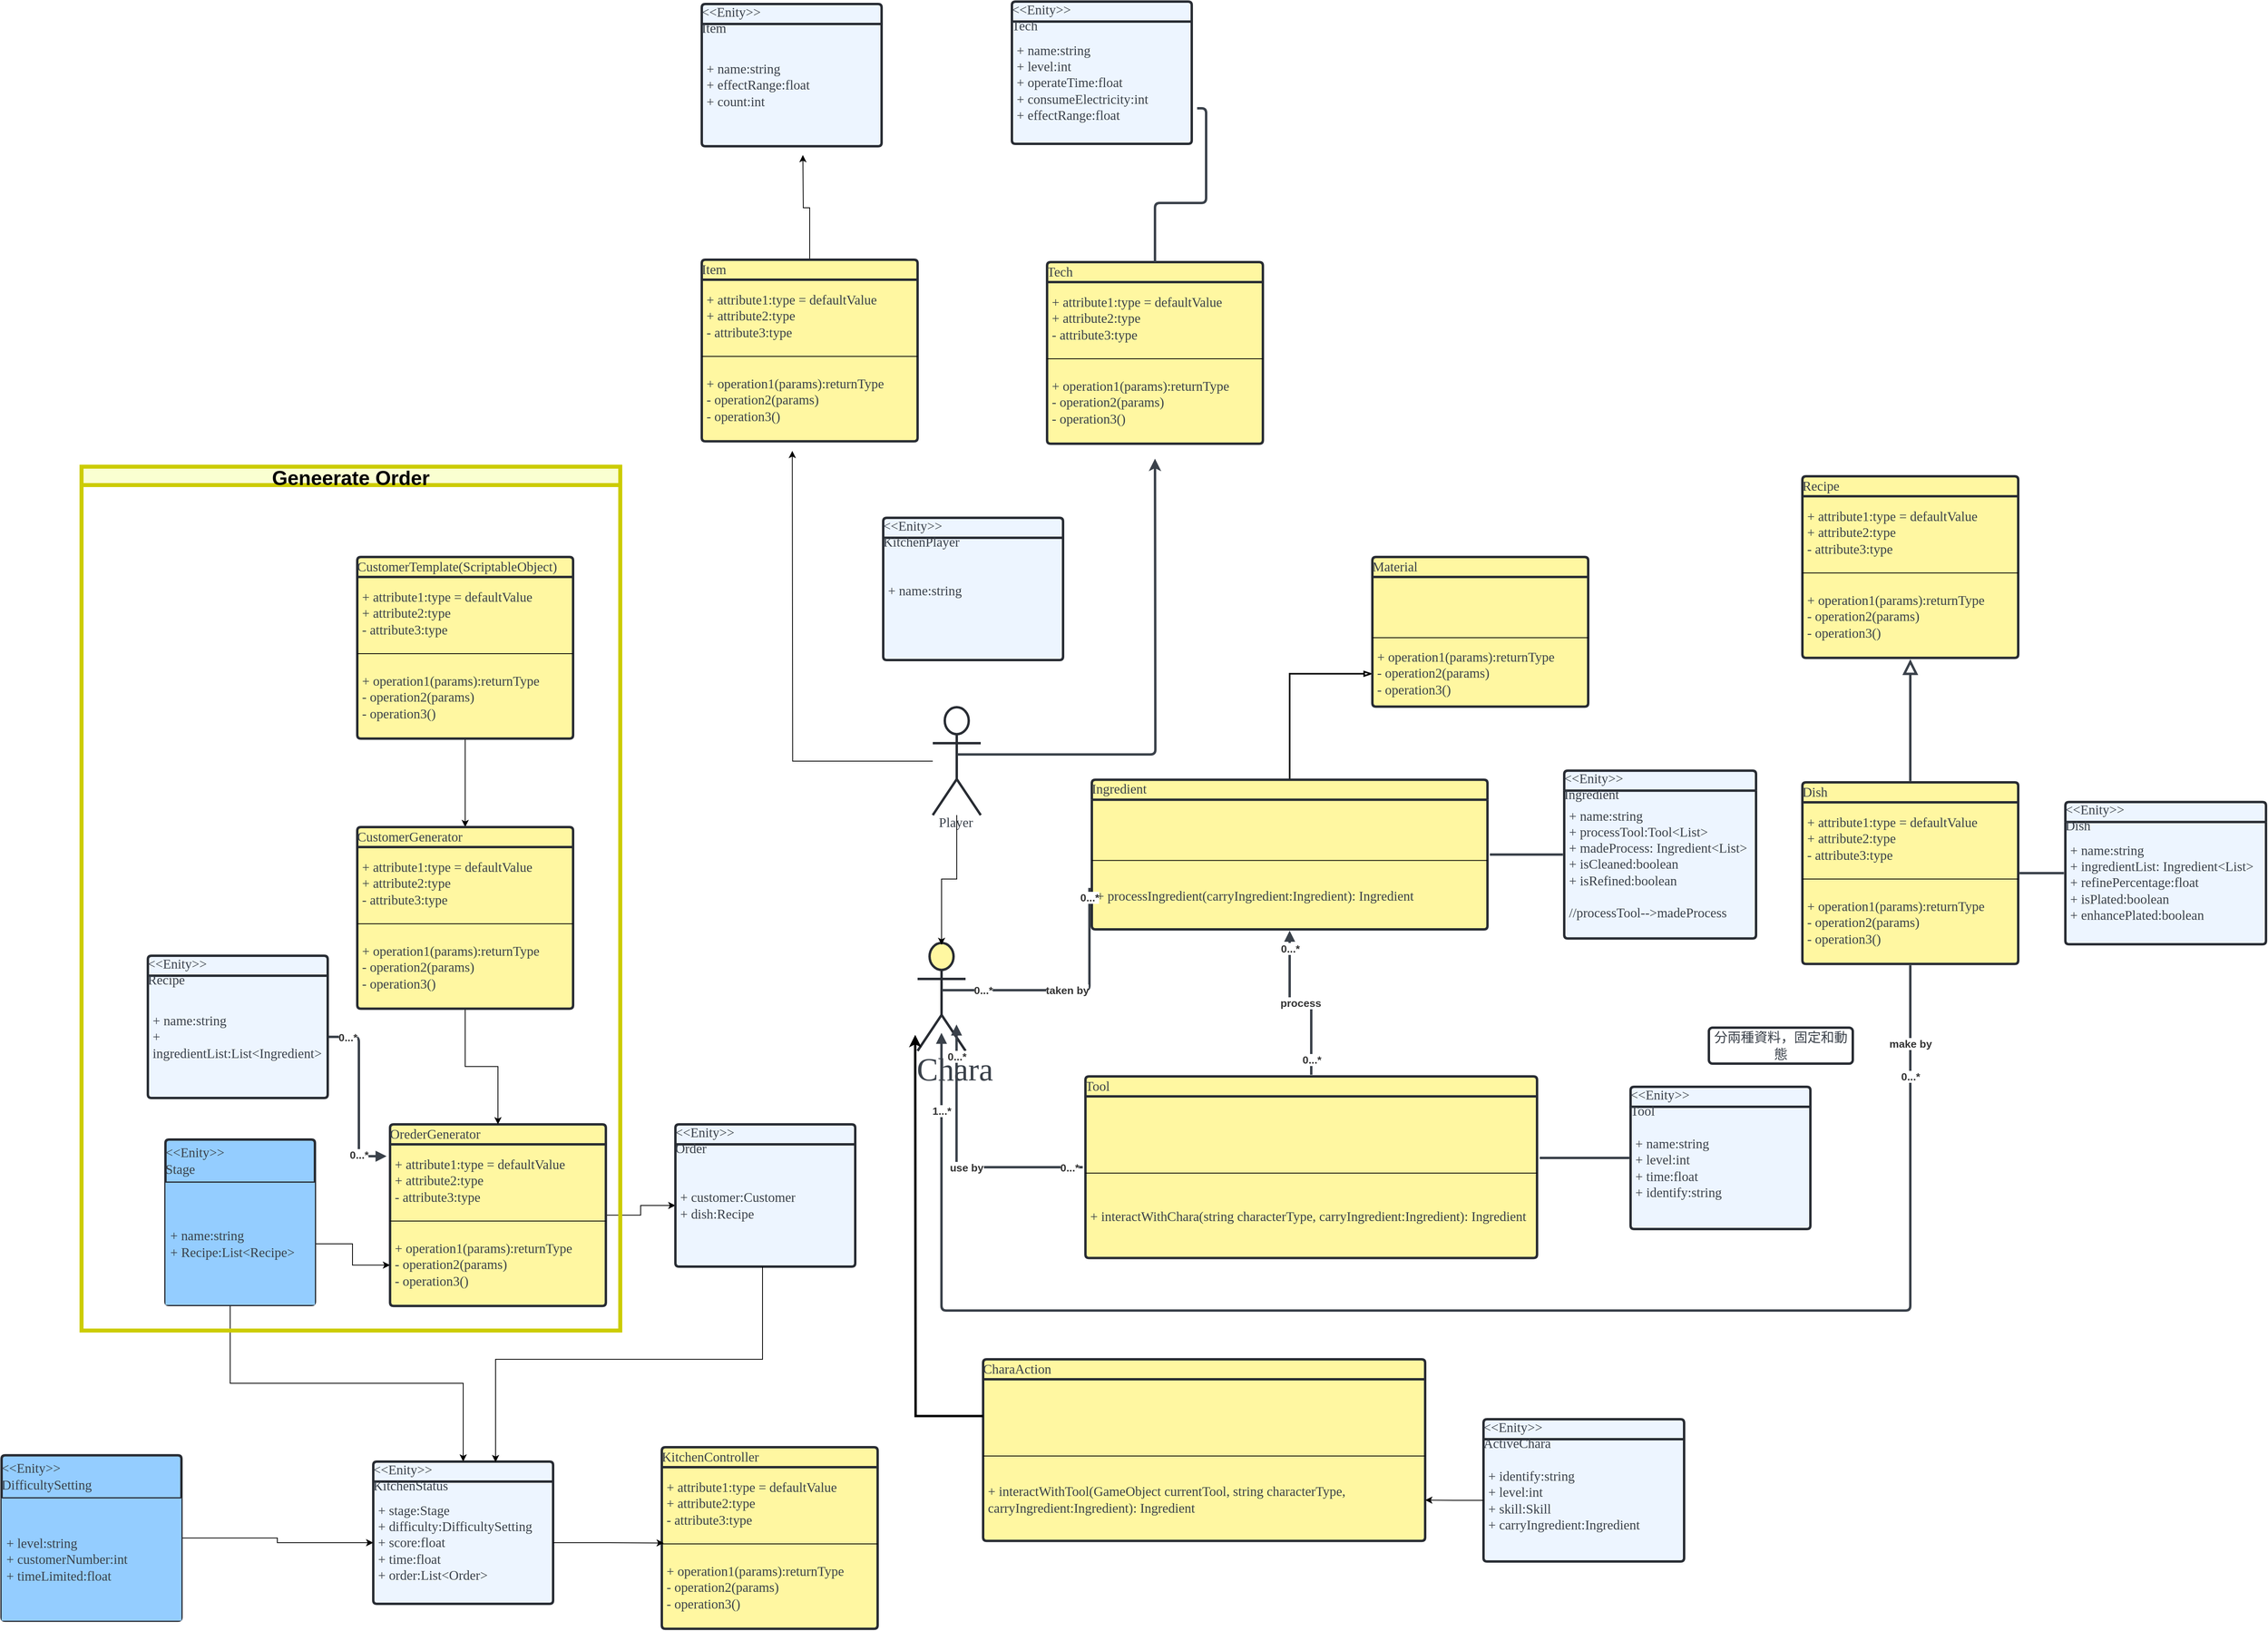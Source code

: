 <mxfile version="24.8.6" pages="5">
  <diagram id="5paCnbSZxnNRqkgcgRrZ" name="Kitchen_class_diagram">
    <mxGraphModel dx="3956" dy="2307" grid="0" gridSize="10" guides="1" tooltips="1" connect="1" arrows="1" fold="1" page="1" pageScale="1" pageWidth="827" pageHeight="1169" math="0" shadow="0">
      <root>
        <mxCell id="0" />
        <mxCell id="1" parent="0" />
        <mxCell id="uukUU0YpAhS53REh-7uh-3" value="" style="edgeStyle=orthogonalEdgeStyle;rounded=0;orthogonalLoop=1;jettySize=auto;html=1;" edge="1" parent="1" source="RV-VF48hhuIfbLM7kffS-1" target="uukUU0YpAhS53REh-7uh-2">
          <mxGeometry relative="1" as="geometry" />
        </mxCell>
        <mxCell id="RV-VF48hhuIfbLM7kffS-1" value="OrederGenerator" style="html=1;overflow=block;blockSpacing=1;swimlane;childLayout=stackLayout;horizontal=1;horizontalStack=0;resizeParent=1;resizeParentMax=0;resizeLast=0;collapsible=0;fontStyle=0;marginBottom=0;swimlaneFillColor=#fff7a1;startSize=25;whiteSpace=wrap;fontSize=16.7;fontFamily=Liberation Serif;fontColor=#3a414a;align=left;spacing=0;strokeColor=#282c33;strokeOpacity=100;fillOpacity=100;rounded=1;absoluteArcSize=1;arcSize=9;fillColor=#fff7a1;strokeWidth=3;" parent="1" vertex="1">
          <mxGeometry x="-390" y="270" width="270" height="227.25" as="geometry" />
        </mxCell>
        <mxCell id="RV-VF48hhuIfbLM7kffS-2" value="+ attribute1:type = defaultValue&#xa;+ attribute2:type&#xa;- attribute3:type" style="part=1;html=1;resizeHeight=0;strokeColor=none;fillColor=none;align=left;verticalAlign=middle;spacingLeft=4;spacingRight=4;overflow=hidden;rotatable=0;points=[[0,0.5],[1,0.5]];portConstraint=eastwest;swimlaneFillColor=#fff7a1;strokeOpacity=100;fillOpacity=100;whiteSpace=wrap;fontSize=16.7;fontFamily=Liberation Serif;fontColor=#3a414a;" parent="RV-VF48hhuIfbLM7kffS-1" vertex="1">
          <mxGeometry y="25" width="270" height="92" as="geometry" />
        </mxCell>
        <mxCell id="RV-VF48hhuIfbLM7kffS-3" value="" style="line;strokeWidth=1;fillColor=none;align=left;verticalAlign=middle;spacingTop=-1;spacingLeft=3;spacingRight=3;rotatable=0;labelPosition=right;points=[];portConstraint=eastwest;" parent="RV-VF48hhuIfbLM7kffS-1" vertex="1">
          <mxGeometry y="117" width="270" height="8" as="geometry" />
        </mxCell>
        <mxCell id="RV-VF48hhuIfbLM7kffS-4" value="+ operation1(params):returnType&#xa;- operation2(params)&#xa;- operation3()" style="part=1;html=1;resizeHeight=0;strokeColor=none;fillColor=none;align=left;verticalAlign=middle;spacingLeft=4;spacingRight=4;overflow=hidden;rotatable=0;points=[[0,0.5],[1,0.5]];portConstraint=eastwest;swimlaneFillColor=#fff7a1;strokeOpacity=100;fillOpacity=100;whiteSpace=wrap;fontSize=16.7;fontFamily=Liberation Serif;fontColor=#3a414a;" parent="RV-VF48hhuIfbLM7kffS-1" vertex="1">
          <mxGeometry y="125" width="270" height="102.25" as="geometry" />
        </mxCell>
        <mxCell id="cgtp9vYWEusmQ_DZPkQ7-20" style="edgeStyle=orthogonalEdgeStyle;rounded=0;orthogonalLoop=1;jettySize=auto;html=1;" parent="1" source="RV-VF48hhuIfbLM7kffS-5" target="cgtp9vYWEusmQ_DZPkQ7-7" edge="1">
          <mxGeometry relative="1" as="geometry" />
        </mxCell>
        <mxCell id="RV-VF48hhuIfbLM7kffS-5" value="CustomerTemplate(ScriptableObject)" style="html=1;overflow=block;blockSpacing=1;swimlane;childLayout=stackLayout;horizontal=1;horizontalStack=0;resizeParent=1;resizeParentMax=0;resizeLast=0;collapsible=0;fontStyle=0;marginBottom=0;swimlaneFillColor=#fff7a1;startSize=25;whiteSpace=wrap;fontSize=16.7;fontFamily=Liberation Serif;fontColor=#3a414a;align=left;spacing=0;strokeColor=#282c33;strokeOpacity=100;fillOpacity=100;rounded=1;absoluteArcSize=1;arcSize=9;fillColor=#fff7a1;strokeWidth=3;" parent="1" vertex="1">
          <mxGeometry x="-431" y="-440" width="270" height="227.25" as="geometry" />
        </mxCell>
        <mxCell id="RV-VF48hhuIfbLM7kffS-6" value="+ attribute1:type = defaultValue&#xa;+ attribute2:type&#xa;- attribute3:type" style="part=1;html=1;resizeHeight=0;strokeColor=none;fillColor=none;align=left;verticalAlign=middle;spacingLeft=4;spacingRight=4;overflow=hidden;rotatable=0;points=[[0,0.5],[1,0.5]];portConstraint=eastwest;swimlaneFillColor=#fff7a1;strokeOpacity=100;fillOpacity=100;whiteSpace=wrap;fontSize=16.7;fontFamily=Liberation Serif;fontColor=#3a414a;" parent="RV-VF48hhuIfbLM7kffS-5" vertex="1">
          <mxGeometry y="25" width="270" height="92" as="geometry" />
        </mxCell>
        <mxCell id="RV-VF48hhuIfbLM7kffS-7" value="" style="line;strokeWidth=1;fillColor=none;align=left;verticalAlign=middle;spacingTop=-1;spacingLeft=3;spacingRight=3;rotatable=0;labelPosition=right;points=[];portConstraint=eastwest;" parent="RV-VF48hhuIfbLM7kffS-5" vertex="1">
          <mxGeometry y="117" width="270" height="8" as="geometry" />
        </mxCell>
        <mxCell id="RV-VF48hhuIfbLM7kffS-8" value="+ operation1(params):returnType&#xa;- operation2(params)&#xa;- operation3()" style="part=1;html=1;resizeHeight=0;strokeColor=none;fillColor=none;align=left;verticalAlign=middle;spacingLeft=4;spacingRight=4;overflow=hidden;rotatable=0;points=[[0,0.5],[1,0.5]];portConstraint=eastwest;swimlaneFillColor=#fff7a1;strokeOpacity=100;fillOpacity=100;whiteSpace=wrap;fontSize=16.7;fontFamily=Liberation Serif;fontColor=#3a414a;" parent="RV-VF48hhuIfbLM7kffS-5" vertex="1">
          <mxGeometry y="125" width="270" height="102.25" as="geometry" />
        </mxCell>
        <mxCell id="RV-VF48hhuIfbLM7kffS-9" value="Recipe" style="html=1;overflow=block;blockSpacing=1;swimlane;childLayout=stackLayout;horizontal=1;horizontalStack=0;resizeParent=1;resizeParentMax=0;resizeLast=0;collapsible=0;fontStyle=0;marginBottom=0;swimlaneFillColor=#fff7a1;startSize=25;whiteSpace=wrap;fontSize=16.7;fontFamily=Liberation Serif;fontColor=#3a414a;align=left;spacing=0;strokeColor=#282c33;strokeOpacity=100;fillOpacity=100;rounded=1;absoluteArcSize=1;arcSize=9;fillColor=#fff7a1;strokeWidth=3;" parent="1" vertex="1">
          <mxGeometry x="1377" y="-541" width="270" height="227.25" as="geometry" />
        </mxCell>
        <mxCell id="RV-VF48hhuIfbLM7kffS-10" value="+ attribute1:type = defaultValue&#xa;+ attribute2:type&#xa;- attribute3:type" style="part=1;html=1;resizeHeight=0;strokeColor=none;fillColor=none;align=left;verticalAlign=middle;spacingLeft=4;spacingRight=4;overflow=hidden;rotatable=0;points=[[0,0.5],[1,0.5]];portConstraint=eastwest;swimlaneFillColor=#fff7a1;strokeOpacity=100;fillOpacity=100;whiteSpace=wrap;fontSize=16.7;fontFamily=Liberation Serif;fontColor=#3a414a;" parent="RV-VF48hhuIfbLM7kffS-9" vertex="1">
          <mxGeometry y="25" width="270" height="92" as="geometry" />
        </mxCell>
        <mxCell id="RV-VF48hhuIfbLM7kffS-11" value="" style="line;strokeWidth=1;fillColor=none;align=left;verticalAlign=middle;spacingTop=-1;spacingLeft=3;spacingRight=3;rotatable=0;labelPosition=right;points=[];portConstraint=eastwest;" parent="RV-VF48hhuIfbLM7kffS-9" vertex="1">
          <mxGeometry y="117" width="270" height="8" as="geometry" />
        </mxCell>
        <mxCell id="RV-VF48hhuIfbLM7kffS-12" value="+ operation1(params):returnType&#xa;- operation2(params)&#xa;- operation3()" style="part=1;html=1;resizeHeight=0;strokeColor=none;fillColor=none;align=left;verticalAlign=middle;spacingLeft=4;spacingRight=4;overflow=hidden;rotatable=0;points=[[0,0.5],[1,0.5]];portConstraint=eastwest;swimlaneFillColor=#fff7a1;strokeOpacity=100;fillOpacity=100;whiteSpace=wrap;fontSize=16.7;fontFamily=Liberation Serif;fontColor=#3a414a;" parent="RV-VF48hhuIfbLM7kffS-9" vertex="1">
          <mxGeometry y="125" width="270" height="102.25" as="geometry" />
        </mxCell>
        <mxCell id="uukUU0YpAhS53REh-7uh-11" style="edgeStyle=orthogonalEdgeStyle;rounded=0;orthogonalLoop=1;jettySize=auto;html=1;endArrow=blockThin;endFill=0;strokeWidth=2;" edge="1" parent="1" source="RV-VF48hhuIfbLM7kffS-13" target="uukUU0YpAhS53REh-7uh-8">
          <mxGeometry relative="1" as="geometry" />
        </mxCell>
        <mxCell id="RV-VF48hhuIfbLM7kffS-13" value="Ingredient" style="html=1;overflow=block;blockSpacing=1;swimlane;childLayout=stackLayout;horizontal=1;horizontalStack=0;resizeParent=1;resizeParentMax=0;resizeLast=0;collapsible=0;fontStyle=0;marginBottom=0;swimlaneFillColor=#fff7a1;startSize=25;whiteSpace=wrap;fontSize=16.7;fontFamily=Liberation Serif;fontColor=#3a414a;align=left;spacing=0;strokeColor=#282c33;strokeOpacity=100;fillOpacity=100;rounded=1;absoluteArcSize=1;arcSize=9;fillColor=#fff7a1;strokeWidth=3;" parent="1" vertex="1">
          <mxGeometry x="488" y="-161.25" width="495" height="187.25" as="geometry" />
        </mxCell>
        <mxCell id="RV-VF48hhuIfbLM7kffS-14" value="" style="part=1;html=1;resizeHeight=0;strokeColor=none;fillColor=none;align=left;verticalAlign=middle;spacingLeft=4;spacingRight=4;overflow=hidden;rotatable=0;points=[[0,0.5],[1,0.5]];portConstraint=eastwest;swimlaneFillColor=#fff7a1;strokeOpacity=100;fillOpacity=100;whiteSpace=wrap;fontSize=13;" parent="RV-VF48hhuIfbLM7kffS-13" vertex="1">
          <mxGeometry y="25" width="495" height="72" as="geometry" />
        </mxCell>
        <mxCell id="RV-VF48hhuIfbLM7kffS-15" value="" style="line;strokeWidth=1;fillColor=none;align=left;verticalAlign=middle;spacingTop=-1;spacingLeft=3;spacingRight=3;rotatable=0;labelPosition=right;points=[];portConstraint=eastwest;" parent="RV-VF48hhuIfbLM7kffS-13" vertex="1">
          <mxGeometry y="97" width="495" height="8" as="geometry" />
        </mxCell>
        <mxCell id="RV-VF48hhuIfbLM7kffS-16" value="+ processIngredient(carryIngredient:Ingredient): Ingredient" style="part=1;html=1;resizeHeight=0;strokeColor=none;fillColor=none;align=left;verticalAlign=middle;spacingLeft=4;spacingRight=4;overflow=hidden;rotatable=0;points=[[0,0.5],[1,0.5]];portConstraint=eastwest;swimlaneFillColor=#fff7a1;strokeOpacity=100;fillOpacity=100;whiteSpace=wrap;fontSize=16.7;fontFamily=Liberation Serif;fontColor=#3a414a;" parent="RV-VF48hhuIfbLM7kffS-13" vertex="1">
          <mxGeometry y="105" width="495" height="82.25" as="geometry" />
        </mxCell>
        <mxCell id="RV-VF48hhuIfbLM7kffS-17" value="Dish" style="html=1;overflow=block;blockSpacing=1;swimlane;childLayout=stackLayout;horizontal=1;horizontalStack=0;resizeParent=1;resizeParentMax=0;resizeLast=0;collapsible=0;fontStyle=0;marginBottom=0;swimlaneFillColor=#fff7a1;startSize=25;whiteSpace=wrap;fontSize=16.7;fontFamily=Liberation Serif;fontColor=#3a414a;align=left;spacing=0;strokeColor=#282c33;strokeOpacity=100;fillOpacity=100;rounded=1;absoluteArcSize=1;arcSize=9;fillColor=#fff7a1;strokeWidth=3;" parent="1" vertex="1">
          <mxGeometry x="1377" y="-158" width="270" height="227.25" as="geometry" />
        </mxCell>
        <mxCell id="RV-VF48hhuIfbLM7kffS-18" value="+ attribute1:type = defaultValue&#xa;+ attribute2:type&#xa;- attribute3:type" style="part=1;html=1;resizeHeight=0;strokeColor=none;fillColor=none;align=left;verticalAlign=middle;spacingLeft=4;spacingRight=4;overflow=hidden;rotatable=0;points=[[0,0.5],[1,0.5]];portConstraint=eastwest;swimlaneFillColor=#fff7a1;strokeOpacity=100;fillOpacity=100;whiteSpace=wrap;fontSize=16.7;fontFamily=Liberation Serif;fontColor=#3a414a;" parent="RV-VF48hhuIfbLM7kffS-17" vertex="1">
          <mxGeometry y="25" width="270" height="92" as="geometry" />
        </mxCell>
        <mxCell id="RV-VF48hhuIfbLM7kffS-19" value="" style="line;strokeWidth=1;fillColor=none;align=left;verticalAlign=middle;spacingTop=-1;spacingLeft=3;spacingRight=3;rotatable=0;labelPosition=right;points=[];portConstraint=eastwest;" parent="RV-VF48hhuIfbLM7kffS-17" vertex="1">
          <mxGeometry y="117" width="270" height="8" as="geometry" />
        </mxCell>
        <mxCell id="RV-VF48hhuIfbLM7kffS-20" value="+ operation1(params):returnType&#xa;- operation2(params)&#xa;- operation3()" style="part=1;html=1;resizeHeight=0;strokeColor=none;fillColor=none;align=left;verticalAlign=middle;spacingLeft=4;spacingRight=4;overflow=hidden;rotatable=0;points=[[0,0.5],[1,0.5]];portConstraint=eastwest;swimlaneFillColor=#fff7a1;strokeOpacity=100;fillOpacity=100;whiteSpace=wrap;fontSize=16.7;fontFamily=Liberation Serif;fontColor=#3a414a;" parent="RV-VF48hhuIfbLM7kffS-17" vertex="1">
          <mxGeometry y="125" width="270" height="102.25" as="geometry" />
        </mxCell>
        <mxCell id="RV-VF48hhuIfbLM7kffS-25" value="Tool" style="html=1;overflow=block;blockSpacing=1;swimlane;childLayout=stackLayout;horizontal=1;horizontalStack=0;resizeParent=1;resizeParentMax=0;resizeLast=0;collapsible=0;fontStyle=0;marginBottom=0;swimlaneFillColor=#fff7a1;startSize=25;whiteSpace=wrap;fontSize=16.7;fontFamily=Liberation Serif;fontColor=#3a414a;align=left;spacing=0;strokeColor=#282c33;strokeOpacity=100;fillOpacity=100;rounded=1;absoluteArcSize=1;arcSize=9;fillColor=#fff7a1;strokeWidth=3;" parent="1" vertex="1">
          <mxGeometry x="480" y="210" width="565" height="227.25" as="geometry" />
        </mxCell>
        <mxCell id="RV-VF48hhuIfbLM7kffS-26" value="" style="part=1;html=1;resizeHeight=0;strokeColor=none;fillColor=none;align=left;verticalAlign=middle;spacingLeft=4;spacingRight=4;overflow=hidden;rotatable=0;points=[[0,0.5],[1,0.5]];portConstraint=eastwest;swimlaneFillColor=#fff7a1;strokeOpacity=100;fillOpacity=100;whiteSpace=wrap;fontSize=13;" parent="RV-VF48hhuIfbLM7kffS-25" vertex="1">
          <mxGeometry y="25" width="565" height="92" as="geometry" />
        </mxCell>
        <mxCell id="RV-VF48hhuIfbLM7kffS-27" value="" style="line;strokeWidth=1;fillColor=none;align=left;verticalAlign=middle;spacingTop=-1;spacingLeft=3;spacingRight=3;rotatable=0;labelPosition=right;points=[];portConstraint=eastwest;" parent="RV-VF48hhuIfbLM7kffS-25" vertex="1">
          <mxGeometry y="117" width="565" height="8" as="geometry" />
        </mxCell>
        <mxCell id="RV-VF48hhuIfbLM7kffS-28" value="+ interactWithChara(string characterType, carryIngredient:Ingredient): Ingredient" style="part=1;html=1;resizeHeight=0;strokeColor=none;fillColor=none;align=left;verticalAlign=middle;spacingLeft=4;spacingRight=4;overflow=hidden;rotatable=0;points=[[0,0.5],[1,0.5]];portConstraint=eastwest;swimlaneFillColor=#fff7a1;strokeOpacity=100;fillOpacity=100;whiteSpace=wrap;fontSize=16.7;fontFamily=Liberation Serif;fontColor=#3a414a;" parent="RV-VF48hhuIfbLM7kffS-25" vertex="1">
          <mxGeometry y="125" width="565" height="102.25" as="geometry" />
        </mxCell>
        <mxCell id="RV-VF48hhuIfbLM7kffS-29" value="Tech" style="html=1;overflow=block;blockSpacing=1;swimlane;childLayout=stackLayout;horizontal=1;horizontalStack=0;resizeParent=1;resizeParentMax=0;resizeLast=0;collapsible=0;fontStyle=0;marginBottom=0;swimlaneFillColor=#fff7a1;startSize=25;whiteSpace=wrap;fontSize=16.7;fontFamily=Liberation Serif;fontColor=#3a414a;align=left;spacing=0;strokeColor=#282c33;strokeOpacity=100;fillOpacity=100;rounded=1;absoluteArcSize=1;arcSize=9;fillColor=#fff7a1;strokeWidth=3;" parent="1" vertex="1">
          <mxGeometry x="432" y="-809" width="270" height="227.25" as="geometry" />
        </mxCell>
        <mxCell id="RV-VF48hhuIfbLM7kffS-30" value="+ attribute1:type = defaultValue&#xa;+ attribute2:type&#xa;- attribute3:type" style="part=1;html=1;resizeHeight=0;strokeColor=none;fillColor=none;align=left;verticalAlign=middle;spacingLeft=4;spacingRight=4;overflow=hidden;rotatable=0;points=[[0,0.5],[1,0.5]];portConstraint=eastwest;swimlaneFillColor=#fff7a1;strokeOpacity=100;fillOpacity=100;whiteSpace=wrap;fontSize=16.7;fontFamily=Liberation Serif;fontColor=#3a414a;" parent="RV-VF48hhuIfbLM7kffS-29" vertex="1">
          <mxGeometry y="25" width="270" height="92" as="geometry" />
        </mxCell>
        <mxCell id="RV-VF48hhuIfbLM7kffS-31" value="" style="line;strokeWidth=1;fillColor=none;align=left;verticalAlign=middle;spacingTop=-1;spacingLeft=3;spacingRight=3;rotatable=0;labelPosition=right;points=[];portConstraint=eastwest;" parent="RV-VF48hhuIfbLM7kffS-29" vertex="1">
          <mxGeometry y="117" width="270" height="8" as="geometry" />
        </mxCell>
        <mxCell id="RV-VF48hhuIfbLM7kffS-32" value="+ operation1(params):returnType&#xa;- operation2(params)&#xa;- operation3()" style="part=1;html=1;resizeHeight=0;strokeColor=none;fillColor=none;align=left;verticalAlign=middle;spacingLeft=4;spacingRight=4;overflow=hidden;rotatable=0;points=[[0,0.5],[1,0.5]];portConstraint=eastwest;swimlaneFillColor=#fff7a1;strokeOpacity=100;fillOpacity=100;whiteSpace=wrap;fontSize=16.7;fontFamily=Liberation Serif;fontColor=#3a414a;" parent="RV-VF48hhuIfbLM7kffS-29" vertex="1">
          <mxGeometry y="125" width="270" height="102.25" as="geometry" />
        </mxCell>
        <mxCell id="9h5mAqc3aAB3xC6bq0aj-10" style="edgeStyle=orthogonalEdgeStyle;rounded=0;orthogonalLoop=1;jettySize=auto;html=1;" parent="1" source="RV-VF48hhuIfbLM7kffS-33" edge="1">
          <mxGeometry relative="1" as="geometry">
            <mxPoint x="126.459" y="-942.97" as="targetPoint" />
          </mxGeometry>
        </mxCell>
        <mxCell id="RV-VF48hhuIfbLM7kffS-33" value="Item" style="html=1;overflow=block;blockSpacing=1;swimlane;childLayout=stackLayout;horizontal=1;horizontalStack=0;resizeParent=1;resizeParentMax=0;resizeLast=0;collapsible=0;fontStyle=0;marginBottom=0;swimlaneFillColor=#fff7a1;startSize=25;whiteSpace=wrap;fontSize=16.7;fontFamily=Liberation Serif;fontColor=#3a414a;align=left;spacing=0;strokeColor=#282c33;strokeOpacity=100;fillOpacity=100;rounded=1;absoluteArcSize=1;arcSize=9;fillColor=#fff7a1;strokeWidth=3;" parent="1" vertex="1">
          <mxGeometry y="-812" width="270" height="227.25" as="geometry" />
        </mxCell>
        <mxCell id="RV-VF48hhuIfbLM7kffS-34" value="+ attribute1:type = defaultValue&#xa;+ attribute2:type&#xa;- attribute3:type" style="part=1;html=1;resizeHeight=0;strokeColor=none;fillColor=none;align=left;verticalAlign=middle;spacingLeft=4;spacingRight=4;overflow=hidden;rotatable=0;points=[[0,0.5],[1,0.5]];portConstraint=eastwest;swimlaneFillColor=#fff7a1;strokeOpacity=100;fillOpacity=100;whiteSpace=wrap;fontSize=16.7;fontFamily=Liberation Serif;fontColor=#3a414a;" parent="RV-VF48hhuIfbLM7kffS-33" vertex="1">
          <mxGeometry y="25" width="270" height="92" as="geometry" />
        </mxCell>
        <mxCell id="RV-VF48hhuIfbLM7kffS-35" value="" style="line;strokeWidth=1;fillColor=none;align=left;verticalAlign=middle;spacingTop=-1;spacingLeft=3;spacingRight=3;rotatable=0;labelPosition=right;points=[];portConstraint=eastwest;" parent="RV-VF48hhuIfbLM7kffS-33" vertex="1">
          <mxGeometry y="117" width="270" height="8" as="geometry" />
        </mxCell>
        <mxCell id="RV-VF48hhuIfbLM7kffS-36" value="+ operation1(params):returnType&#xa;- operation2(params)&#xa;- operation3()" style="part=1;html=1;resizeHeight=0;strokeColor=none;fillColor=none;align=left;verticalAlign=middle;spacingLeft=4;spacingRight=4;overflow=hidden;rotatable=0;points=[[0,0.5],[1,0.5]];portConstraint=eastwest;swimlaneFillColor=#fff7a1;strokeOpacity=100;fillOpacity=100;whiteSpace=wrap;fontSize=16.7;fontFamily=Liberation Serif;fontColor=#3a414a;" parent="RV-VF48hhuIfbLM7kffS-33" vertex="1">
          <mxGeometry y="125" width="270" height="102.25" as="geometry" />
        </mxCell>
        <mxCell id="RV-VF48hhuIfbLM7kffS-38" value="" style="html=1;jettySize=18;whiteSpace=wrap;fontSize=13;strokeColor=#3a414a;strokeOpacity=100;strokeWidth=3;rounded=1;arcSize=12;edgeStyle=orthogonalEdgeStyle;startArrow=none;endArrow=block;endFill=0;endSize=12;exitX=0.5;exitY=-0.007;exitPerimeter=0;entryX=0.5;entryY=1.007;entryPerimeter=0;lucidId=yRfpgnpLExwJ;" parent="1" source="RV-VF48hhuIfbLM7kffS-17" target="RV-VF48hhuIfbLM7kffS-9" edge="1">
          <mxGeometry width="100" height="100" relative="1" as="geometry">
            <Array as="points" />
          </mxGeometry>
        </mxCell>
        <mxCell id="9h5mAqc3aAB3xC6bq0aj-9" style="edgeStyle=orthogonalEdgeStyle;rounded=0;orthogonalLoop=1;jettySize=auto;html=1;" parent="1" source="RV-VF48hhuIfbLM7kffS-43" edge="1">
          <mxGeometry relative="1" as="geometry">
            <mxPoint x="113.236" y="-572.722" as="targetPoint" />
          </mxGeometry>
        </mxCell>
        <mxCell id="RV-VF48hhuIfbLM7kffS-43" value="Player" style="html=1;overflow=block;blockSpacing=1;shape=umlActor;labelPosition=center;verticalLabelPosition=bottom;verticalAlign=top;whiteSpace=nowrap;fontSize=16.7;fontFamily=Liberation Serif;fontColor=#3a414a;spacing=0;strokeColor=#282c33;strokeOpacity=100;fillOpacity=100;rounded=1;absoluteArcSize=1;arcSize=9;fillColor=#ffffff;strokeWidth=3;lucidId=6WfpATqN4oFW;" parent="1" vertex="1">
          <mxGeometry x="289" y="-252" width="60" height="135" as="geometry" />
        </mxCell>
        <mxCell id="RV-VF48hhuIfbLM7kffS-45" value="" style="html=1;jettySize=18;whiteSpace=wrap;fontSize=13;strokeColor=#3a414a;strokeOpacity=100;strokeWidth=3;rounded=1;arcSize=12;edgeStyle=orthogonalEdgeStyle;startArrow=none;exitX=0.513;exitY=0.438;exitPerimeter=0;lucidId=pXfpV5Zm3iaV;" parent="1" source="RV-VF48hhuIfbLM7kffS-43" edge="1">
          <mxGeometry width="100" height="100" relative="1" as="geometry">
            <Array as="points" />
            <mxPoint x="567" y="-563" as="targetPoint" />
          </mxGeometry>
        </mxCell>
        <mxCell id="RV-VF48hhuIfbLM7kffS-50" value="" style="html=1;jettySize=18;whiteSpace=wrap;fontSize=13;strokeColor=#3a414a;strokeOpacity=100;strokeWidth=3;rounded=1;arcSize=12;edgeStyle=orthogonalEdgeStyle;startArrow=none;endArrow=block;endFill=1;entryX=-0.016;entryY=0.162;entryPerimeter=0;lucidId=uZfpY.wsSpUO;entryDx=0;entryDy=0;" parent="1" source="RV-VF48hhuIfbLM7kffS-108" target="RV-VF48hhuIfbLM7kffS-2" edge="1">
          <mxGeometry width="100" height="100" relative="1" as="geometry">
            <Array as="points" />
            <mxPoint x="-505" y="166.671" as="sourcePoint" />
          </mxGeometry>
        </mxCell>
        <mxCell id="RV-VF48hhuIfbLM7kffS-51" value="0...*" style="text;html=1;resizable=0;labelBackgroundColor=default;align=center;verticalAlign=middle;fontStyle=1;fontColor=#333333;fontSize=13.3;" parent="RV-VF48hhuIfbLM7kffS-50" vertex="1">
          <mxGeometry x="-0.776" relative="1" as="geometry">
            <mxPoint as="offset" />
          </mxGeometry>
        </mxCell>
        <mxCell id="RV-VF48hhuIfbLM7kffS-52" value="0...*" style="text;html=1;resizable=0;labelBackgroundColor=default;align=center;verticalAlign=middle;fontStyle=1;fontColor=#333333;fontSize=13.3;" parent="RV-VF48hhuIfbLM7kffS-50" vertex="1">
          <mxGeometry x="0.669" relative="1" as="geometry">
            <mxPoint as="offset" />
          </mxGeometry>
        </mxCell>
        <mxCell id="RV-VF48hhuIfbLM7kffS-53" value="" style="html=1;jettySize=18;whiteSpace=wrap;fontSize=13;strokeColor=#3a414a;strokeOpacity=100;strokeWidth=3;rounded=1;arcSize=12;edgeStyle=orthogonalEdgeStyle;startArrow=none;endArrow=block;endFill=1;exitX=0.5;exitY=-0.009;exitPerimeter=0;entryX=0.5;entryY=1.009;entryPerimeter=0;lucidId=h2fpaOc5IEzH;" parent="1" source="RV-VF48hhuIfbLM7kffS-25" target="RV-VF48hhuIfbLM7kffS-13" edge="1">
          <mxGeometry width="100" height="100" relative="1" as="geometry">
            <Array as="points" />
          </mxGeometry>
        </mxCell>
        <mxCell id="RV-VF48hhuIfbLM7kffS-54" value="0...*" style="text;html=1;resizable=0;labelBackgroundColor=default;align=center;verticalAlign=middle;fontStyle=1;fontColor=#333333;fontSize=13.3;" parent="RV-VF48hhuIfbLM7kffS-53" vertex="1">
          <mxGeometry x="0.79" relative="1" as="geometry">
            <mxPoint as="offset" />
          </mxGeometry>
        </mxCell>
        <mxCell id="RV-VF48hhuIfbLM7kffS-55" value="0...*" style="text;html=1;resizable=0;labelBackgroundColor=default;align=center;verticalAlign=middle;fontStyle=1;fontColor=#333333;fontSize=13.3;" parent="RV-VF48hhuIfbLM7kffS-53" vertex="1">
          <mxGeometry x="-0.814" relative="1" as="geometry">
            <mxPoint as="offset" />
          </mxGeometry>
        </mxCell>
        <mxCell id="RV-VF48hhuIfbLM7kffS-56" value="process" style="text;html=1;resizable=0;labelBackgroundColor=default;align=center;verticalAlign=middle;fontStyle=1;fontColor=#333333;fontSize=13.3;" parent="RV-VF48hhuIfbLM7kffS-53" vertex="1">
          <mxGeometry relative="1" as="geometry" />
        </mxCell>
        <mxCell id="RV-VF48hhuIfbLM7kffS-57" value="Chara" style="points=[[0.498,0.833,0]];html=1;overflow=block;blockSpacing=1;shape=umlActor;labelPosition=center;verticalLabelPosition=bottom;verticalAlign=top;whiteSpace=nowrap;fontSize=40;fontFamily=Liberation Serif;fontColor=#3a414a;spacing=0;strokeColor=#282c33;strokeOpacity=100;fillOpacity=100;rounded=1;absoluteArcSize=1;arcSize=9;fillColor=#fff7a1;strokeWidth=3;lucidId=82fpPuJYC-Nm;" parent="1" vertex="1">
          <mxGeometry x="270" y="43" width="60" height="135" as="geometry" />
        </mxCell>
        <mxCell id="RV-VF48hhuIfbLM7kffS-62" value="" style="html=1;jettySize=18;whiteSpace=wrap;fontSize=13;strokeColor=#3a414a;strokeOpacity=100;strokeWidth=3;rounded=1;arcSize=12;edgeStyle=orthogonalEdgeStyle;endArrow=none;exitX=0.513;exitY=0.438;exitPerimeter=0;entryX=-0.006;entryY=0.723;entryPerimeter=0;lucidId=-3fpMCUEdLz_;" parent="1" source="RV-VF48hhuIfbLM7kffS-57" target="RV-VF48hhuIfbLM7kffS-13" edge="1">
          <mxGeometry width="100" height="100" relative="1" as="geometry">
            <Array as="points" />
          </mxGeometry>
        </mxCell>
        <mxCell id="RV-VF48hhuIfbLM7kffS-63" value="taken by" style="text;html=1;resizable=0;labelBackgroundColor=default;align=center;verticalAlign=middle;fontStyle=1;fontColor=#333333;fontSize=13.3;" parent="RV-VF48hhuIfbLM7kffS-62" vertex="1">
          <mxGeometry relative="1" as="geometry" />
        </mxCell>
        <mxCell id="RV-VF48hhuIfbLM7kffS-64" value="0...*" style="text;html=1;resizable=0;labelBackgroundColor=default;align=center;verticalAlign=middle;fontStyle=1;fontColor=#333333;fontSize=13.3;" parent="RV-VF48hhuIfbLM7kffS-62" vertex="1">
          <mxGeometry x="0.928" relative="1" as="geometry">
            <mxPoint as="offset" />
          </mxGeometry>
        </mxCell>
        <mxCell id="RV-VF48hhuIfbLM7kffS-65" value="0...*" style="text;html=1;resizable=0;labelBackgroundColor=default;align=center;verticalAlign=middle;fontStyle=1;fontColor=#333333;fontSize=13.3;" parent="RV-VF48hhuIfbLM7kffS-62" vertex="1">
          <mxGeometry x="-0.676" relative="1" as="geometry">
            <mxPoint as="offset" />
          </mxGeometry>
        </mxCell>
        <mxCell id="RV-VF48hhuIfbLM7kffS-66" value="" style="html=1;jettySize=18;whiteSpace=wrap;fontSize=13;strokeColor=#3a414a;strokeOpacity=100;strokeWidth=3;rounded=1;arcSize=12;edgeStyle=orthogonalEdgeStyle;startArrow=none;endArrow=block;endFill=1;exitX=-0.006;exitY=0.5;exitPerimeter=0;entryX=0.812;entryY=0.756;entryPerimeter=0;lucidId=e6fp4Ya~52ao;" parent="1" source="RV-VF48hhuIfbLM7kffS-25" target="RV-VF48hhuIfbLM7kffS-57" edge="1">
          <mxGeometry width="100" height="100" relative="1" as="geometry">
            <Array as="points" />
          </mxGeometry>
        </mxCell>
        <mxCell id="RV-VF48hhuIfbLM7kffS-67" value="use by" style="text;html=1;resizable=0;labelBackgroundColor=default;align=center;verticalAlign=middle;fontStyle=1;fontColor=#333333;fontSize=13.3;" parent="RV-VF48hhuIfbLM7kffS-66" vertex="1">
          <mxGeometry x="-0.135" relative="1" as="geometry" />
        </mxCell>
        <mxCell id="RV-VF48hhuIfbLM7kffS-68" value="0...*" style="text;html=1;resizable=0;labelBackgroundColor=default;align=center;verticalAlign=middle;fontStyle=1;fontColor=#333333;fontSize=13.3;" parent="RV-VF48hhuIfbLM7kffS-66" vertex="1">
          <mxGeometry x="-0.901" relative="1" as="geometry">
            <mxPoint as="offset" />
          </mxGeometry>
        </mxCell>
        <mxCell id="RV-VF48hhuIfbLM7kffS-69" value="0...*" style="text;html=1;resizable=0;labelBackgroundColor=default;align=center;verticalAlign=middle;fontStyle=1;fontColor=#333333;fontSize=13.3;" parent="RV-VF48hhuIfbLM7kffS-66" vertex="1">
          <mxGeometry x="0.766" relative="1" as="geometry">
            <mxPoint as="offset" />
          </mxGeometry>
        </mxCell>
        <mxCell id="RV-VF48hhuIfbLM7kffS-70" value="" style="html=1;jettySize=18;whiteSpace=wrap;fontSize=13;strokeColor=#3a414a;strokeOpacity=100;strokeWidth=3;rounded=1;arcSize=12;edgeStyle=orthogonalEdgeStyle;startArrow=none;endArrow=block;endFill=1;exitX=0.5;exitY=1.007;exitPerimeter=0;entryX=0.498;entryY=0.833;entryPerimeter=0;lucidId=s7fpLnMQ7VZ4;" parent="1" source="RV-VF48hhuIfbLM7kffS-17" target="RV-VF48hhuIfbLM7kffS-57" edge="1">
          <mxGeometry width="100" height="100" relative="1" as="geometry">
            <Array as="points">
              <mxPoint x="946" y="503" />
              <mxPoint x="309" y="503" />
            </Array>
          </mxGeometry>
        </mxCell>
        <mxCell id="RV-VF48hhuIfbLM7kffS-71" value="make by" style="text;html=1;resizable=0;labelBackgroundColor=default;align=center;verticalAlign=middle;fontStyle=1;fontColor=#333333;fontSize=13.3;" parent="RV-VF48hhuIfbLM7kffS-70" vertex="1">
          <mxGeometry x="-0.902" relative="1" as="geometry" />
        </mxCell>
        <mxCell id="RV-VF48hhuIfbLM7kffS-72" value="0...*" style="text;html=1;resizable=0;labelBackgroundColor=default;align=center;verticalAlign=middle;fontStyle=1;fontColor=#333333;fontSize=13.3;" parent="RV-VF48hhuIfbLM7kffS-70" vertex="1">
          <mxGeometry x="-0.983" relative="1" as="geometry">
            <mxPoint y="121.492" as="offset" />
          </mxGeometry>
        </mxCell>
        <mxCell id="RV-VF48hhuIfbLM7kffS-73" value="1...*" style="text;html=1;resizable=0;labelBackgroundColor=default;align=center;verticalAlign=middle;fontStyle=1;fontColor=#333333;fontSize=13.3;" parent="RV-VF48hhuIfbLM7kffS-70" vertex="1">
          <mxGeometry x="0.903" relative="1" as="geometry" />
        </mxCell>
        <mxCell id="RV-VF48hhuIfbLM7kffS-74" value="&amp;lt;&amp;lt;Enity&amp;gt;&amp;gt;&lt;br&gt;Ingredient" style="html=1;overflow=block;blockSpacing=1;swimlane;childLayout=stackLayout;horizontal=1;horizontalStack=0;resizeParent=1;resizeParentMax=0;resizeLast=0;collapsible=0;fontStyle=0;marginBottom=0;swimlaneFillColor=#edf5ff;startSize=25;whiteSpace=wrap;fontSize=16.7;fontFamily=Liberation Serif;fontColor=#3a414a;align=left;spacing=0;strokeColor=#282c33;strokeOpacity=100;fillOpacity=100;rounded=1;absoluteArcSize=1;arcSize=9;fillColor=#edf5ff;strokeWidth=3;" parent="1" vertex="1">
          <mxGeometry x="1079" y="-172.62" width="240" height="210" as="geometry" />
        </mxCell>
        <mxCell id="RV-VF48hhuIfbLM7kffS-75" value="+ name:string&lt;br&gt;+ processTool:Tool&amp;lt;List&amp;gt;&lt;br&gt;+ madeProcess: Ingredient&amp;lt;List&amp;gt;&lt;div&gt;+ isCleaned:boolean&lt;br&gt;&lt;div&gt;+ isRefined:boolean&lt;/div&gt;&lt;div&gt;&lt;br&gt;&lt;/div&gt;&lt;div&gt;//processTool--&amp;gt;madeProcess&lt;/div&gt;&lt;/div&gt;" style="part=1;html=1;resizeHeight=0;strokeColor=none;fillColor=none;align=left;verticalAlign=middle;spacingLeft=4;spacingRight=4;overflow=hidden;rotatable=0;points=[[0,0.5],[1,0.5]];portConstraint=eastwest;swimlaneFillColor=#edf5ff;strokeOpacity=100;fillOpacity=100;whiteSpace=wrap;fontSize=16.7;fontFamily=Liberation Serif;fontColor=#3a414a;" parent="RV-VF48hhuIfbLM7kffS-74" vertex="1">
          <mxGeometry y="25" width="240" height="185" as="geometry" />
        </mxCell>
        <mxCell id="RV-VF48hhuIfbLM7kffS-77" value="KitchenController" style="html=1;overflow=block;blockSpacing=1;swimlane;childLayout=stackLayout;horizontal=1;horizontalStack=0;resizeParent=1;resizeParentMax=0;resizeLast=0;collapsible=0;fontStyle=0;marginBottom=0;swimlaneFillColor=#fff7a1;startSize=25;whiteSpace=wrap;fontSize=16.7;fontFamily=Liberation Serif;fontColor=#3a414a;align=left;spacing=0;strokeColor=#282c33;strokeOpacity=100;fillOpacity=100;rounded=1;absoluteArcSize=1;arcSize=9;fillColor=#fff7a1;strokeWidth=3;" parent="1" vertex="1">
          <mxGeometry x="-50" y="674.01" width="270" height="227.25" as="geometry" />
        </mxCell>
        <mxCell id="RV-VF48hhuIfbLM7kffS-78" value="+ attribute1:type = defaultValue&#xa;+ attribute2:type&#xa;- attribute3:type" style="part=1;html=1;resizeHeight=0;strokeColor=none;fillColor=none;align=left;verticalAlign=middle;spacingLeft=4;spacingRight=4;overflow=hidden;rotatable=0;points=[[0,0.5],[1,0.5]];portConstraint=eastwest;swimlaneFillColor=#fff7a1;strokeOpacity=100;fillOpacity=100;whiteSpace=wrap;fontSize=16.7;fontFamily=Liberation Serif;fontColor=#3a414a;" parent="RV-VF48hhuIfbLM7kffS-77" vertex="1">
          <mxGeometry y="25" width="270" height="92" as="geometry" />
        </mxCell>
        <mxCell id="RV-VF48hhuIfbLM7kffS-79" value="" style="line;strokeWidth=1;fillColor=none;align=left;verticalAlign=middle;spacingTop=-1;spacingLeft=3;spacingRight=3;rotatable=0;labelPosition=right;points=[];portConstraint=eastwest;" parent="RV-VF48hhuIfbLM7kffS-77" vertex="1">
          <mxGeometry y="117" width="270" height="8" as="geometry" />
        </mxCell>
        <mxCell id="RV-VF48hhuIfbLM7kffS-80" value="+ operation1(params):returnType&#xa;- operation2(params)&#xa;- operation3()" style="part=1;html=1;resizeHeight=0;strokeColor=none;fillColor=none;align=left;verticalAlign=middle;spacingLeft=4;spacingRight=4;overflow=hidden;rotatable=0;points=[[0,0.5],[1,0.5]];portConstraint=eastwest;swimlaneFillColor=#fff7a1;strokeOpacity=100;fillOpacity=100;whiteSpace=wrap;fontSize=16.7;fontFamily=Liberation Serif;fontColor=#3a414a;" parent="RV-VF48hhuIfbLM7kffS-77" vertex="1">
          <mxGeometry y="125" width="270" height="102.25" as="geometry" />
        </mxCell>
        <mxCell id="RV-VF48hhuIfbLM7kffS-82" value="" style="html=1;jettySize=18;whiteSpace=wrap;fontSize=13;strokeColor=#3a414a;strokeOpacity=100;strokeWidth=3;rounded=1;arcSize=12;edgeStyle=orthogonalEdgeStyle;startArrow=none;endArrow=none;exitX=1.006;exitY=0.5;exitPerimeter=0;entryX=-0.007;entryY=0.5;entryPerimeter=0;lucidId=0igpp3x6gu8y;" parent="1" source="RV-VF48hhuIfbLM7kffS-13" target="RV-VF48hhuIfbLM7kffS-74" edge="1">
          <mxGeometry width="100" height="100" relative="1" as="geometry">
            <Array as="points" />
          </mxGeometry>
        </mxCell>
        <mxCell id="RV-VF48hhuIfbLM7kffS-83" value="&amp;lt;&amp;lt;Enity&amp;gt;&amp;gt;&#xa;Tool" style="html=1;overflow=block;blockSpacing=1;swimlane;childLayout=stackLayout;horizontal=1;horizontalStack=0;resizeParent=1;resizeParentMax=0;resizeLast=0;collapsible=0;fontStyle=0;marginBottom=0;swimlaneFillColor=#edf5ff;startSize=25;whiteSpace=wrap;fontSize=16.7;fontFamily=Liberation Serif;fontColor=#3a414a;align=left;spacing=0;strokeColor=#282c33;strokeOpacity=100;fillOpacity=100;rounded=1;absoluteArcSize=1;arcSize=9;fillColor=#edf5ff;strokeWidth=3;" parent="1" vertex="1">
          <mxGeometry x="1162" y="223" width="225" height="178" as="geometry" />
        </mxCell>
        <mxCell id="RV-VF48hhuIfbLM7kffS-84" value="+ name:string&lt;br&gt;+ level:int&lt;br&gt;+ time:float&lt;div&gt;+ identify:string&lt;/div&gt;" style="part=1;html=1;resizeHeight=0;strokeColor=none;fillColor=none;align=left;verticalAlign=middle;spacingLeft=4;spacingRight=4;overflow=hidden;rotatable=0;points=[[0,0.5],[1,0.5]];portConstraint=eastwest;swimlaneFillColor=#edf5ff;strokeOpacity=100;fillOpacity=100;whiteSpace=wrap;fontSize=16.7;fontFamily=Liberation Serif;fontColor=#3a414a;" parent="RV-VF48hhuIfbLM7kffS-83" vertex="1">
          <mxGeometry y="25" width="225" height="153" as="geometry" />
        </mxCell>
        <mxCell id="RV-VF48hhuIfbLM7kffS-85" value="" style="html=1;jettySize=18;whiteSpace=wrap;fontSize=13;strokeColor=#3a414a;strokeOpacity=100;strokeWidth=3;rounded=1;arcSize=12;edgeStyle=orthogonalEdgeStyle;startArrow=none;endArrow=none;exitX=-0.007;exitY=0.5;exitPerimeter=0;entryX=1.006;entryY=0.449;entryPerimeter=0;lucidId=Ejgp0RuHu0gA;" parent="1" source="RV-VF48hhuIfbLM7kffS-83" target="RV-VF48hhuIfbLM7kffS-25" edge="1">
          <mxGeometry width="100" height="100" relative="1" as="geometry">
            <Array as="points" />
          </mxGeometry>
        </mxCell>
        <mxCell id="RV-VF48hhuIfbLM7kffS-86" value="&amp;lt;&amp;lt;Enity&amp;gt;&amp;gt;&#xa;Dish" style="html=1;overflow=block;blockSpacing=1;swimlane;childLayout=stackLayout;horizontal=1;horizontalStack=0;resizeParent=1;resizeParentMax=0;resizeLast=0;collapsible=0;fontStyle=0;marginBottom=0;swimlaneFillColor=#edf5ff;startSize=25;whiteSpace=wrap;fontSize=16.7;fontFamily=Liberation Serif;fontColor=#3a414a;align=left;spacing=0;strokeColor=#282c33;strokeOpacity=100;fillOpacity=100;rounded=1;absoluteArcSize=1;arcSize=9;fillColor=#edf5ff;strokeWidth=3;" parent="1" vertex="1">
          <mxGeometry x="1706" y="-133.38" width="251" height="178" as="geometry" />
        </mxCell>
        <mxCell id="RV-VF48hhuIfbLM7kffS-87" value="+ name:string&lt;br&gt;+ ingredientList: Ingredient&amp;lt;List&amp;gt;&lt;br&gt;+ refinePercentage:float&lt;div&gt;+ isPlated:boolean&lt;/div&gt;&lt;div&gt;+ enhancePlated:boolean&lt;/div&gt;" style="part=1;html=1;resizeHeight=0;strokeColor=none;fillColor=none;align=left;verticalAlign=middle;spacingLeft=4;spacingRight=4;overflow=hidden;rotatable=0;points=[[0,0.5],[1,0.5]];portConstraint=eastwest;swimlaneFillColor=#edf5ff;strokeOpacity=100;fillOpacity=100;whiteSpace=wrap;fontSize=16.7;fontFamily=Liberation Serif;fontColor=#3a414a;" parent="RV-VF48hhuIfbLM7kffS-86" vertex="1">
          <mxGeometry y="25" width="251" height="153" as="geometry" />
        </mxCell>
        <mxCell id="RV-VF48hhuIfbLM7kffS-88" value="" style="html=1;jettySize=18;whiteSpace=wrap;fontSize=13;strokeColor=#3a414a;strokeOpacity=100;strokeWidth=3;rounded=1;arcSize=12;edgeStyle=orthogonalEdgeStyle;startArrow=none;endArrow=none;exitX=-0.007;exitY=0.5;exitPerimeter=0;entryX=1.006;entryY=0.5;entryPerimeter=0;lucidId=-jgp3Lkxxk0w;" parent="1" source="RV-VF48hhuIfbLM7kffS-86" target="RV-VF48hhuIfbLM7kffS-17" edge="1">
          <mxGeometry width="100" height="100" relative="1" as="geometry">
            <Array as="points" />
          </mxGeometry>
        </mxCell>
        <mxCell id="RV-VF48hhuIfbLM7kffS-89" value="&amp;lt;&amp;lt;Enity&amp;gt;&amp;gt;&#xa;Tech" style="html=1;overflow=block;blockSpacing=1;swimlane;childLayout=stackLayout;horizontal=1;horizontalStack=0;resizeParent=1;resizeParentMax=0;resizeLast=0;collapsible=0;fontStyle=0;marginBottom=0;swimlaneFillColor=#edf5ff;startSize=25;whiteSpace=wrap;fontSize=16.7;fontFamily=Liberation Serif;fontColor=#3a414a;align=left;spacing=0;strokeColor=#282c33;strokeOpacity=100;fillOpacity=100;rounded=1;absoluteArcSize=1;arcSize=9;fillColor=#edf5ff;strokeWidth=3;" parent="1" vertex="1">
          <mxGeometry x="388" y="-1135" width="225" height="178" as="geometry" />
        </mxCell>
        <mxCell id="RV-VF48hhuIfbLM7kffS-90" value="+ name:string&lt;br&gt;+ level:int&lt;br&gt;+ operateTime:float&lt;div&gt;+ consumeElectricity:int&lt;/div&gt;&lt;div&gt;+ effectRange:float&lt;/div&gt;" style="part=1;html=1;resizeHeight=0;strokeColor=none;fillColor=none;align=left;verticalAlign=middle;spacingLeft=4;spacingRight=4;overflow=hidden;rotatable=0;points=[[0,0.5],[1,0.5]];portConstraint=eastwest;swimlaneFillColor=#edf5ff;strokeOpacity=100;fillOpacity=100;whiteSpace=wrap;fontSize=16.7;fontFamily=Liberation Serif;fontColor=#3a414a;" parent="RV-VF48hhuIfbLM7kffS-89" vertex="1">
          <mxGeometry y="25" width="225" height="153" as="geometry" />
        </mxCell>
        <mxCell id="RV-VF48hhuIfbLM7kffS-91" value="&amp;lt;&amp;lt;Enity&amp;gt;&amp;gt;&#xa;Item" style="html=1;overflow=block;blockSpacing=1;swimlane;childLayout=stackLayout;horizontal=1;horizontalStack=0;resizeParent=1;resizeParentMax=0;resizeLast=0;collapsible=0;fontStyle=0;marginBottom=0;swimlaneFillColor=#edf5ff;startSize=25;whiteSpace=wrap;fontSize=16.7;fontFamily=Liberation Serif;fontColor=#3a414a;align=left;spacing=0;strokeColor=#282c33;strokeOpacity=100;fillOpacity=100;rounded=1;absoluteArcSize=1;arcSize=9;fillColor=#edf5ff;strokeWidth=3;" parent="1" vertex="1">
          <mxGeometry y="-1132" width="225" height="178" as="geometry" />
        </mxCell>
        <mxCell id="RV-VF48hhuIfbLM7kffS-92" value="+ name:string&lt;br&gt;+ effectRange:float&lt;br&gt;&lt;div&gt;+ count:int&lt;/div&gt;" style="part=1;html=1;resizeHeight=0;strokeColor=none;fillColor=none;align=left;verticalAlign=middle;spacingLeft=4;spacingRight=4;overflow=hidden;rotatable=0;points=[[0,0.5],[1,0.5]];portConstraint=eastwest;swimlaneFillColor=#edf5ff;strokeOpacity=100;fillOpacity=100;whiteSpace=wrap;fontSize=16.7;fontFamily=Liberation Serif;fontColor=#3a414a;" parent="RV-VF48hhuIfbLM7kffS-91" vertex="1">
          <mxGeometry y="25" width="225" height="153" as="geometry" />
        </mxCell>
        <mxCell id="RV-VF48hhuIfbLM7kffS-94" value="" style="html=1;jettySize=18;whiteSpace=wrap;fontSize=13;strokeColor=#3a414a;strokeOpacity=100;strokeWidth=3;rounded=1;arcSize=12;edgeStyle=orthogonalEdgeStyle;startArrow=none;endArrow=none;exitX=0.5;exitY=0;entryX=1.03;entryY=0.709;entryPerimeter=0;lucidId=tkgp-s_5X7Ad;exitDx=0;exitDy=0;entryDx=0;entryDy=0;" parent="1" source="RV-VF48hhuIfbLM7kffS-29" target="RV-VF48hhuIfbLM7kffS-90" edge="1">
          <mxGeometry width="100" height="100" relative="1" as="geometry">
            <Array as="points" />
          </mxGeometry>
        </mxCell>
        <mxCell id="RV-VF48hhuIfbLM7kffS-95" value="&amp;lt;&amp;lt;Enity&amp;gt;&amp;gt;&#xa;KitchenPlayer" style="html=1;overflow=block;blockSpacing=1;swimlane;childLayout=stackLayout;horizontal=1;horizontalStack=0;resizeParent=1;resizeParentMax=0;resizeLast=0;collapsible=0;fontStyle=0;marginBottom=0;swimlaneFillColor=#edf5ff;startSize=25;whiteSpace=wrap;fontSize=16.7;fontFamily=Liberation Serif;fontColor=#3a414a;align=left;spacing=0;strokeColor=#282c33;strokeOpacity=100;fillOpacity=100;rounded=1;absoluteArcSize=1;arcSize=9;fillColor=#edf5ff;strokeWidth=3;" parent="1" vertex="1">
          <mxGeometry x="227" y="-489" width="225" height="178" as="geometry" />
        </mxCell>
        <mxCell id="RV-VF48hhuIfbLM7kffS-96" value="+ name:string&lt;div&gt;&lt;br/&gt;&lt;/div&gt;" style="part=1;html=1;resizeHeight=0;strokeColor=none;fillColor=none;align=left;verticalAlign=middle;spacingLeft=4;spacingRight=4;overflow=hidden;rotatable=0;points=[[0,0.5],[1,0.5]];portConstraint=eastwest;swimlaneFillColor=#edf5ff;strokeOpacity=100;fillOpacity=100;whiteSpace=wrap;fontSize=16.7;fontFamily=Liberation Serif;fontColor=#3a414a;" parent="RV-VF48hhuIfbLM7kffS-95" vertex="1">
          <mxGeometry y="25" width="225" height="153" as="geometry" />
        </mxCell>
        <mxCell id="RV-VF48hhuIfbLM7kffS-103" value="&amp;lt;&amp;lt;Enity&amp;gt;&amp;gt;&#xa;KitchenStatus" style="html=1;overflow=block;blockSpacing=1;swimlane;childLayout=stackLayout;horizontal=1;horizontalStack=0;resizeParent=1;resizeParentMax=0;resizeLast=0;collapsible=0;fontStyle=0;marginBottom=0;swimlaneFillColor=#edf5ff;startSize=25;whiteSpace=wrap;fontSize=16.7;fontFamily=Liberation Serif;fontColor=#3a414a;align=left;spacing=0;strokeColor=#282c33;strokeOpacity=100;fillOpacity=100;rounded=1;absoluteArcSize=1;arcSize=9;fillColor=#edf5ff;strokeWidth=3;" parent="1" vertex="1">
          <mxGeometry x="-411" y="692" width="225" height="178" as="geometry" />
        </mxCell>
        <mxCell id="RV-VF48hhuIfbLM7kffS-104" value="+ stage:Stage&lt;div&gt;+ difficulty:DifficultySetting&lt;/div&gt;&lt;div&gt;+ score:float&lt;/div&gt;&lt;div&gt;+ time:float&lt;/div&gt;&lt;div&gt;+ order:List&amp;lt;Order&amp;gt;&lt;/div&gt;" style="part=1;html=1;resizeHeight=0;strokeColor=none;fillColor=none;align=left;verticalAlign=middle;spacingLeft=4;spacingRight=4;overflow=hidden;rotatable=0;points=[[0,0.5],[1,0.5]];portConstraint=eastwest;swimlaneFillColor=#edf5ff;strokeOpacity=100;fillOpacity=100;whiteSpace=wrap;fontSize=16.7;fontFamily=Liberation Serif;fontColor=#3a414a;" parent="RV-VF48hhuIfbLM7kffS-103" vertex="1">
          <mxGeometry y="25" width="225" height="153" as="geometry" />
        </mxCell>
        <mxCell id="RV-VF48hhuIfbLM7kffS-109" value="分兩種資料，固定和動態" style="html=1;overflow=block;blockSpacing=1;whiteSpace=wrap;fontSize=16.7;fontFamily=Liberation Serif;fontColor=#3a414a;spacing=0;strokeColor=#282c33;strokeOpacity=100;fillOpacity=100;rounded=1;absoluteArcSize=1;arcSize=9;fillColor=#ffffff;strokeWidth=3;lucidId=ZzgpknDaiwUm;" parent="1" vertex="1">
          <mxGeometry x="1260" y="149" width="180" height="45" as="geometry" />
        </mxCell>
        <mxCell id="cgtp9vYWEusmQ_DZPkQ7-22" style="edgeStyle=orthogonalEdgeStyle;rounded=0;orthogonalLoop=1;jettySize=auto;html=1;" parent="1" source="yfayMlzVGWYDevdF1gan-1" target="RV-VF48hhuIfbLM7kffS-104" edge="1">
          <mxGeometry relative="1" as="geometry" />
        </mxCell>
        <mxCell id="yfayMlzVGWYDevdF1gan-1" value="&amp;lt;&amp;lt;Enity&amp;gt;&amp;gt;&lt;br&gt;DifficultySetting" style="html=1;overflow=block;blockSpacing=1;swimlane;childLayout=stackLayout;horizontal=1;horizontalStack=0;resizeParent=1;resizeParentMax=0;resizeLast=0;collapsible=0;fontStyle=0;marginBottom=0;swimlaneFillColor=#edf5ff;startSize=54;whiteSpace=wrap;fontSize=16.7;fontFamily=Liberation Serif;fontColor=#3a414a;align=left;spacing=0;strokeColor=#282c33;strokeOpacity=100;fillOpacity=100;rounded=1;absoluteArcSize=1;arcSize=9;fillColor=#94CDFF;strokeWidth=3;" parent="1" vertex="1">
          <mxGeometry x="-876" y="684.13" width="225" height="207" as="geometry" />
        </mxCell>
        <mxCell id="yfayMlzVGWYDevdF1gan-2" value="+ level:string&lt;br&gt;+ customerNumber:int&lt;div&gt;+ timeLimited:float&lt;/div&gt;" style="part=1;html=1;resizeHeight=0;strokeColor=none;fillColor=#94CDFF;align=left;verticalAlign=middle;spacingLeft=4;spacingRight=4;overflow=hidden;rotatable=0;points=[[0,0.5],[1,0.5]];portConstraint=eastwest;swimlaneFillColor=#edf5ff;strokeOpacity=100;fillOpacity=100;whiteSpace=wrap;fontSize=16.7;fontFamily=Liberation Serif;fontColor=#3a414a;" parent="yfayMlzVGWYDevdF1gan-1" vertex="1">
          <mxGeometry y="54" width="225" height="153" as="geometry" />
        </mxCell>
        <mxCell id="cgtp9vYWEusmQ_DZPkQ7-19" style="edgeStyle=orthogonalEdgeStyle;rounded=0;orthogonalLoop=1;jettySize=auto;html=1;" parent="1" source="cgtp9vYWEusmQ_DZPkQ7-7" target="RV-VF48hhuIfbLM7kffS-1" edge="1">
          <mxGeometry relative="1" as="geometry" />
        </mxCell>
        <mxCell id="cgtp9vYWEusmQ_DZPkQ7-7" value="CustomerGenerator" style="html=1;overflow=block;blockSpacing=1;swimlane;childLayout=stackLayout;horizontal=1;horizontalStack=0;resizeParent=1;resizeParentMax=0;resizeLast=0;collapsible=0;fontStyle=0;marginBottom=0;swimlaneFillColor=#fff7a1;startSize=25;whiteSpace=wrap;fontSize=16.7;fontFamily=Liberation Serif;fontColor=#3a414a;align=left;spacing=0;strokeColor=#282c33;strokeOpacity=100;fillOpacity=100;rounded=1;absoluteArcSize=1;arcSize=9;fillColor=#fff7a1;strokeWidth=3;" parent="1" vertex="1">
          <mxGeometry x="-431" y="-102" width="270" height="227.25" as="geometry" />
        </mxCell>
        <mxCell id="cgtp9vYWEusmQ_DZPkQ7-8" value="+ attribute1:type = defaultValue&#xa;+ attribute2:type&#xa;- attribute3:type" style="part=1;html=1;resizeHeight=0;strokeColor=none;fillColor=none;align=left;verticalAlign=middle;spacingLeft=4;spacingRight=4;overflow=hidden;rotatable=0;points=[[0,0.5],[1,0.5]];portConstraint=eastwest;swimlaneFillColor=#fff7a1;strokeOpacity=100;fillOpacity=100;whiteSpace=wrap;fontSize=16.7;fontFamily=Liberation Serif;fontColor=#3a414a;" parent="cgtp9vYWEusmQ_DZPkQ7-7" vertex="1">
          <mxGeometry y="25" width="270" height="92" as="geometry" />
        </mxCell>
        <mxCell id="cgtp9vYWEusmQ_DZPkQ7-9" value="" style="line;strokeWidth=1;fillColor=none;align=left;verticalAlign=middle;spacingTop=-1;spacingLeft=3;spacingRight=3;rotatable=0;labelPosition=right;points=[];portConstraint=eastwest;" parent="cgtp9vYWEusmQ_DZPkQ7-7" vertex="1">
          <mxGeometry y="117" width="270" height="8" as="geometry" />
        </mxCell>
        <mxCell id="cgtp9vYWEusmQ_DZPkQ7-10" value="+ operation1(params):returnType&#xa;- operation2(params)&#xa;- operation3()" style="part=1;html=1;resizeHeight=0;strokeColor=none;fillColor=none;align=left;verticalAlign=middle;spacingLeft=4;spacingRight=4;overflow=hidden;rotatable=0;points=[[0,0.5],[1,0.5]];portConstraint=eastwest;swimlaneFillColor=#fff7a1;strokeOpacity=100;fillOpacity=100;whiteSpace=wrap;fontSize=16.7;fontFamily=Liberation Serif;fontColor=#3a414a;" parent="cgtp9vYWEusmQ_DZPkQ7-7" vertex="1">
          <mxGeometry y="125" width="270" height="102.25" as="geometry" />
        </mxCell>
        <mxCell id="cgtp9vYWEusmQ_DZPkQ7-23" style="edgeStyle=orthogonalEdgeStyle;rounded=0;orthogonalLoop=1;jettySize=auto;html=1;entryX=0.009;entryY=1.031;entryDx=0;entryDy=0;entryPerimeter=0;" parent="1" source="RV-VF48hhuIfbLM7kffS-104" target="RV-VF48hhuIfbLM7kffS-78" edge="1">
          <mxGeometry relative="1" as="geometry" />
        </mxCell>
        <mxCell id="9h5mAqc3aAB3xC6bq0aj-5" style="edgeStyle=orthogonalEdgeStyle;rounded=0;orthogonalLoop=1;jettySize=auto;html=1;entryX=0.5;entryY=0;entryDx=0;entryDy=0;exitX=0.433;exitY=1;exitDx=0;exitDy=0;exitPerimeter=0;" parent="1" source="9h5mAqc3aAB3xC6bq0aj-2" target="RV-VF48hhuIfbLM7kffS-103" edge="1">
          <mxGeometry relative="1" as="geometry">
            <mxPoint x="-641" y="582.545" as="sourcePoint" />
            <mxPoint x="-400.5" y="870" as="targetPoint" />
          </mxGeometry>
        </mxCell>
        <mxCell id="9h5mAqc3aAB3xC6bq0aj-4" style="edgeStyle=orthogonalEdgeStyle;rounded=0;orthogonalLoop=1;jettySize=auto;html=1;" parent="1" source="9h5mAqc3aAB3xC6bq0aj-2" target="RV-VF48hhuIfbLM7kffS-4" edge="1">
          <mxGeometry relative="1" as="geometry" />
        </mxCell>
        <mxCell id="9h5mAqc3aAB3xC6bq0aj-7" value="Geneerate Order" style="swimlane;fillColor=#FAFFD1;gradientColor=none;strokeWidth=5;strokeColor=#CCCC00;fontSize=25;" parent="1" vertex="1">
          <mxGeometry x="-776" y="-553" width="674" height="1081" as="geometry" />
        </mxCell>
        <mxCell id="RV-VF48hhuIfbLM7kffS-107" value="&amp;lt;&amp;lt;Enity&amp;gt;&amp;gt;&lt;br&gt;Recipe" style="html=1;overflow=block;blockSpacing=1;swimlane;childLayout=stackLayout;horizontal=1;horizontalStack=0;resizeParent=1;resizeParentMax=0;resizeLast=0;collapsible=0;fontStyle=0;marginBottom=0;swimlaneFillColor=#edf5ff;startSize=25;whiteSpace=wrap;fontSize=16.7;fontFamily=Liberation Serif;fontColor=#3a414a;align=left;spacing=0;strokeColor=#282c33;strokeOpacity=100;fillOpacity=100;rounded=1;absoluteArcSize=1;arcSize=9;fillColor=#edf5ff;strokeWidth=3;" parent="9h5mAqc3aAB3xC6bq0aj-7" vertex="1">
          <mxGeometry x="83" y="612" width="225" height="178" as="geometry" />
        </mxCell>
        <mxCell id="RV-VF48hhuIfbLM7kffS-108" value="+ name:string&lt;br&gt;+ ingredientList:List&amp;lt;Ingredient&amp;gt;" style="part=1;html=1;resizeHeight=0;strokeColor=none;fillColor=none;align=left;verticalAlign=middle;spacingLeft=4;spacingRight=4;overflow=hidden;rotatable=0;points=[[0,0.5],[1,0.5]];portConstraint=eastwest;swimlaneFillColor=#edf5ff;strokeOpacity=100;fillOpacity=100;whiteSpace=wrap;fontSize=16.7;fontFamily=Liberation Serif;fontColor=#3a414a;" parent="RV-VF48hhuIfbLM7kffS-107" vertex="1">
          <mxGeometry y="25" width="225" height="153" as="geometry" />
        </mxCell>
        <mxCell id="9h5mAqc3aAB3xC6bq0aj-1" value="&amp;lt;&amp;lt;Enity&amp;gt;&amp;gt;&lt;br&gt;Stage" style="html=1;overflow=block;blockSpacing=1;swimlane;childLayout=stackLayout;horizontal=1;horizontalStack=0;resizeParent=1;resizeParentMax=0;resizeLast=0;collapsible=0;fontStyle=0;marginBottom=0;swimlaneFillColor=#edf5ff;startSize=54;whiteSpace=wrap;fontSize=16.7;fontFamily=Liberation Serif;fontColor=#3a414a;align=left;spacing=0;strokeColor=#282c33;strokeOpacity=100;fillOpacity=100;rounded=1;absoluteArcSize=1;arcSize=9;fillColor=#94CDFF;strokeWidth=3;" parent="9h5mAqc3aAB3xC6bq0aj-7" vertex="1">
          <mxGeometry x="105" y="842" width="187" height="207" as="geometry" />
        </mxCell>
        <mxCell id="9h5mAqc3aAB3xC6bq0aj-2" value="+ name:string&lt;br&gt;+ Recipe:List&amp;lt;Recipe&amp;gt;" style="part=1;html=1;resizeHeight=0;strokeColor=none;fillColor=#94CDFF;align=left;verticalAlign=middle;spacingLeft=4;spacingRight=4;overflow=hidden;rotatable=0;points=[[0,0.5],[1,0.5]];portConstraint=eastwest;swimlaneFillColor=#edf5ff;strokeOpacity=100;fillOpacity=100;whiteSpace=wrap;fontSize=16.7;fontFamily=Liberation Serif;fontColor=#3a414a;" parent="9h5mAqc3aAB3xC6bq0aj-1" vertex="1">
          <mxGeometry y="54" width="187" height="153" as="geometry" />
        </mxCell>
        <mxCell id="9h5mAqc3aAB3xC6bq0aj-8" style="edgeStyle=orthogonalEdgeStyle;rounded=0;orthogonalLoop=1;jettySize=auto;html=1;entryX=0.5;entryY=0.018;entryDx=0;entryDy=0;entryPerimeter=0;" parent="1" source="RV-VF48hhuIfbLM7kffS-43" target="RV-VF48hhuIfbLM7kffS-57" edge="1">
          <mxGeometry relative="1" as="geometry" />
        </mxCell>
        <mxCell id="uukUU0YpAhS53REh-7uh-1" value="&amp;lt;&amp;lt;Enity&amp;gt;&amp;gt;&lt;br&gt;Order" style="html=1;overflow=block;blockSpacing=1;swimlane;childLayout=stackLayout;horizontal=1;horizontalStack=0;resizeParent=1;resizeParentMax=0;resizeLast=0;collapsible=0;fontStyle=0;marginBottom=0;swimlaneFillColor=#edf5ff;startSize=25;whiteSpace=wrap;fontSize=16.7;fontFamily=Liberation Serif;fontColor=#3a414a;align=left;spacing=0;strokeColor=#282c33;strokeOpacity=100;fillOpacity=100;rounded=1;absoluteArcSize=1;arcSize=9;fillColor=#edf5ff;strokeWidth=3;" vertex="1" parent="1">
          <mxGeometry x="-33" y="270" width="225" height="178" as="geometry" />
        </mxCell>
        <mxCell id="uukUU0YpAhS53REh-7uh-2" value="+ customer:Customer&lt;div&gt;+ dish:Recipe&lt;/div&gt;" style="part=1;html=1;resizeHeight=0;strokeColor=none;fillColor=none;align=left;verticalAlign=middle;spacingLeft=4;spacingRight=4;overflow=hidden;rotatable=0;points=[[0,0.5],[1,0.5]];portConstraint=eastwest;swimlaneFillColor=#edf5ff;strokeOpacity=100;fillOpacity=100;whiteSpace=wrap;fontSize=16.7;fontFamily=Liberation Serif;fontColor=#3a414a;" vertex="1" parent="uukUU0YpAhS53REh-7uh-1">
          <mxGeometry y="25" width="225" height="153" as="geometry" />
        </mxCell>
        <mxCell id="uukUU0YpAhS53REh-7uh-4" style="edgeStyle=orthogonalEdgeStyle;rounded=0;orthogonalLoop=1;jettySize=auto;html=1;entryX=0.68;entryY=0.004;entryDx=0;entryDy=0;entryPerimeter=0;" edge="1" parent="1" source="uukUU0YpAhS53REh-7uh-1" target="RV-VF48hhuIfbLM7kffS-103">
          <mxGeometry relative="1" as="geometry">
            <Array as="points">
              <mxPoint x="76" y="564" />
              <mxPoint x="-258" y="564" />
            </Array>
          </mxGeometry>
        </mxCell>
        <mxCell id="uukUU0YpAhS53REh-7uh-5" value="Material" style="html=1;overflow=block;blockSpacing=1;swimlane;childLayout=stackLayout;horizontal=1;horizontalStack=0;resizeParent=1;resizeParentMax=0;resizeLast=0;collapsible=0;fontStyle=0;marginBottom=0;swimlaneFillColor=#fff7a1;startSize=25;whiteSpace=wrap;fontSize=16.7;fontFamily=Liberation Serif;fontColor=#3a414a;align=left;spacing=0;strokeColor=#282c33;strokeOpacity=100;fillOpacity=100;rounded=1;absoluteArcSize=1;arcSize=9;fillColor=#fff7a1;strokeWidth=3;" vertex="1" parent="1">
          <mxGeometry x="839" y="-440" width="270" height="187.25" as="geometry" />
        </mxCell>
        <mxCell id="uukUU0YpAhS53REh-7uh-6" value="" style="part=1;html=1;resizeHeight=0;strokeColor=none;fillColor=none;align=left;verticalAlign=middle;spacingLeft=4;spacingRight=4;overflow=hidden;rotatable=0;points=[[0,0.5],[1,0.5]];portConstraint=eastwest;swimlaneFillColor=#fff7a1;strokeOpacity=100;fillOpacity=100;whiteSpace=wrap;fontSize=13;" vertex="1" parent="uukUU0YpAhS53REh-7uh-5">
          <mxGeometry y="25" width="270" height="72" as="geometry" />
        </mxCell>
        <mxCell id="uukUU0YpAhS53REh-7uh-7" value="" style="line;strokeWidth=1;fillColor=none;align=left;verticalAlign=middle;spacingTop=-1;spacingLeft=3;spacingRight=3;rotatable=0;labelPosition=right;points=[];portConstraint=eastwest;" vertex="1" parent="uukUU0YpAhS53REh-7uh-5">
          <mxGeometry y="97" width="270" height="8" as="geometry" />
        </mxCell>
        <mxCell id="uukUU0YpAhS53REh-7uh-8" value="+ operation1(params):returnType&#xa;- operation2(params)&#xa;- operation3()" style="part=1;html=1;resizeHeight=0;strokeColor=none;fillColor=none;align=left;verticalAlign=middle;spacingLeft=4;spacingRight=4;overflow=hidden;rotatable=0;points=[[0,0.5],[1,0.5]];portConstraint=eastwest;swimlaneFillColor=#fff7a1;strokeOpacity=100;fillOpacity=100;whiteSpace=wrap;fontSize=16.7;fontFamily=Liberation Serif;fontColor=#3a414a;" vertex="1" parent="uukUU0YpAhS53REh-7uh-5">
          <mxGeometry y="105" width="270" height="82.25" as="geometry" />
        </mxCell>
        <mxCell id="uukUU0YpAhS53REh-7uh-12" value="CharaAction" style="html=1;overflow=block;blockSpacing=1;swimlane;childLayout=stackLayout;horizontal=1;horizontalStack=0;resizeParent=1;resizeParentMax=0;resizeLast=0;collapsible=0;fontStyle=0;marginBottom=0;swimlaneFillColor=#fff7a1;startSize=25;whiteSpace=wrap;fontSize=16.7;fontFamily=Liberation Serif;fontColor=#3a414a;align=left;spacing=0;strokeColor=#282c33;strokeOpacity=100;fillOpacity=100;rounded=1;absoluteArcSize=1;arcSize=9;fillColor=#fff7a1;strokeWidth=3;" vertex="1" parent="1">
          <mxGeometry x="352" y="564" width="553" height="227.25" as="geometry" />
        </mxCell>
        <mxCell id="uukUU0YpAhS53REh-7uh-13" value="" style="part=1;html=1;resizeHeight=0;strokeColor=none;fillColor=none;align=left;verticalAlign=middle;spacingLeft=4;spacingRight=4;overflow=hidden;rotatable=0;points=[[0,0.5],[1,0.5]];portConstraint=eastwest;swimlaneFillColor=#fff7a1;strokeOpacity=100;fillOpacity=100;whiteSpace=wrap;fontSize=13;" vertex="1" parent="uukUU0YpAhS53REh-7uh-12">
          <mxGeometry y="25" width="553" height="92" as="geometry" />
        </mxCell>
        <mxCell id="uukUU0YpAhS53REh-7uh-14" value="" style="line;strokeWidth=1;fillColor=none;align=left;verticalAlign=middle;spacingTop=-1;spacingLeft=3;spacingRight=3;rotatable=0;labelPosition=right;points=[];portConstraint=eastwest;" vertex="1" parent="uukUU0YpAhS53REh-7uh-12">
          <mxGeometry y="117" width="553" height="8" as="geometry" />
        </mxCell>
        <mxCell id="uukUU0YpAhS53REh-7uh-15" value="+ interactWithTool(GameObject currentTool, string characterType, carryIngredient:Ingredient): Ingredient" style="part=1;html=1;resizeHeight=0;strokeColor=none;fillColor=none;align=left;verticalAlign=middle;spacingLeft=4;spacingRight=4;overflow=hidden;rotatable=0;points=[[0,0.5],[1,0.5]];portConstraint=eastwest;swimlaneFillColor=#fff7a1;strokeOpacity=100;fillOpacity=100;whiteSpace=wrap;fontSize=16.7;fontFamily=Liberation Serif;fontColor=#3a414a;" vertex="1" parent="uukUU0YpAhS53REh-7uh-12">
          <mxGeometry y="125" width="553" height="102.25" as="geometry" />
        </mxCell>
        <mxCell id="uukUU0YpAhS53REh-7uh-16" value="&amp;lt;&amp;lt;Enity&amp;gt;&amp;gt;&lt;br&gt;ActiveChara" style="html=1;overflow=block;blockSpacing=1;swimlane;childLayout=stackLayout;horizontal=1;horizontalStack=0;resizeParent=1;resizeParentMax=0;resizeLast=0;collapsible=0;fontStyle=0;marginBottom=0;swimlaneFillColor=#edf5ff;startSize=25;whiteSpace=wrap;fontSize=16.7;fontFamily=Liberation Serif;fontColor=#3a414a;align=left;spacing=0;strokeColor=#282c33;strokeOpacity=100;fillOpacity=100;rounded=1;absoluteArcSize=1;arcSize=9;fillColor=#edf5ff;strokeWidth=3;" vertex="1" parent="1">
          <mxGeometry x="978" y="639" width="251" height="178" as="geometry" />
        </mxCell>
        <mxCell id="uukUU0YpAhS53REh-7uh-17" value="+ identify:string&lt;br&gt;&lt;div&gt;+ level:int&lt;/div&gt;&lt;div&gt;+ skill:Skill&lt;/div&gt;&lt;div&gt;+ carryIngredient:Ingredient&lt;/div&gt;" style="part=1;html=1;resizeHeight=0;strokeColor=none;fillColor=none;align=left;verticalAlign=middle;spacingLeft=4;spacingRight=4;overflow=hidden;rotatable=0;points=[[0,0.5],[1,0.5]];portConstraint=eastwest;swimlaneFillColor=#edf5ff;strokeOpacity=100;fillOpacity=100;whiteSpace=wrap;fontSize=16.7;fontFamily=Liberation Serif;fontColor=#3a414a;" vertex="1" parent="uukUU0YpAhS53REh-7uh-16">
          <mxGeometry y="25" width="251" height="153" as="geometry" />
        </mxCell>
        <mxCell id="uukUU0YpAhS53REh-7uh-18" style="edgeStyle=orthogonalEdgeStyle;rounded=0;orthogonalLoop=1;jettySize=auto;html=1;" edge="1" parent="1" source="uukUU0YpAhS53REh-7uh-17" target="uukUU0YpAhS53REh-7uh-15">
          <mxGeometry relative="1" as="geometry" />
        </mxCell>
        <mxCell id="uukUU0YpAhS53REh-7uh-19" style="edgeStyle=orthogonalEdgeStyle;rounded=0;orthogonalLoop=1;jettySize=auto;html=1;strokeWidth=3;" edge="1" parent="1" source="uukUU0YpAhS53REh-7uh-13">
          <mxGeometry relative="1" as="geometry">
            <mxPoint x="267" y="158" as="targetPoint" />
          </mxGeometry>
        </mxCell>
      </root>
    </mxGraphModel>
  </diagram>
  <diagram name="seq1" id="6IHwIhmFEa_Sfj2VtkV8">
    <mxGraphModel dx="1266" dy="626" grid="0" gridSize="10" guides="1" tooltips="1" connect="1" arrows="1" fold="1" page="1" pageScale="1" pageWidth="827" pageHeight="1169" math="0" shadow="0">
      <root>
        <mxCell id="0" />
        <mxCell id="1" parent="0" />
        <mxCell id="77ktv2EV12pQHozvfdwA-1" value="Kitchen&lt;div&gt;Controller&lt;/div&gt;" style="shape=umlLifeline;perimeter=lifelinePerimeter;whiteSpace=wrap;html=1;container=1;dropTarget=0;collapsible=0;recursiveResize=0;outlineConnect=0;portConstraint=eastwest;newEdgeStyle={&quot;curved&quot;:0,&quot;rounded&quot;:0};participant=umlControl;" parent="1" vertex="1">
          <mxGeometry x="52" y="55" width="42" height="709" as="geometry" />
        </mxCell>
        <mxCell id="UHRBN1Y3932TGun4bkYD-1" value="" style="html=1;points=[[0,0,0,0,5],[0,1,0,0,-5],[1,0,0,0,5],[1,1,0,0,-5]];perimeter=orthogonalPerimeter;outlineConnect=0;targetShapes=umlLifeline;portConstraint=eastwest;newEdgeStyle={&quot;curved&quot;:0,&quot;rounded&quot;:0};fillColor=#FFB366;" parent="77ktv2EV12pQHozvfdwA-1" vertex="1">
          <mxGeometry x="16" y="73" width="10" height="145" as="geometry" />
        </mxCell>
        <mxCell id="QHy_ZyFbIJFJUAsZq-P5-2" value="Chara&lt;div&gt;&lt;br&gt;&lt;/div&gt;" style="shape=umlLifeline;perimeter=lifelinePerimeter;whiteSpace=wrap;html=1;container=1;dropTarget=0;collapsible=0;recursiveResize=0;outlineConnect=0;portConstraint=eastwest;newEdgeStyle={&quot;curved&quot;:0,&quot;rounded&quot;:0};participant=umlActor;size=92;" parent="1" vertex="1">
          <mxGeometry x="718" y="47" width="20" height="545" as="geometry" />
        </mxCell>
        <mxCell id="UHRBN1Y3932TGun4bkYD-2" value="diffculty" style="shape=umlLifeline;perimeter=lifelinePerimeter;whiteSpace=wrap;html=1;container=1;dropTarget=0;collapsible=0;recursiveResize=0;outlineConnect=0;portConstraint=eastwest;newEdgeStyle={&quot;curved&quot;:0,&quot;rounded&quot;:0};participant=umlEntity;" parent="1" vertex="1">
          <mxGeometry x="114" y="55" width="40" height="300" as="geometry" />
        </mxCell>
        <mxCell id="UHRBN1Y3932TGun4bkYD-3" value="" style="html=1;points=[[0,0,0,0,5],[0,1,0,0,-5],[1,0,0,0,5],[1,1,0,0,-5]];perimeter=orthogonalPerimeter;outlineConnect=0;targetShapes=umlLifeline;portConstraint=eastwest;newEdgeStyle={&quot;curved&quot;:0,&quot;rounded&quot;:0};fillColor=#FFB366;" parent="UHRBN1Y3932TGun4bkYD-2" vertex="1">
          <mxGeometry x="15" y="73" width="10" height="23" as="geometry" />
        </mxCell>
        <mxCell id="UHRBN1Y3932TGun4bkYD-4" value="Customer" style="shape=umlLifeline;perimeter=lifelinePerimeter;whiteSpace=wrap;html=1;container=1;dropTarget=0;collapsible=0;recursiveResize=0;outlineConnect=0;portConstraint=eastwest;newEdgeStyle={&quot;curved&quot;:0,&quot;rounded&quot;:0};participant=umlEntity;" parent="1" vertex="1">
          <mxGeometry x="173" y="55" width="40" height="300" as="geometry" />
        </mxCell>
        <mxCell id="UHRBN1Y3932TGun4bkYD-5" value="" style="html=1;points=[[0,0,0,0,5],[0,1,0,0,-5],[1,0,0,0,5],[1,1,0,0,-5]];perimeter=orthogonalPerimeter;outlineConnect=0;targetShapes=umlLifeline;portConstraint=eastwest;newEdgeStyle={&quot;curved&quot;:0,&quot;rounded&quot;:0};fillColor=#FFB366;" parent="UHRBN1Y3932TGun4bkYD-4" vertex="1">
          <mxGeometry x="15" y="100" width="10" height="23" as="geometry" />
        </mxCell>
        <mxCell id="UHRBN1Y3932TGun4bkYD-8" style="edgeStyle=orthogonalEdgeStyle;rounded=0;orthogonalLoop=1;jettySize=auto;html=1;curved=0;exitX=1;exitY=0;exitDx=0;exitDy=5;exitPerimeter=0;entryX=0;entryY=0;entryDx=0;entryDy=5;entryPerimeter=0;" parent="1" source="UHRBN1Y3932TGun4bkYD-1" target="UHRBN1Y3932TGun4bkYD-3" edge="1">
          <mxGeometry relative="1" as="geometry" />
        </mxCell>
        <mxCell id="UHRBN1Y3932TGun4bkYD-9" style="edgeStyle=orthogonalEdgeStyle;rounded=0;orthogonalLoop=1;jettySize=auto;html=1;curved=0;exitX=1;exitY=0;exitDx=0;exitDy=5;exitPerimeter=0;entryX=0;entryY=0;entryDx=0;entryDy=5;entryPerimeter=0;" parent="1" source="UHRBN1Y3932TGun4bkYD-1" target="UHRBN1Y3932TGun4bkYD-5" edge="1">
          <mxGeometry relative="1" as="geometry" />
        </mxCell>
        <mxCell id="UHRBN1Y3932TGun4bkYD-11" value="recipe" style="shape=umlLifeline;perimeter=lifelinePerimeter;whiteSpace=wrap;html=1;container=1;dropTarget=0;collapsible=0;recursiveResize=0;outlineConnect=0;portConstraint=eastwest;newEdgeStyle={&quot;curved&quot;:0,&quot;rounded&quot;:0};participant=umlEntity;" parent="1" vertex="1">
          <mxGeometry x="231" y="53" width="40" height="300" as="geometry" />
        </mxCell>
        <mxCell id="UHRBN1Y3932TGun4bkYD-12" value="" style="html=1;points=[[0,0,0,0,5],[0,1,0,0,-5],[1,0,0,0,5],[1,1,0,0,-5]];perimeter=orthogonalPerimeter;outlineConnect=0;targetShapes=umlLifeline;portConstraint=eastwest;newEdgeStyle={&quot;curved&quot;:0,&quot;rounded&quot;:0};fillColor=#FFB366;" parent="UHRBN1Y3932TGun4bkYD-11" vertex="1">
          <mxGeometry x="15" y="136" width="10" height="23" as="geometry" />
        </mxCell>
        <mxCell id="UHRBN1Y3932TGun4bkYD-13" style="edgeStyle=orthogonalEdgeStyle;rounded=0;orthogonalLoop=1;jettySize=auto;html=1;curved=0;exitX=0;exitY=1;exitDx=0;exitDy=-5;exitPerimeter=0;entryX=0.6;entryY=0.31;entryDx=0;entryDy=0;entryPerimeter=0;" parent="1" source="UHRBN1Y3932TGun4bkYD-5" target="UHRBN1Y3932TGun4bkYD-1" edge="1">
          <mxGeometry relative="1" as="geometry" />
        </mxCell>
        <mxCell id="UHRBN1Y3932TGun4bkYD-15" style="edgeStyle=orthogonalEdgeStyle;rounded=0;orthogonalLoop=1;jettySize=auto;html=1;curved=0;entryX=0;entryY=0;entryDx=0;entryDy=5;entryPerimeter=0;" parent="1" source="UHRBN1Y3932TGun4bkYD-1" target="UHRBN1Y3932TGun4bkYD-12" edge="1">
          <mxGeometry relative="1" as="geometry" />
        </mxCell>
      </root>
    </mxGraphModel>
  </diagram>
  <diagram id="lgehA_9LZ6ApDNpoIKio" name="Chara_class_structure">
    <mxGraphModel dx="3602" dy="2132" grid="1" gridSize="10" guides="1" tooltips="1" connect="1" arrows="1" fold="1" page="1" pageScale="1" pageWidth="827" pageHeight="1169" math="0" shadow="0">
      <root>
        <mxCell id="0" />
        <mxCell id="1" parent="0" />
        <mxCell id="8LbBYdQ4qwVJ5dg1eCk6-25" style="edgeStyle=orthogonalEdgeStyle;rounded=0;orthogonalLoop=1;jettySize=auto;html=1;entryX=0.5;entryY=0;entryDx=0;entryDy=0;strokeWidth=3;" parent="1" source="8LbBYdQ4qwVJ5dg1eCk6-1" target="8LbBYdQ4qwVJ5dg1eCk6-9" edge="1">
          <mxGeometry relative="1" as="geometry" />
        </mxCell>
        <mxCell id="8LbBYdQ4qwVJ5dg1eCk6-1" value="CharacterAttributeManager(singleton class)" style="html=1;overflow=block;blockSpacing=1;swimlane;childLayout=stackLayout;horizontal=1;horizontalStack=0;resizeParent=1;resizeParentMax=0;resizeLast=0;collapsible=0;fontStyle=0;marginBottom=0;swimlaneFillColor=#d4e1ff;startSize=25;whiteSpace=wrap;fontSize=16.7;fontFamily=Liberation Serif;fontColor=#3a414a;align=left;spacing=0;strokeColor=#282c33;strokeOpacity=100;fillOpacity=100;rounded=1;absoluteArcSize=1;arcSize=9;fillColor=#D4E1FF;strokeWidth=3;" parent="1" vertex="1">
          <mxGeometry x="-250" y="-1140" width="310" height="227.25" as="geometry" />
        </mxCell>
        <mxCell id="8LbBYdQ4qwVJ5dg1eCk6-2" value="+ instance:CharacterAttributeManager&lt;br&gt;+&amp;nbsp;characterType:string&lt;br&gt;- currentTool:GameObject" style="part=1;html=1;resizeHeight=0;strokeColor=none;fillColor=none;align=left;verticalAlign=middle;spacingLeft=4;spacingRight=4;overflow=hidden;rotatable=0;points=[[0,0.5],[1,0.5]];portConstraint=eastwest;swimlaneFillColor=#fff7a1;strokeOpacity=100;fillOpacity=100;whiteSpace=wrap;fontSize=16.7;fontFamily=Liberation Serif;fontColor=#3a414a;" parent="8LbBYdQ4qwVJ5dg1eCk6-1" vertex="1">
          <mxGeometry y="25" width="310" height="92" as="geometry" />
        </mxCell>
        <mxCell id="8LbBYdQ4qwVJ5dg1eCk6-3" value="" style="line;strokeWidth=1;fillColor=none;align=left;verticalAlign=middle;spacingTop=-1;spacingLeft=3;spacingRight=3;rotatable=0;labelPosition=right;points=[];portConstraint=eastwest;" parent="8LbBYdQ4qwVJ5dg1eCk6-1" vertex="1">
          <mxGeometry y="117" width="310" height="8" as="geometry" />
        </mxCell>
        <mxCell id="8LbBYdQ4qwVJ5dg1eCk6-4" value="- Awake()&lt;div&gt;&lt;br/&gt;&lt;/div&gt;" style="part=1;html=1;resizeHeight=0;strokeColor=none;fillColor=none;align=left;verticalAlign=middle;spacingLeft=4;spacingRight=4;overflow=hidden;rotatable=0;points=[[0,0.5],[1,0.5]];portConstraint=eastwest;swimlaneFillColor=#fff7a1;strokeOpacity=100;fillOpacity=100;whiteSpace=wrap;fontSize=16.7;fontFamily=Liberation Serif;fontColor=#3a414a;" parent="8LbBYdQ4qwVJ5dg1eCk6-1" vertex="1">
          <mxGeometry y="125" width="310" height="102.25" as="geometry" />
        </mxCell>
        <mxCell id="8LbBYdQ4qwVJ5dg1eCk6-9" value="CharaBaseBehavior" style="html=1;overflow=block;blockSpacing=1;swimlane;childLayout=stackLayout;horizontal=1;horizontalStack=0;resizeParent=1;resizeParentMax=0;resizeLast=0;collapsible=0;fontStyle=0;marginBottom=0;swimlaneFillColor=#fff7a1;startSize=25;whiteSpace=wrap;fontSize=16.7;fontFamily=Liberation Serif;fontColor=#3a414a;align=left;spacing=0;strokeColor=#282c33;strokeOpacity=100;fillOpacity=100;rounded=1;absoluteArcSize=1;arcSize=9;fillColor=#fff7a1;strokeWidth=2;" parent="1" vertex="1">
          <mxGeometry x="-240" y="-800" width="270" height="227.25" as="geometry" />
        </mxCell>
        <mxCell id="8LbBYdQ4qwVJ5dg1eCk6-10" value="+ attribute1:type = defaultValue&#xa;+ attribute2:type&#xa;- attribute3:type" style="part=1;html=1;resizeHeight=0;strokeColor=none;fillColor=none;align=left;verticalAlign=middle;spacingLeft=4;spacingRight=4;overflow=hidden;rotatable=0;points=[[0,0.5],[1,0.5]];portConstraint=eastwest;swimlaneFillColor=#fff7a1;strokeOpacity=100;fillOpacity=100;whiteSpace=wrap;fontSize=16.7;fontFamily=Liberation Serif;fontColor=#3a414a;strokeWidth=2;" parent="8LbBYdQ4qwVJ5dg1eCk6-9" vertex="1">
          <mxGeometry y="25" width="270" height="92" as="geometry" />
        </mxCell>
        <mxCell id="8LbBYdQ4qwVJ5dg1eCk6-11" value="" style="line;strokeWidth=2;fillColor=none;align=left;verticalAlign=middle;spacingTop=-1;spacingLeft=3;spacingRight=3;rotatable=0;labelPosition=right;points=[];portConstraint=eastwest;" parent="8LbBYdQ4qwVJ5dg1eCk6-9" vertex="1">
          <mxGeometry y="117" width="270" height="8" as="geometry" />
        </mxCell>
        <mxCell id="8LbBYdQ4qwVJ5dg1eCk6-12" value="+ operation1(params):returnType&#xa;- operation2(params)&#xa;- operation3()" style="part=1;html=1;resizeHeight=0;strokeColor=none;fillColor=none;align=left;verticalAlign=middle;spacingLeft=4;spacingRight=4;overflow=hidden;rotatable=0;points=[[0,0.5],[1,0.5]];portConstraint=eastwest;swimlaneFillColor=#fff7a1;strokeOpacity=100;fillOpacity=100;whiteSpace=wrap;fontSize=16.7;fontFamily=Liberation Serif;fontColor=#3a414a;strokeWidth=2;" parent="8LbBYdQ4qwVJ5dg1eCk6-9" vertex="1">
          <mxGeometry y="125" width="270" height="102.25" as="geometry" />
        </mxCell>
        <mxCell id="8LbBYdQ4qwVJ5dg1eCk6-27" style="edgeStyle=orthogonalEdgeStyle;rounded=0;orthogonalLoop=1;jettySize=auto;html=1;strokeWidth=3;" parent="1" source="8LbBYdQ4qwVJ5dg1eCk6-13" edge="1">
          <mxGeometry relative="1" as="geometry">
            <mxPoint x="-105" y="-570" as="targetPoint" />
          </mxGeometry>
        </mxCell>
        <mxCell id="8LbBYdQ4qwVJ5dg1eCk6-13" value="CharaWalk" style="html=1;overflow=block;blockSpacing=1;swimlane;childLayout=stackLayout;horizontal=1;horizontalStack=0;resizeParent=1;resizeParentMax=0;resizeLast=0;collapsible=0;fontStyle=0;marginBottom=0;swimlaneFillColor=#eaffc9;startSize=25;whiteSpace=wrap;fontSize=16.7;fontFamily=Liberation Serif;fontColor=#3a414a;align=left;spacing=0;strokeColor=#282c33;strokeOpacity=100;fillOpacity=100;rounded=1;absoluteArcSize=1;arcSize=9;fillColor=#EAFFC9;strokeWidth=3;" parent="1" vertex="1">
          <mxGeometry x="-240" y="-460" width="270" height="227.25" as="geometry" />
        </mxCell>
        <mxCell id="8LbBYdQ4qwVJ5dg1eCk6-14" value="+ attribute1:type = defaultValue&#xa;+ attribute2:type&#xa;- attribute3:type" style="part=1;html=1;resizeHeight=0;strokeColor=none;fillColor=#EAFFC9;align=left;verticalAlign=middle;spacingLeft=4;spacingRight=4;overflow=hidden;rotatable=0;points=[[0,0.5],[1,0.5]];portConstraint=eastwest;swimlaneFillColor=#eaffc9;strokeOpacity=100;fillOpacity=100;whiteSpace=wrap;fontSize=16.7;fontFamily=Liberation Serif;fontColor=#3a414a;" parent="8LbBYdQ4qwVJ5dg1eCk6-13" vertex="1">
          <mxGeometry y="25" width="270" height="92" as="geometry" />
        </mxCell>
        <mxCell id="8LbBYdQ4qwVJ5dg1eCk6-15" value="" style="line;strokeWidth=1;fillColor=#EAFFC9;align=left;verticalAlign=middle;spacingTop=-1;spacingLeft=3;spacingRight=3;rotatable=0;labelPosition=right;points=[];portConstraint=eastwest;swimlaneFillColor=#eaffc9;" parent="8LbBYdQ4qwVJ5dg1eCk6-13" vertex="1">
          <mxGeometry y="117" width="270" height="8" as="geometry" />
        </mxCell>
        <mxCell id="8LbBYdQ4qwVJ5dg1eCk6-16" value="+ operation1(params):returnType&#xa;- operation2(params)&#xa;- operation3()" style="part=1;html=1;resizeHeight=0;strokeColor=none;fillColor=#EAFFC9;align=left;verticalAlign=middle;spacingLeft=4;spacingRight=4;overflow=hidden;rotatable=0;points=[[0,0.5],[1,0.5]];portConstraint=eastwest;swimlaneFillColor=#eaffc9;strokeOpacity=100;fillOpacity=100;whiteSpace=wrap;fontSize=16.7;fontFamily=Liberation Serif;fontColor=#3a414a;" parent="8LbBYdQ4qwVJ5dg1eCk6-13" vertex="1">
          <mxGeometry y="125" width="270" height="102.25" as="geometry" />
        </mxCell>
        <mxCell id="8LbBYdQ4qwVJ5dg1eCk6-26" style="edgeStyle=orthogonalEdgeStyle;rounded=0;orthogonalLoop=1;jettySize=auto;html=1;strokeWidth=3;" parent="1" source="8LbBYdQ4qwVJ5dg1eCk6-17" target="8LbBYdQ4qwVJ5dg1eCk6-12" edge="1">
          <mxGeometry relative="1" as="geometry" />
        </mxCell>
        <mxCell id="8LbBYdQ4qwVJ5dg1eCk6-29" value="Text" style="edgeLabel;html=1;align=center;verticalAlign=middle;resizable=0;points=[];" parent="8LbBYdQ4qwVJ5dg1eCk6-26" vertex="1" connectable="0">
          <mxGeometry x="-0.481" y="4" relative="1" as="geometry">
            <mxPoint as="offset" />
          </mxGeometry>
        </mxCell>
        <mxCell id="8LbBYdQ4qwVJ5dg1eCk6-17" value="CharaAction" style="html=1;overflow=block;blockSpacing=1;swimlane;childLayout=stackLayout;horizontal=1;horizontalStack=0;resizeParent=1;resizeParentMax=0;resizeLast=0;collapsible=0;fontStyle=0;marginBottom=0;swimlaneFillColor=#eaffc9;startSize=25;whiteSpace=wrap;fontSize=16.7;fontFamily=Liberation Serif;fontColor=#3a414a;align=left;spacing=0;strokeColor=#282c33;strokeOpacity=100;fillOpacity=100;rounded=1;absoluteArcSize=1;arcSize=9;fillColor=#EAFFC9;strokeWidth=3;" parent="1" vertex="1">
          <mxGeometry x="120" y="-460" width="270" height="227.25" as="geometry" />
        </mxCell>
        <mxCell id="8LbBYdQ4qwVJ5dg1eCk6-18" value="+ attribute1:type = defaultValue&#xa;+ attribute2:type&#xa;- attribute3:type" style="part=1;html=1;resizeHeight=0;strokeColor=none;fillColor=#EAFFC9;align=left;verticalAlign=middle;spacingLeft=4;spacingRight=4;overflow=hidden;rotatable=0;points=[[0,0.5],[1,0.5]];portConstraint=eastwest;swimlaneFillColor=#eaffc9;strokeOpacity=100;fillOpacity=100;whiteSpace=wrap;fontSize=16.7;fontFamily=Liberation Serif;fontColor=#3a414a;" parent="8LbBYdQ4qwVJ5dg1eCk6-17" vertex="1">
          <mxGeometry y="25" width="270" height="92" as="geometry" />
        </mxCell>
        <mxCell id="8LbBYdQ4qwVJ5dg1eCk6-19" value="" style="line;strokeWidth=1;fillColor=#EAFFC9;align=left;verticalAlign=middle;spacingTop=-1;spacingLeft=3;spacingRight=3;rotatable=0;labelPosition=right;points=[];portConstraint=eastwest;swimlaneFillColor=#eaffc9;" parent="8LbBYdQ4qwVJ5dg1eCk6-17" vertex="1">
          <mxGeometry y="117" width="270" height="8" as="geometry" />
        </mxCell>
        <mxCell id="8LbBYdQ4qwVJ5dg1eCk6-20" value="+ operation1(params):returnType&#xa;- operation2(params)&#xa;- operation3()" style="part=1;html=1;resizeHeight=0;strokeColor=none;fillColor=#EAFFC9;align=left;verticalAlign=middle;spacingLeft=4;spacingRight=4;overflow=hidden;rotatable=0;points=[[0,0.5],[1,0.5]];portConstraint=eastwest;swimlaneFillColor=#eaffc9;strokeOpacity=100;fillOpacity=100;whiteSpace=wrap;fontSize=16.7;fontFamily=Liberation Serif;fontColor=#3a414a;" parent="8LbBYdQ4qwVJ5dg1eCk6-17" vertex="1">
          <mxGeometry y="125" width="270" height="102.25" as="geometry" />
        </mxCell>
        <mxCell id="8LbBYdQ4qwVJ5dg1eCk6-28" style="edgeStyle=orthogonalEdgeStyle;rounded=0;orthogonalLoop=1;jettySize=auto;html=1;entryX=0;entryY=0.5;entryDx=0;entryDy=0;strokeWidth=3;" parent="1" source="8LbBYdQ4qwVJ5dg1eCk6-21" target="8LbBYdQ4qwVJ5dg1eCk6-12" edge="1">
          <mxGeometry relative="1" as="geometry" />
        </mxCell>
        <mxCell id="8LbBYdQ4qwVJ5dg1eCk6-21" value="CharaSpeak" style="html=1;overflow=block;blockSpacing=1;swimlane;childLayout=stackLayout;horizontal=1;horizontalStack=0;resizeParent=1;resizeParentMax=0;resizeLast=0;collapsible=0;fontStyle=0;marginBottom=0;swimlaneFillColor=#eaffc9;startSize=25;whiteSpace=wrap;fontSize=16.7;fontFamily=Liberation Serif;fontColor=#3a414a;align=left;spacing=0;strokeColor=#282c33;strokeOpacity=100;fillOpacity=100;rounded=1;absoluteArcSize=1;arcSize=9;fillColor=#EAFFC9;strokeWidth=3;" parent="1" vertex="1">
          <mxGeometry x="-570" y="-460" width="270" height="227.25" as="geometry" />
        </mxCell>
        <mxCell id="8LbBYdQ4qwVJ5dg1eCk6-22" value="+ attribute1:type = defaultValue&#xa;+ attribute2:type&#xa;- attribute3:type" style="part=1;html=1;resizeHeight=0;strokeColor=none;fillColor=#EAFFC9;align=left;verticalAlign=middle;spacingLeft=4;spacingRight=4;overflow=hidden;rotatable=0;points=[[0,0.5],[1,0.5]];portConstraint=eastwest;swimlaneFillColor=#eaffc9;strokeOpacity=100;fillOpacity=100;whiteSpace=wrap;fontSize=16.7;fontFamily=Liberation Serif;fontColor=#3a414a;" parent="8LbBYdQ4qwVJ5dg1eCk6-21" vertex="1">
          <mxGeometry y="25" width="270" height="92" as="geometry" />
        </mxCell>
        <mxCell id="8LbBYdQ4qwVJ5dg1eCk6-23" value="" style="line;strokeWidth=1;fillColor=#EAFFC9;align=left;verticalAlign=middle;spacingTop=-1;spacingLeft=3;spacingRight=3;rotatable=0;labelPosition=right;points=[];portConstraint=eastwest;swimlaneFillColor=#eaffc9;" parent="8LbBYdQ4qwVJ5dg1eCk6-21" vertex="1">
          <mxGeometry y="117" width="270" height="8" as="geometry" />
        </mxCell>
        <mxCell id="8LbBYdQ4qwVJ5dg1eCk6-24" value="+ operation1(params):returnType&#xa;- operation2(params)&#xa;- operation3()" style="part=1;html=1;resizeHeight=0;strokeColor=none;fillColor=#EAFFC9;align=left;verticalAlign=middle;spacingLeft=4;spacingRight=4;overflow=hidden;rotatable=0;points=[[0,0.5],[1,0.5]];portConstraint=eastwest;swimlaneFillColor=#eaffc9;strokeOpacity=100;fillOpacity=100;whiteSpace=wrap;fontSize=16.7;fontFamily=Liberation Serif;fontColor=#3a414a;" parent="8LbBYdQ4qwVJ5dg1eCk6-21" vertex="1">
          <mxGeometry y="125" width="270" height="102.25" as="geometry" />
        </mxCell>
        <mxCell id="8LbBYdQ4qwVJ5dg1eCk6-30" value="&lt;font style=&quot;font-size: 14px;&quot;&gt;&lt;b&gt;store the attribute need to use in other place&lt;/b&gt;&lt;/font&gt;" style="text;html=1;align=center;verticalAlign=middle;resizable=0;points=[];autosize=1;strokeColor=none;fillColor=none;" parent="1" vertex="1">
          <mxGeometry x="-570" y="-1020" width="320" height="30" as="geometry" />
        </mxCell>
        <mxCell id="8LbBYdQ4qwVJ5dg1eCk6-31" value="&lt;b style=&quot;forced-color-adjust: none; color: rgb(0, 0, 0); font-family: Helvetica; font-size: 14px; font-style: normal; font-variant-ligatures: normal; font-variant-caps: normal; letter-spacing: normal; orphans: 2; text-align: center; text-indent: 0px; text-transform: none; widows: 2; word-spacing: 0px; -webkit-text-stroke-width: 0px; white-space: nowrap; background-color: rgb(251, 251, 251); text-decoration-thickness: initial; text-decoration-style: initial; text-decoration-color: initial;&quot;&gt;the main class of the character.&amp;nbsp; Control all behavior and logic of character&lt;/b&gt;&lt;div&gt;&lt;b style=&quot;forced-color-adjust: none; color: rgb(0, 0, 0); font-family: Helvetica; font-size: 14px; font-style: normal; font-variant-ligatures: normal; font-variant-caps: normal; letter-spacing: normal; orphans: 2; text-align: center; text-indent: 0px; text-transform: none; widows: 2; word-spacing: 0px; -webkit-text-stroke-width: 0px; white-space: nowrap; background-color: rgb(251, 251, 251); text-decoration-thickness: initial; text-decoration-style: initial; text-decoration-color: initial;&quot;&gt;&lt;br&gt;&lt;/b&gt;&lt;/div&gt;" style="text;whiteSpace=wrap;html=1;" parent="1" vertex="1">
          <mxGeometry x="-760" y="-740" width="330" height="40" as="geometry" />
        </mxCell>
        <mxCell id="8LbBYdQ4qwVJ5dg1eCk6-32" value="&lt;b style=&quot;forced-color-adjust: none; color: rgb(0, 0, 0); font-family: Helvetica; font-size: 14px; font-style: normal; font-variant-ligatures: normal; font-variant-caps: normal; letter-spacing: normal; orphans: 2; text-align: center; text-indent: 0px; text-transform: none; widows: 2; word-spacing: 0px; -webkit-text-stroke-width: 0px; white-space: nowrap; background-color: rgb(251, 251, 251); text-decoration-thickness: initial; text-decoration-style: initial; text-decoration-color: initial;&quot;&gt;seperate classes for handling the specific character function&lt;/b&gt;" style="text;whiteSpace=wrap;html=1;" parent="1" vertex="1">
          <mxGeometry x="-1020" y="-360" width="330" height="40" as="geometry" />
        </mxCell>
      </root>
    </mxGraphModel>
  </diagram>
  <diagram id="z_0ueegeVKJItOEoCxkF" name="food_process_seq">
    <mxGraphModel dx="2926" dy="1636" grid="0" gridSize="10" guides="1" tooltips="1" connect="1" arrows="1" fold="1" page="1" pageScale="1" pageWidth="827" pageHeight="1169" math="0" shadow="0">
      <root>
        <mxCell id="0" />
        <mxCell id="1" parent="0" />
        <mxCell id="lZRvVFjndYLWl7tV7CNX-2" value="" style="shape=umlLifeline;perimeter=lifelinePerimeter;whiteSpace=wrap;html=1;container=1;dropTarget=0;collapsible=0;recursiveResize=0;outlineConnect=0;portConstraint=eastwest;newEdgeStyle={&quot;curved&quot;:0,&quot;rounded&quot;:0};participant=umlActor;" parent="1" vertex="1">
          <mxGeometry x="71" y="171" width="20" height="300" as="geometry" />
        </mxCell>
        <mxCell id="VDcm1UdWQU9jzb8RA9BG-1" value="" style="html=1;points=[[0,0,0,0,5],[0,1,0,0,-5],[1,0,0,0,5],[1,1,0,0,-5]];perimeter=orthogonalPerimeter;outlineConnect=0;targetShapes=umlLifeline;portConstraint=eastwest;newEdgeStyle={&quot;curved&quot;:0,&quot;rounded&quot;:0};" parent="lZRvVFjndYLWl7tV7CNX-2" vertex="1">
          <mxGeometry x="5" y="62" width="10" height="44" as="geometry" />
        </mxCell>
        <mxCell id="lZRvVFjndYLWl7tV7CNX-4" value="ActiveChara" style="shape=umlLifeline;perimeter=lifelinePerimeter;whiteSpace=wrap;html=1;container=1;dropTarget=0;collapsible=0;recursiveResize=0;outlineConnect=0;portConstraint=eastwest;newEdgeStyle={&quot;curved&quot;:0,&quot;rounded&quot;:0};participant=umlEntity;" parent="1" vertex="1">
          <mxGeometry x="354" y="165" width="40" height="300" as="geometry" />
        </mxCell>
        <mxCell id="9XiEfG2qw_OgYlgPHZMt-3" value="" style="html=1;points=[[0,0,0,0,5],[0,1,0,0,-5],[1,0,0,0,5],[1,1,0,0,-5]];perimeter=orthogonalPerimeter;outlineConnect=0;targetShapes=umlLifeline;portConstraint=eastwest;newEdgeStyle={&quot;curved&quot;:0,&quot;rounded&quot;:0};" parent="lZRvVFjndYLWl7tV7CNX-4" vertex="1">
          <mxGeometry x="15" y="67" width="10" height="19" as="geometry" />
        </mxCell>
        <mxCell id="nTYrecsAAqr7EOmIL37Y-1" value="CharaAction&lt;div&gt;Controller&lt;/div&gt;" style="shape=umlLifeline;perimeter=lifelinePerimeter;whiteSpace=wrap;html=1;container=1;dropTarget=0;collapsible=0;recursiveResize=0;outlineConnect=0;portConstraint=eastwest;newEdgeStyle={&quot;curved&quot;:0,&quot;rounded&quot;:0};participant=umlControl;" parent="1" vertex="1">
          <mxGeometry x="238" y="171" width="40" height="300" as="geometry" />
        </mxCell>
        <mxCell id="VDcm1UdWQU9jzb8RA9BG-4" value="" style="html=1;points=[[0,0,0,0,5],[0,1,0,0,-5],[1,0,0,0,5],[1,1,0,0,-5]];perimeter=orthogonalPerimeter;outlineConnect=0;targetShapes=umlLifeline;portConstraint=eastwest;newEdgeStyle={&quot;curved&quot;:0,&quot;rounded&quot;:0};" parent="nTYrecsAAqr7EOmIL37Y-1" vertex="1">
          <mxGeometry x="15" y="65" width="10" height="19" as="geometry" />
        </mxCell>
        <mxCell id="5u4Y_mq1YKdnDYQU-0zm-1" value="chara" style="text;html=1;align=center;verticalAlign=middle;resizable=0;points=[];autosize=1;strokeColor=none;fillColor=none;" parent="1" vertex="1">
          <mxGeometry x="57" y="151" width="48" height="26" as="geometry" />
        </mxCell>
        <mxCell id="VDcm1UdWQU9jzb8RA9BG-5" value="arriveDestinationAction()" style="html=1;verticalAlign=bottom;endArrow=block;curved=0;rounded=0;entryX=0;entryY=0;entryDx=0;entryDy=5;" parent="1" source="VDcm1UdWQU9jzb8RA9BG-1" target="VDcm1UdWQU9jzb8RA9BG-4" edge="1">
          <mxGeometry x="0.005" relative="1" as="geometry">
            <mxPoint x="91" y="253" as="sourcePoint" />
            <mxPoint as="offset" />
          </mxGeometry>
        </mxCell>
        <mxCell id="9XiEfG2qw_OgYlgPHZMt-4" value="interactWithTool()" style="html=1;verticalAlign=bottom;endArrow=block;curved=0;rounded=0;exitX=1;exitY=0;exitDx=0;exitDy=5;exitPerimeter=0;" parent="1" source="VDcm1UdWQU9jzb8RA9BG-4" target="9XiEfG2qw_OgYlgPHZMt-3" edge="1">
          <mxGeometry relative="1" as="geometry">
            <mxPoint x="299" y="241" as="sourcePoint" />
          </mxGeometry>
        </mxCell>
        <mxCell id="pBrmeZuu11M8xfcjK9Pn-1" value="Tool" style="shape=umlLifeline;perimeter=lifelinePerimeter;whiteSpace=wrap;html=1;container=1;dropTarget=0;collapsible=0;recursiveResize=0;outlineConnect=0;portConstraint=eastwest;newEdgeStyle={&quot;curved&quot;:0,&quot;rounded&quot;:0};participant=umlControl;" parent="1" vertex="1">
          <mxGeometry x="534" y="165" width="40" height="300" as="geometry" />
        </mxCell>
        <mxCell id="pBrmeZuu11M8xfcjK9Pn-2" value="" style="html=1;points=[[0,0,0,0,5],[0,1,0,0,-5],[1,0,0,0,5],[1,1,0,0,-5]];perimeter=orthogonalPerimeter;outlineConnect=0;targetShapes=umlLifeline;portConstraint=eastwest;newEdgeStyle={&quot;curved&quot;:0,&quot;rounded&quot;:0};" parent="pBrmeZuu11M8xfcjK9Pn-1" vertex="1">
          <mxGeometry x="15" y="65" width="10" height="23" as="geometry" />
        </mxCell>
        <mxCell id="pBrmeZuu11M8xfcjK9Pn-3" value="interactWithTool(carryIngredient)" style="html=1;verticalAlign=bottom;endArrow=block;curved=0;rounded=0;exitX=1;exitY=0;exitDx=0;exitDy=5;exitPerimeter=0;" parent="1" target="pBrmeZuu11M8xfcjK9Pn-2" edge="1">
          <mxGeometry x="0.003" relative="1" as="geometry">
            <mxPoint x="381" y="243" as="sourcePoint" />
            <mxPoint x="554" y="243" as="targetPoint" />
            <mxPoint as="offset" />
          </mxGeometry>
        </mxCell>
        <mxCell id="pBrmeZuu11M8xfcjK9Pn-4" value="Ingredient" style="shape=umlLifeline;perimeter=lifelinePerimeter;whiteSpace=wrap;html=1;container=1;dropTarget=0;collapsible=0;recursiveResize=0;outlineConnect=0;portConstraint=eastwest;newEdgeStyle={&quot;curved&quot;:0,&quot;rounded&quot;:0};participant=umlControl;" parent="1" vertex="1">
          <mxGeometry x="658" y="167" width="40" height="300" as="geometry" />
        </mxCell>
        <mxCell id="pBrmeZuu11M8xfcjK9Pn-5" value="" style="html=1;points=[[0,0,0,0,5],[0,1,0,0,-5],[1,0,0,0,5],[1,1,0,0,-5]];perimeter=orthogonalPerimeter;outlineConnect=0;targetShapes=umlLifeline;portConstraint=eastwest;newEdgeStyle={&quot;curved&quot;:0,&quot;rounded&quot;:0};" parent="pBrmeZuu11M8xfcjK9Pn-4" vertex="1">
          <mxGeometry x="15" y="65" width="10" height="45" as="geometry" />
        </mxCell>
        <mxCell id="pBrmeZuu11M8xfcjK9Pn-7" value="processIngredient()" style="html=1;verticalAlign=bottom;endArrow=block;curved=0;rounded=0;exitX=1;exitY=0;exitDx=0;exitDy=5;exitPerimeter=0;" parent="1" edge="1">
          <mxGeometry x="0.003" relative="1" as="geometry">
            <mxPoint x="555" y="243" as="sourcePoint" />
            <mxPoint x="673" y="243" as="targetPoint" />
            <mxPoint as="offset" />
          </mxGeometry>
        </mxCell>
        <mxCell id="9XiEfG2qw_OgYlgPHZMt-5" value="return carryIngredient" style="html=1;verticalAlign=bottom;endArrow=open;dashed=1;endSize=8;curved=0;rounded=0;" parent="1" source="pBrmeZuu11M8xfcjK9Pn-4" edge="1">
          <mxGeometry x="-0.073" y="-5" relative="1" as="geometry">
            <mxPoint x="88" y="271.5" as="targetPoint" />
            <mxPoint x="656" y="272" as="sourcePoint" />
            <mxPoint as="offset" />
          </mxGeometry>
        </mxCell>
      </root>
    </mxGraphModel>
  </diagram>
  <diagram id="gFIskoJq5RfZxauduxOa" name="kitchen_flow">
    <mxGraphModel dx="3218" dy="1928" grid="0" gridSize="10" guides="1" tooltips="1" connect="1" arrows="1" fold="1" page="0" pageScale="1" pageWidth="827" pageHeight="1169" math="0" shadow="0">
      <root>
        <mxCell id="0" />
        <mxCell id="1" parent="0" />
        <mxCell id="0bThEYx5fIWJK9CuZsUM-4" style="edgeStyle=none;curved=1;rounded=0;orthogonalLoop=1;jettySize=auto;html=1;fontSize=12;startSize=8;endSize=8;" edge="1" parent="1" source="0bThEYx5fIWJK9CuZsUM-1" target="0bThEYx5fIWJK9CuZsUM-5">
          <mxGeometry relative="1" as="geometry">
            <mxPoint x="-506" y="245.667" as="targetPoint" />
          </mxGeometry>
        </mxCell>
        <mxCell id="0bThEYx5fIWJK9CuZsUM-6" value="hit walkable" style="edgeLabel;html=1;align=center;verticalAlign=middle;resizable=0;points=[];fontSize=12;" vertex="1" connectable="0" parent="0bThEYx5fIWJK9CuZsUM-4">
          <mxGeometry x="-0.085" y="1" relative="1" as="geometry">
            <mxPoint as="offset" />
          </mxGeometry>
        </mxCell>
        <mxCell id="0bThEYx5fIWJK9CuZsUM-7" style="edgeStyle=none;curved=1;rounded=0;orthogonalLoop=1;jettySize=auto;html=1;fontSize=12;startSize=8;endSize=8;entryX=0;entryY=0.5;entryDx=0;entryDy=0;" edge="1" parent="1" source="0bThEYx5fIWJK9CuZsUM-1" target="v0tDnbbT2yXJyxslpekg-61">
          <mxGeometry relative="1" as="geometry">
            <mxPoint x="-122" y="359.997" as="targetPoint" />
          </mxGeometry>
        </mxCell>
        <mxCell id="0bThEYx5fIWJK9CuZsUM-8" value="hit standtool" style="edgeLabel;html=1;align=center;verticalAlign=middle;resizable=0;points=[];fontSize=12;" vertex="1" connectable="0" parent="0bThEYx5fIWJK9CuZsUM-7">
          <mxGeometry x="-0.091" y="1" relative="1" as="geometry">
            <mxPoint as="offset" />
          </mxGeometry>
        </mxCell>
        <mxCell id="v0tDnbbT2yXJyxslpekg-77" style="edgeStyle=none;curved=1;rounded=0;orthogonalLoop=1;jettySize=auto;html=1;exitX=0;exitY=1;exitDx=0;exitDy=0;fontSize=12;startSize=8;endSize=8;" edge="1" parent="1" source="0bThEYx5fIWJK9CuZsUM-1" target="v0tDnbbT2yXJyxslpekg-62">
          <mxGeometry relative="1" as="geometry" />
        </mxCell>
        <mxCell id="v0tDnbbT2yXJyxslpekg-78" value="hit other bottom" style="edgeLabel;html=1;align=center;verticalAlign=middle;resizable=0;points=[];fontSize=12;" vertex="1" connectable="0" parent="v0tDnbbT2yXJyxslpekg-77">
          <mxGeometry x="-0.16" y="2" relative="1" as="geometry">
            <mxPoint as="offset" />
          </mxGeometry>
        </mxCell>
        <mxCell id="0bThEYx5fIWJK9CuZsUM-1" value="hit ?" style="rhombus;whiteSpace=wrap;html=1;" vertex="1" parent="1">
          <mxGeometry x="-546" y="319" width="80" height="80" as="geometry" />
        </mxCell>
        <mxCell id="0bThEYx5fIWJK9CuZsUM-3" style="edgeStyle=none;curved=1;rounded=0;orthogonalLoop=1;jettySize=auto;html=1;fontSize=12;startSize=8;endSize=8;" edge="1" parent="1" source="0bThEYx5fIWJK9CuZsUM-2" target="0bThEYx5fIWJK9CuZsUM-1">
          <mxGeometry relative="1" as="geometry" />
        </mxCell>
        <mxCell id="0bThEYx5fIWJK9CuZsUM-2" value="player choose the chara" style="strokeWidth=2;html=1;shape=mxgraph.flowchart.terminator;whiteSpace=wrap;fillColor=#D5E8D4;" vertex="1" parent="1">
          <mxGeometry x="-774" y="324" width="167" height="70" as="geometry" />
        </mxCell>
        <mxCell id="0bThEYx5fIWJK9CuZsUM-5" value="arrive position" style="rounded=1;whiteSpace=wrap;html=1;" vertex="1" parent="1">
          <mxGeometry x="-566" y="189.997" width="120" height="60" as="geometry" />
        </mxCell>
        <mxCell id="v0tDnbbT2yXJyxslpekg-8" style="edgeStyle=none;curved=1;rounded=0;orthogonalLoop=1;jettySize=auto;html=1;exitX=1;exitY=0.5;exitDx=0;exitDy=0;fontSize=12;startSize=8;endSize=8;entryX=0;entryY=0.5;entryDx=0;entryDy=0;" edge="1" parent="1" source="0bThEYx5fIWJK9CuZsUM-12" target="v0tDnbbT2yXJyxslpekg-16">
          <mxGeometry relative="1" as="geometry">
            <mxPoint x="87" y="359.998" as="targetPoint" />
          </mxGeometry>
        </mxCell>
        <mxCell id="v0tDnbbT2yXJyxslpekg-9" value="approve" style="edgeLabel;html=1;align=center;verticalAlign=middle;resizable=0;points=[];fontSize=12;" vertex="1" connectable="0" parent="v0tDnbbT2yXJyxslpekg-8">
          <mxGeometry x="-0.079" y="2" relative="1" as="geometry">
            <mxPoint as="offset" />
          </mxGeometry>
        </mxCell>
        <mxCell id="v0tDnbbT2yXJyxslpekg-14" style="edgeStyle=none;curved=1;rounded=0;orthogonalLoop=1;jettySize=auto;html=1;exitX=0.5;exitY=0;exitDx=0;exitDy=0;entryX=0.5;entryY=1;entryDx=0;entryDy=0;fontSize=12;startSize=8;endSize=8;" edge="1" parent="1" source="0bThEYx5fIWJK9CuZsUM-12" target="v0tDnbbT2yXJyxslpekg-3">
          <mxGeometry relative="1" as="geometry" />
        </mxCell>
        <mxCell id="v0tDnbbT2yXJyxslpekg-15" value="not approve" style="edgeLabel;html=1;align=center;verticalAlign=middle;resizable=0;points=[];fontSize=12;" vertex="1" connectable="0" parent="v0tDnbbT2yXJyxslpekg-14">
          <mxGeometry x="-0.099" y="1" relative="1" as="geometry">
            <mxPoint as="offset" />
          </mxGeometry>
        </mxCell>
        <mxCell id="0bThEYx5fIWJK9CuZsUM-12" value="chara identify?" style="rhombus;whiteSpace=wrap;html=1;" vertex="1" parent="1">
          <mxGeometry x="-117" y="305.5" width="100" height="109" as="geometry" />
        </mxCell>
        <mxCell id="v0tDnbbT2yXJyxslpekg-3" value="charaSpeak: I do not know how to use this." style="rounded=1;whiteSpace=wrap;html=1;" vertex="1" parent="1">
          <mxGeometry x="-127" y="186.997" width="120" height="60" as="geometry" />
        </mxCell>
        <mxCell id="v0tDnbbT2yXJyxslpekg-12" style="edgeStyle=none;curved=1;rounded=0;orthogonalLoop=1;jettySize=auto;html=1;fontSize=12;startSize=8;endSize=8;entryX=0.483;entryY=0.928;entryDx=0;entryDy=0;entryPerimeter=0;" edge="1" parent="1" source="v0tDnbbT2yXJyxslpekg-4" target="0bThEYx5fIWJK9CuZsUM-12">
          <mxGeometry relative="1" as="geometry">
            <mxPoint x="-64" y="414.778" as="targetPoint" />
          </mxGeometry>
        </mxCell>
        <mxCell id="v0tDnbbT2yXJyxslpekg-13" value="hit standtool" style="edgeLabel;html=1;align=center;verticalAlign=middle;resizable=0;points=[];fontSize=12;" vertex="1" connectable="0" parent="v0tDnbbT2yXJyxslpekg-12">
          <mxGeometry x="-0.034" y="-3" relative="1" as="geometry">
            <mxPoint as="offset" />
          </mxGeometry>
        </mxCell>
        <mxCell id="v0tDnbbT2yXJyxslpekg-4" value="show current route" style="rounded=1;whiteSpace=wrap;html=1;" vertex="1" parent="1">
          <mxGeometry x="-133" y="479.997" width="120" height="60" as="geometry" />
        </mxCell>
        <mxCell id="v0tDnbbT2yXJyxslpekg-5" value="finish the earlier order" style="rounded=1;whiteSpace=wrap;html=1;" vertex="1" parent="1">
          <mxGeometry x="80" y="-390" width="136" height="59" as="geometry" />
        </mxCell>
        <mxCell id="v0tDnbbT2yXJyxslpekg-6" value="finish order" style="rounded=1;whiteSpace=wrap;html=1;" vertex="1" parent="1">
          <mxGeometry x="-227" y="-280.003" width="120" height="60" as="geometry" />
        </mxCell>
        <mxCell id="v0tDnbbT2yXJyxslpekg-10" style="edgeStyle=none;curved=1;rounded=0;orthogonalLoop=1;jettySize=auto;html=1;fontSize=12;startSize=8;endSize=8;entryX=0;entryY=0.5;entryDx=0;entryDy=0;" edge="1" parent="1" source="0bThEYx5fIWJK9CuZsUM-1" target="v0tDnbbT2yXJyxslpekg-4">
          <mxGeometry relative="1" as="geometry">
            <mxPoint x="-266" y="496" as="targetPoint" />
          </mxGeometry>
        </mxCell>
        <mxCell id="v0tDnbbT2yXJyxslpekg-11" value="planning bottom" style="edgeLabel;html=1;align=center;verticalAlign=middle;resizable=0;points=[];fontSize=12;" vertex="1" connectable="0" parent="v0tDnbbT2yXJyxslpekg-10">
          <mxGeometry x="0.138" relative="1" as="geometry">
            <mxPoint as="offset" />
          </mxGeometry>
        </mxCell>
        <mxCell id="v0tDnbbT2yXJyxslpekg-20" style="edgeStyle=none;curved=1;rounded=0;orthogonalLoop=1;jettySize=auto;html=1;entryX=0.5;entryY=1;entryDx=0;entryDy=0;fontSize=12;startSize=8;endSize=8;" edge="1" parent="1" source="v0tDnbbT2yXJyxslpekg-16" target="v0tDnbbT2yXJyxslpekg-17">
          <mxGeometry relative="1" as="geometry" />
        </mxCell>
        <mxCell id="v0tDnbbT2yXJyxslpekg-21" value="serving table" style="edgeLabel;html=1;align=center;verticalAlign=middle;resizable=0;points=[];fontSize=12;" vertex="1" connectable="0" parent="v0tDnbbT2yXJyxslpekg-20">
          <mxGeometry x="-0.002" y="2" relative="1" as="geometry">
            <mxPoint as="offset" />
          </mxGeometry>
        </mxCell>
        <mxCell id="v0tDnbbT2yXJyxslpekg-43" style="edgeStyle=none;curved=1;rounded=0;orthogonalLoop=1;jettySize=auto;html=1;exitX=1;exitY=0;exitDx=0;exitDy=0;entryX=0;entryY=1;entryDx=0;entryDy=0;fontSize=12;startSize=8;endSize=8;" edge="1" parent="1" source="v0tDnbbT2yXJyxslpekg-16" target="v0tDnbbT2yXJyxslpekg-213">
          <mxGeometry relative="1" as="geometry" />
        </mxCell>
        <mxCell id="v0tDnbbT2yXJyxslpekg-45" value="cooking tool" style="edgeLabel;html=1;align=center;verticalAlign=middle;resizable=0;points=[];fontSize=12;" vertex="1" connectable="0" parent="v0tDnbbT2yXJyxslpekg-43">
          <mxGeometry x="-0.158" y="-1" relative="1" as="geometry">
            <mxPoint as="offset" />
          </mxGeometry>
        </mxCell>
        <mxCell id="v0tDnbbT2yXJyxslpekg-46" style="edgeStyle=none;curved=1;rounded=0;orthogonalLoop=1;jettySize=auto;html=1;exitX=1;exitY=0.5;exitDx=0;exitDy=0;fontSize=12;startSize=8;endSize=8;entryX=0;entryY=0.5;entryDx=0;entryDy=0;" edge="1" parent="1" source="v0tDnbbT2yXJyxslpekg-16" target="v0tDnbbT2yXJyxslpekg-166">
          <mxGeometry relative="1" as="geometry">
            <mxPoint x="938" y="321" as="targetPoint" />
          </mxGeometry>
        </mxCell>
        <mxCell id="v0tDnbbT2yXJyxslpekg-47" value="place and plating tool" style="edgeLabel;html=1;align=center;verticalAlign=middle;resizable=0;points=[];fontSize=12;" vertex="1" connectable="0" parent="v0tDnbbT2yXJyxslpekg-46">
          <mxGeometry x="-0.252" y="2" relative="1" as="geometry">
            <mxPoint as="offset" />
          </mxGeometry>
        </mxCell>
        <mxCell id="v0tDnbbT2yXJyxslpekg-147" style="edgeStyle=none;curved=1;rounded=0;orthogonalLoop=1;jettySize=auto;html=1;exitX=0.5;exitY=1;exitDx=0;exitDy=0;fontSize=12;startSize=8;endSize=8;entryX=0.5;entryY=0;entryDx=0;entryDy=0;" edge="1" parent="1" source="v0tDnbbT2yXJyxslpekg-16" target="v0tDnbbT2yXJyxslpekg-74">
          <mxGeometry relative="1" as="geometry">
            <mxPoint x="137" y="502" as="targetPoint" />
          </mxGeometry>
        </mxCell>
        <mxCell id="v0tDnbbT2yXJyxslpekg-148" value="cleaning and refind tool" style="edgeLabel;html=1;align=center;verticalAlign=middle;resizable=0;points=[];fontSize=12;" vertex="1" connectable="0" parent="v0tDnbbT2yXJyxslpekg-147">
          <mxGeometry x="-0.257" relative="1" as="geometry">
            <mxPoint as="offset" />
          </mxGeometry>
        </mxCell>
        <mxCell id="v0tDnbbT2yXJyxslpekg-16" value="kind of tool?" style="rhombus;whiteSpace=wrap;html=1;" vertex="1" parent="1">
          <mxGeometry x="80" y="304.5" width="100" height="109" as="geometry" />
        </mxCell>
        <mxCell id="v0tDnbbT2yXJyxslpekg-22" style="edgeStyle=none;curved=1;rounded=0;orthogonalLoop=1;jettySize=auto;html=1;exitX=0;exitY=0;exitDx=0;exitDy=0;fontSize=12;startSize=8;endSize=8;" edge="1" parent="1" source="v0tDnbbT2yXJyxslpekg-17" target="v0tDnbbT2yXJyxslpekg-18">
          <mxGeometry relative="1" as="geometry" />
        </mxCell>
        <mxCell id="v0tDnbbT2yXJyxslpekg-23" value="yes" style="edgeLabel;html=1;align=center;verticalAlign=middle;resizable=0;points=[];fontSize=12;" vertex="1" connectable="0" parent="v0tDnbbT2yXJyxslpekg-22">
          <mxGeometry x="-0.075" y="1" relative="1" as="geometry">
            <mxPoint x="-1" as="offset" />
          </mxGeometry>
        </mxCell>
        <mxCell id="v0tDnbbT2yXJyxslpekg-37" style="edgeStyle=none;curved=1;rounded=0;orthogonalLoop=1;jettySize=auto;html=1;exitX=1;exitY=0;exitDx=0;exitDy=0;entryX=0.5;entryY=1;entryDx=0;entryDy=0;fontSize=12;startSize=8;endSize=8;" edge="1" parent="1" source="v0tDnbbT2yXJyxslpekg-17" target="v0tDnbbT2yXJyxslpekg-30">
          <mxGeometry relative="1" as="geometry" />
        </mxCell>
        <mxCell id="v0tDnbbT2yXJyxslpekg-38" value="no" style="edgeLabel;html=1;align=center;verticalAlign=middle;resizable=0;points=[];fontSize=12;" vertex="1" connectable="0" parent="v0tDnbbT2yXJyxslpekg-37">
          <mxGeometry x="0.027" y="-1" relative="1" as="geometry">
            <mxPoint as="offset" />
          </mxGeometry>
        </mxCell>
        <mxCell id="v0tDnbbT2yXJyxslpekg-17" value="is chara carry dish?" style="rhombus;whiteSpace=wrap;html=1;" vertex="1" parent="1">
          <mxGeometry x="-13" y="-55" width="100" height="109" as="geometry" />
        </mxCell>
        <mxCell id="v0tDnbbT2yXJyxslpekg-24" style="edgeStyle=none;curved=1;rounded=0;orthogonalLoop=1;jettySize=auto;html=1;exitX=0;exitY=0;exitDx=0;exitDy=0;entryX=0.5;entryY=1;entryDx=0;entryDy=0;fontSize=12;startSize=8;endSize=8;" edge="1" parent="1" source="v0tDnbbT2yXJyxslpekg-18" target="v0tDnbbT2yXJyxslpekg-6">
          <mxGeometry relative="1" as="geometry" />
        </mxCell>
        <mxCell id="v0tDnbbT2yXJyxslpekg-25" value="yes" style="edgeLabel;html=1;align=center;verticalAlign=middle;resizable=0;points=[];fontSize=12;" vertex="1" connectable="0" parent="v0tDnbbT2yXJyxslpekg-24">
          <mxGeometry x="-0.111" y="1" relative="1" as="geometry">
            <mxPoint y="-1" as="offset" />
          </mxGeometry>
        </mxCell>
        <mxCell id="v0tDnbbT2yXJyxslpekg-26" style="edgeStyle=none;curved=1;rounded=0;orthogonalLoop=1;jettySize=auto;html=1;exitX=1;exitY=0;exitDx=0;exitDy=0;fontSize=12;startSize=8;endSize=8;" edge="1" parent="1" source="v0tDnbbT2yXJyxslpekg-18" target="v0tDnbbT2yXJyxslpekg-19">
          <mxGeometry relative="1" as="geometry" />
        </mxCell>
        <mxCell id="v0tDnbbT2yXJyxslpekg-27" value="no" style="edgeLabel;html=1;align=center;verticalAlign=middle;resizable=0;points=[];fontSize=12;" vertex="1" connectable="0" parent="v0tDnbbT2yXJyxslpekg-26">
          <mxGeometry x="-0.031" y="1" relative="1" as="geometry">
            <mxPoint as="offset" />
          </mxGeometry>
        </mxCell>
        <mxCell id="v0tDnbbT2yXJyxslpekg-18" value="match order?" style="rhombus;whiteSpace=wrap;html=1;" vertex="1" parent="1">
          <mxGeometry x="-128" y="-183" width="100" height="109" as="geometry" />
        </mxCell>
        <mxCell id="v0tDnbbT2yXJyxslpekg-32" style="edgeStyle=none;curved=1;rounded=0;orthogonalLoop=1;jettySize=auto;html=1;exitX=0;exitY=0;exitDx=0;exitDy=0;entryX=0.5;entryY=1;entryDx=0;entryDy=0;fontSize=12;startSize=8;endSize=8;" edge="1" parent="1" source="v0tDnbbT2yXJyxslpekg-19" target="v0tDnbbT2yXJyxslpekg-31">
          <mxGeometry relative="1" as="geometry" />
        </mxCell>
        <mxCell id="v0tDnbbT2yXJyxslpekg-33" value="yes" style="edgeLabel;html=1;align=center;verticalAlign=middle;resizable=0;points=[];fontSize=12;" vertex="1" connectable="0" parent="v0tDnbbT2yXJyxslpekg-32">
          <mxGeometry x="-0.178" relative="1" as="geometry">
            <mxPoint as="offset" />
          </mxGeometry>
        </mxCell>
        <mxCell id="v0tDnbbT2yXJyxslpekg-34" style="edgeStyle=none;curved=1;rounded=0;orthogonalLoop=1;jettySize=auto;html=1;exitX=1;exitY=0;exitDx=0;exitDy=0;entryX=0.5;entryY=1;entryDx=0;entryDy=0;fontSize=12;startSize=8;endSize=8;" edge="1" parent="1" source="v0tDnbbT2yXJyxslpekg-19" target="v0tDnbbT2yXJyxslpekg-5">
          <mxGeometry relative="1" as="geometry" />
        </mxCell>
        <mxCell id="v0tDnbbT2yXJyxslpekg-35" value="no" style="edgeLabel;html=1;align=center;verticalAlign=middle;resizable=0;points=[];fontSize=12;" vertex="1" connectable="0" parent="v0tDnbbT2yXJyxslpekg-34">
          <mxGeometry x="-0.072" y="-1" relative="1" as="geometry">
            <mxPoint as="offset" />
          </mxGeometry>
        </mxCell>
        <mxCell id="v0tDnbbT2yXJyxslpekg-19" value="similar order?" style="rhombus;whiteSpace=wrap;html=1;" vertex="1" parent="1">
          <mxGeometry x="-7" y="-292" width="100" height="109" as="geometry" />
        </mxCell>
        <mxCell id="v0tDnbbT2yXJyxslpekg-56" style="edgeStyle=none;curved=1;rounded=0;orthogonalLoop=1;jettySize=auto;html=1;exitX=1;exitY=0;exitDx=0;exitDy=0;entryX=0;entryY=1;entryDx=0;entryDy=0;fontSize=12;startSize=8;endSize=8;" edge="1" parent="1" source="v0tDnbbT2yXJyxslpekg-28" target="v0tDnbbT2yXJyxslpekg-52">
          <mxGeometry relative="1" as="geometry" />
        </mxCell>
        <mxCell id="v0tDnbbT2yXJyxslpekg-28" value="put the ingredient in" style="rounded=1;whiteSpace=wrap;html=1;" vertex="1" parent="1">
          <mxGeometry x="494" y="-99.503" width="120" height="60" as="geometry" />
        </mxCell>
        <mxCell id="v0tDnbbT2yXJyxslpekg-30" value="reject the serving" style="rounded=1;whiteSpace=wrap;html=1;" vertex="1" parent="1">
          <mxGeometry x="47" y="-141.003" width="120" height="60" as="geometry" />
        </mxCell>
        <mxCell id="v0tDnbbT2yXJyxslpekg-31" value="finish order" style="rounded=1;whiteSpace=wrap;html=1;" vertex="1" parent="1">
          <mxGeometry x="-97" y="-385.003" width="120" height="60" as="geometry" />
        </mxCell>
        <mxCell id="v0tDnbbT2yXJyxslpekg-50" style="edgeStyle=none;curved=1;rounded=0;orthogonalLoop=1;jettySize=auto;html=1;exitX=1;exitY=0;exitDx=0;exitDy=0;entryX=0.5;entryY=1;entryDx=0;entryDy=0;fontSize=12;startSize=8;endSize=8;" edge="1" parent="1" source="v0tDnbbT2yXJyxslpekg-40" target="v0tDnbbT2yXJyxslpekg-28">
          <mxGeometry relative="1" as="geometry">
            <Array as="points" />
          </mxGeometry>
        </mxCell>
        <mxCell id="v0tDnbbT2yXJyxslpekg-51" value="refinder" style="edgeLabel;html=1;align=center;verticalAlign=middle;resizable=0;points=[];fontSize=12;" vertex="1" connectable="0" parent="v0tDnbbT2yXJyxslpekg-50">
          <mxGeometry x="0.016" relative="1" as="geometry">
            <mxPoint as="offset" />
          </mxGeometry>
        </mxCell>
        <mxCell id="v0tDnbbT2yXJyxslpekg-54" style="edgeStyle=none;curved=1;rounded=0;orthogonalLoop=1;jettySize=auto;html=1;exitX=1;exitY=0.5;exitDx=0;exitDy=0;fontSize=12;startSize=8;endSize=8;entryX=0;entryY=0.5;entryDx=0;entryDy=0;" edge="1" parent="1" source="v0tDnbbT2yXJyxslpekg-40" target="v0tDnbbT2yXJyxslpekg-208">
          <mxGeometry relative="1" as="geometry">
            <mxPoint x="666" y="47" as="targetPoint" />
          </mxGeometry>
        </mxCell>
        <mxCell id="v0tDnbbT2yXJyxslpekg-55" value="crafter" style="edgeLabel;html=1;align=center;verticalAlign=middle;resizable=0;points=[];fontSize=12;" vertex="1" connectable="0" parent="v0tDnbbT2yXJyxslpekg-54">
          <mxGeometry x="0.032" y="-2" relative="1" as="geometry">
            <mxPoint as="offset" />
          </mxGeometry>
        </mxCell>
        <mxCell id="v0tDnbbT2yXJyxslpekg-40" value="access identify?" style="rhombus;whiteSpace=wrap;html=1;" vertex="1" parent="1">
          <mxGeometry x="389" y="8.5" width="100" height="109" as="geometry" />
        </mxCell>
        <mxCell id="v0tDnbbT2yXJyxslpekg-65" style="edgeStyle=none;curved=1;rounded=0;orthogonalLoop=1;jettySize=auto;html=1;exitX=0;exitY=0;exitDx=0;exitDy=0;entryX=0.5;entryY=1;entryDx=0;entryDy=0;fontSize=12;startSize=8;endSize=8;" edge="1" parent="1" source="v0tDnbbT2yXJyxslpekg-52" target="v0tDnbbT2yXJyxslpekg-64">
          <mxGeometry relative="1" as="geometry" />
        </mxCell>
        <mxCell id="v0tDnbbT2yXJyxslpekg-66" value="yes" style="edgeLabel;html=1;align=center;verticalAlign=middle;resizable=0;points=[];fontSize=12;" vertex="1" connectable="0" parent="v0tDnbbT2yXJyxslpekg-65">
          <mxGeometry x="-0.269" y="3" relative="1" as="geometry">
            <mxPoint as="offset" />
          </mxGeometry>
        </mxCell>
        <mxCell id="v0tDnbbT2yXJyxslpekg-67" style="edgeStyle=none;curved=1;rounded=0;orthogonalLoop=1;jettySize=auto;html=1;exitX=1;exitY=0;exitDx=0;exitDy=0;entryX=0.5;entryY=1;entryDx=0;entryDy=0;fontSize=12;startSize=8;endSize=8;" edge="1" parent="1" source="v0tDnbbT2yXJyxslpekg-52" target="v0tDnbbT2yXJyxslpekg-63">
          <mxGeometry relative="1" as="geometry" />
        </mxCell>
        <mxCell id="v0tDnbbT2yXJyxslpekg-68" value="no" style="edgeLabel;html=1;align=center;verticalAlign=middle;resizable=0;points=[];fontSize=12;" vertex="1" connectable="0" parent="v0tDnbbT2yXJyxslpekg-67">
          <mxGeometry x="-0.039" relative="1" as="geometry">
            <mxPoint as="offset" />
          </mxGeometry>
        </mxCell>
        <mxCell id="v0tDnbbT2yXJyxslpekg-52" value="start cooking?" style="rhombus;whiteSpace=wrap;html=1;" vertex="1" parent="1">
          <mxGeometry x="645" y="-238.5" width="100" height="109" as="geometry" />
        </mxCell>
        <mxCell id="v0tDnbbT2yXJyxslpekg-53" value="" style="rhombus;whiteSpace=wrap;html=1;" vertex="1" parent="1">
          <mxGeometry x="1214" y="880" width="100" height="109" as="geometry" />
        </mxCell>
        <mxCell id="v0tDnbbT2yXJyxslpekg-57" value="" style="rounded=1;whiteSpace=wrap;html=1;" vertex="1" parent="1">
          <mxGeometry x="1452" y="972.497" width="120" height="60" as="geometry" />
        </mxCell>
        <mxCell id="v0tDnbbT2yXJyxslpekg-59" value="refinded ingredent" style="rounded=1;whiteSpace=wrap;html=1;" vertex="1" parent="1">
          <mxGeometry x="838" y="838.997" width="120" height="60" as="geometry" />
        </mxCell>
        <mxCell id="v0tDnbbT2yXJyxslpekg-80" style="edgeStyle=none;curved=1;rounded=0;orthogonalLoop=1;jettySize=auto;html=1;entryX=0;entryY=0.5;entryDx=0;entryDy=0;fontSize=12;startSize=8;endSize=8;" edge="1" parent="1" source="v0tDnbbT2yXJyxslpekg-61" target="0bThEYx5fIWJK9CuZsUM-12">
          <mxGeometry relative="1" as="geometry" />
        </mxCell>
        <mxCell id="v0tDnbbT2yXJyxslpekg-61" value="arrive tool" style="rounded=1;whiteSpace=wrap;html=1;" vertex="1" parent="1">
          <mxGeometry x="-332" y="328.997" width="120" height="60" as="geometry" />
        </mxCell>
        <mxCell id="v0tDnbbT2yXJyxslpekg-62" value="go to other flow" style="rounded=1;whiteSpace=wrap;html=1;fillColor=#E6E6E6;" vertex="1" parent="1">
          <mxGeometry x="-926" y="620.997" width="120" height="60" as="geometry" />
        </mxCell>
        <mxCell id="v0tDnbbT2yXJyxslpekg-63" value="left the ingredient" style="rounded=1;whiteSpace=wrap;html=1;" vertex="1" parent="1">
          <mxGeometry x="725" y="-339.503" width="120" height="60" as="geometry" />
        </mxCell>
        <mxCell id="v0tDnbbT2yXJyxslpekg-64" value="cook the meal" style="rounded=1;whiteSpace=wrap;html=1;" vertex="1" parent="1">
          <mxGeometry x="550" y="-339.503" width="120" height="60" as="geometry" />
        </mxCell>
        <mxCell id="v0tDnbbT2yXJyxslpekg-69" value="serving dish" style="swimlane;whiteSpace=wrap;html=1;fillColor=#A1EDC7;strokeColor=#66967E;strokeWidth=4;" vertex="1" parent="1">
          <mxGeometry x="-239" y="-462" width="470" height="549" as="geometry" />
        </mxCell>
        <mxCell id="v0tDnbbT2yXJyxslpekg-153" style="edgeStyle=none;curved=1;rounded=0;orthogonalLoop=1;jettySize=auto;html=1;exitX=1;exitY=0.5;exitDx=0;exitDy=0;fontSize=12;startSize=8;endSize=8;" edge="1" parent="1" source="v0tDnbbT2yXJyxslpekg-70" target="v0tDnbbT2yXJyxslpekg-59">
          <mxGeometry relative="1" as="geometry" />
        </mxCell>
        <mxCell id="v0tDnbbT2yXJyxslpekg-70" value="refind level ?&lt;div&gt;(time consume)&lt;/div&gt;" style="rhombus;whiteSpace=wrap;html=1;" vertex="1" parent="1">
          <mxGeometry x="688" y="814.5" width="100" height="109" as="geometry" />
        </mxCell>
        <mxCell id="v0tDnbbT2yXJyxslpekg-71" value="" style="rhombus;whiteSpace=wrap;html=1;" vertex="1" parent="1">
          <mxGeometry x="1234" y="900" width="100" height="109" as="geometry" />
        </mxCell>
        <mxCell id="v0tDnbbT2yXJyxslpekg-72" value="" style="rhombus;whiteSpace=wrap;html=1;" vertex="1" parent="1">
          <mxGeometry x="1244" y="910" width="100" height="109" as="geometry" />
        </mxCell>
        <mxCell id="v0tDnbbT2yXJyxslpekg-244" style="edgeStyle=none;curved=1;rounded=0;orthogonalLoop=1;jettySize=auto;html=1;exitX=1;exitY=1;exitDx=0;exitDy=0;entryX=0;entryY=0.5;entryDx=0;entryDy=0;fontSize=12;startSize=8;endSize=8;" edge="1" parent="1" source="v0tDnbbT2yXJyxslpekg-73" target="v0tDnbbT2yXJyxslpekg-242">
          <mxGeometry relative="1" as="geometry" />
        </mxCell>
        <mxCell id="v0tDnbbT2yXJyxslpekg-245" value="yes" style="edgeLabel;html=1;align=center;verticalAlign=middle;resizable=0;points=[];fontSize=12;" vertex="1" connectable="0" parent="v0tDnbbT2yXJyxslpekg-244">
          <mxGeometry x="-0.065" relative="1" as="geometry">
            <mxPoint as="offset" />
          </mxGeometry>
        </mxCell>
        <mxCell id="v0tDnbbT2yXJyxslpekg-73" value="plating?" style="rhombus;whiteSpace=wrap;html=1;" vertex="1" parent="1">
          <mxGeometry x="2009" y="248.88" width="100" height="109" as="geometry" />
        </mxCell>
        <mxCell id="v0tDnbbT2yXJyxslpekg-195" style="edgeStyle=none;curved=1;rounded=0;orthogonalLoop=1;jettySize=auto;html=1;exitX=0.5;exitY=1;exitDx=0;exitDy=0;entryX=0.5;entryY=0;entryDx=0;entryDy=0;fontSize=12;startSize=8;endSize=8;" edge="1" parent="1" source="v0tDnbbT2yXJyxslpekg-74" target="v0tDnbbT2yXJyxslpekg-128">
          <mxGeometry relative="1" as="geometry" />
        </mxCell>
        <mxCell id="v0tDnbbT2yXJyxslpekg-196" value="yes" style="edgeLabel;html=1;align=center;verticalAlign=middle;resizable=0;points=[];fontSize=12;" vertex="1" connectable="0" parent="v0tDnbbT2yXJyxslpekg-195">
          <mxGeometry x="-0.299" y="1" relative="1" as="geometry">
            <mxPoint as="offset" />
          </mxGeometry>
        </mxCell>
        <mxCell id="v0tDnbbT2yXJyxslpekg-197" style="edgeStyle=none;curved=1;rounded=0;orthogonalLoop=1;jettySize=auto;html=1;exitX=1;exitY=0.5;exitDx=0;exitDy=0;entryX=0;entryY=0.5;entryDx=0;entryDy=0;fontSize=12;startSize=8;endSize=8;" edge="1" parent="1" source="v0tDnbbT2yXJyxslpekg-74" target="v0tDnbbT2yXJyxslpekg-193">
          <mxGeometry relative="1" as="geometry">
            <Array as="points" />
          </mxGeometry>
        </mxCell>
        <mxCell id="v0tDnbbT2yXJyxslpekg-198" value="no" style="edgeLabel;html=1;align=center;verticalAlign=middle;resizable=0;points=[];fontSize=12;" vertex="1" connectable="0" parent="v0tDnbbT2yXJyxslpekg-197">
          <mxGeometry x="0.014" y="-2" relative="1" as="geometry">
            <mxPoint as="offset" />
          </mxGeometry>
        </mxCell>
        <mxCell id="v0tDnbbT2yXJyxslpekg-74" value="have ingredient?" style="rhombus;whiteSpace=wrap;html=1;" vertex="1" parent="1">
          <mxGeometry x="80" y="499" width="100" height="109" as="geometry" />
        </mxCell>
        <mxCell id="v0tDnbbT2yXJyxslpekg-76" value="cooking" style="swimlane;whiteSpace=wrap;html=1;fillColor=#FFD966;strokeColor=#C2A54D;strokeWidth=4;" vertex="1" parent="1">
          <mxGeometry x="239" y="-390.5" width="941" height="659.5" as="geometry" />
        </mxCell>
        <mxCell id="v0tDnbbT2yXJyxslpekg-79" value="每個角色最多預先規劃8個點?" style="text;html=1;align=center;verticalAlign=middle;resizable=0;points=[];autosize=1;strokeColor=none;fillColor=none;fontSize=16;" vertex="1" parent="1">
          <mxGeometry x="-620" y="650" width="228" height="31" as="geometry" />
        </mxCell>
        <mxCell id="v0tDnbbT2yXJyxslpekg-89" value="18-20 sits in a screen" style="text;html=1;align=center;verticalAlign=middle;resizable=0;points=[];autosize=1;strokeColor=none;fillColor=none;fontSize=16;" vertex="1" parent="1">
          <mxGeometry x="-600" y="711.5" width="170" height="31" as="geometry" />
        </mxCell>
        <mxCell id="v0tDnbbT2yXJyxslpekg-90" value="&lt;div&gt;-tool-&lt;/div&gt;&lt;div&gt;(basic 7)&lt;/div&gt;&lt;div&gt;food 1&lt;/div&gt;&lt;div&gt;cutting 1&lt;/div&gt;clean 1&lt;div&gt;cook 1&lt;/div&gt;&lt;div&gt;plating 1&lt;/div&gt;&lt;div&gt;sering 1&lt;/div&gt;&lt;div&gt;trash can 1&lt;/div&gt;&lt;div&gt;-tech-&lt;/div&gt;&lt;div&gt;blank 1&lt;/div&gt;&lt;div&gt;blank 2&lt;/div&gt;&lt;div&gt;blank 3&lt;/div&gt;" style="text;html=1;align=center;verticalAlign=middle;resizable=0;points=[];autosize=1;strokeColor=none;fillColor=none;fontSize=16;" vertex="1" parent="1">
          <mxGeometry x="-336" y="596" width="97" height="262" as="geometry" />
        </mxCell>
        <mxCell id="v0tDnbbT2yXJyxslpekg-105" value="cleaning" style="swimlane;whiteSpace=wrap;html=1;fillColor=#97DEF0;strokeColor=#5081C2;strokeWidth=4;movable=1;resizable=1;rotatable=1;deletable=1;editable=1;locked=0;connectable=1;" vertex="1" parent="1">
          <mxGeometry x="56" y="462" width="932" height="625" as="geometry" />
        </mxCell>
        <mxCell id="v0tDnbbT2yXJyxslpekg-122" style="edgeStyle=none;curved=1;rounded=0;orthogonalLoop=1;jettySize=auto;html=1;exitX=1;exitY=0.5;exitDx=0;exitDy=0;entryX=0;entryY=1;entryDx=0;entryDy=0;fontSize=12;startSize=8;endSize=8;" edge="1" parent="1" source="v0tDnbbT2yXJyxslpekg-149" target="v0tDnbbT2yXJyxslpekg-133">
          <mxGeometry relative="1" as="geometry" />
        </mxCell>
        <mxCell id="v0tDnbbT2yXJyxslpekg-150" style="edgeStyle=none;curved=1;rounded=0;orthogonalLoop=1;jettySize=auto;html=1;fontSize=12;startSize=8;endSize=8;" edge="1" parent="1" source="v0tDnbbT2yXJyxslpekg-123" target="v0tDnbbT2yXJyxslpekg-149">
          <mxGeometry relative="1" as="geometry" />
        </mxCell>
        <mxCell id="v0tDnbbT2yXJyxslpekg-123" value="put the ingredient in" style="rounded=1;whiteSpace=wrap;html=1;" vertex="1" parent="1">
          <mxGeometry x="231" y="709.997" width="120" height="60" as="geometry" />
        </mxCell>
        <mxCell id="v0tDnbbT2yXJyxslpekg-124" style="edgeStyle=none;curved=1;rounded=0;orthogonalLoop=1;jettySize=auto;html=1;exitX=1;exitY=0.5;exitDx=0;exitDy=0;entryX=0;entryY=0.5;entryDx=0;entryDy=0;fontSize=12;startSize=8;endSize=8;" edge="1" parent="1" source="v0tDnbbT2yXJyxslpekg-128" target="v0tDnbbT2yXJyxslpekg-123">
          <mxGeometry relative="1" as="geometry">
            <Array as="points" />
          </mxGeometry>
        </mxCell>
        <mxCell id="v0tDnbbT2yXJyxslpekg-125" value="crafter" style="edgeLabel;html=1;align=center;verticalAlign=middle;resizable=0;points=[];fontSize=12;" vertex="1" connectable="0" parent="v0tDnbbT2yXJyxslpekg-124">
          <mxGeometry x="0.016" relative="1" as="geometry">
            <mxPoint as="offset" />
          </mxGeometry>
        </mxCell>
        <mxCell id="v0tDnbbT2yXJyxslpekg-126" style="edgeStyle=none;curved=1;rounded=0;orthogonalLoop=1;jettySize=auto;html=1;exitX=0.5;exitY=1;exitDx=0;exitDy=0;fontSize=12;startSize=8;endSize=8;" edge="1" parent="1" source="v0tDnbbT2yXJyxslpekg-128" target="v0tDnbbT2yXJyxslpekg-145">
          <mxGeometry relative="1" as="geometry" />
        </mxCell>
        <mxCell id="v0tDnbbT2yXJyxslpekg-127" value="refinder" style="edgeLabel;html=1;align=center;verticalAlign=middle;resizable=0;points=[];fontSize=12;" vertex="1" connectable="0" parent="v0tDnbbT2yXJyxslpekg-126">
          <mxGeometry x="0.032" y="-2" relative="1" as="geometry">
            <mxPoint as="offset" />
          </mxGeometry>
        </mxCell>
        <mxCell id="v0tDnbbT2yXJyxslpekg-128" value="access identify?" style="rhombus;whiteSpace=wrap;html=1;" vertex="1" parent="1">
          <mxGeometry x="80" y="688" width="100" height="109" as="geometry" />
        </mxCell>
        <mxCell id="v0tDnbbT2yXJyxslpekg-129" style="edgeStyle=none;curved=1;rounded=0;orthogonalLoop=1;jettySize=auto;html=1;exitX=0;exitY=0;exitDx=0;exitDy=0;entryX=0.5;entryY=1;entryDx=0;entryDy=0;fontSize=12;startSize=8;endSize=8;" edge="1" parent="1" source="v0tDnbbT2yXJyxslpekg-133" target="v0tDnbbT2yXJyxslpekg-135">
          <mxGeometry relative="1" as="geometry" />
        </mxCell>
        <mxCell id="v0tDnbbT2yXJyxslpekg-130" value="yes" style="edgeLabel;html=1;align=center;verticalAlign=middle;resizable=0;points=[];fontSize=12;" vertex="1" connectable="0" parent="v0tDnbbT2yXJyxslpekg-129">
          <mxGeometry x="-0.269" y="3" relative="1" as="geometry">
            <mxPoint as="offset" />
          </mxGeometry>
        </mxCell>
        <mxCell id="v0tDnbbT2yXJyxslpekg-131" style="edgeStyle=none;curved=1;rounded=0;orthogonalLoop=1;jettySize=auto;html=1;exitX=1;exitY=0;exitDx=0;exitDy=0;entryX=0.5;entryY=1;entryDx=0;entryDy=0;fontSize=12;startSize=8;endSize=8;" edge="1" parent="1" source="v0tDnbbT2yXJyxslpekg-133" target="v0tDnbbT2yXJyxslpekg-134">
          <mxGeometry relative="1" as="geometry" />
        </mxCell>
        <mxCell id="v0tDnbbT2yXJyxslpekg-132" value="no" style="edgeLabel;html=1;align=center;verticalAlign=middle;resizable=0;points=[];fontSize=12;" vertex="1" connectable="0" parent="v0tDnbbT2yXJyxslpekg-131">
          <mxGeometry x="-0.039" relative="1" as="geometry">
            <mxPoint as="offset" />
          </mxGeometry>
        </mxCell>
        <mxCell id="v0tDnbbT2yXJyxslpekg-133" value="right clean process?" style="rhombus;whiteSpace=wrap;html=1;" vertex="1" parent="1">
          <mxGeometry x="504" y="642" width="100" height="109" as="geometry" />
        </mxCell>
        <mxCell id="v0tDnbbT2yXJyxslpekg-134" value="trash" style="rounded=1;whiteSpace=wrap;html=1;" vertex="1" parent="1">
          <mxGeometry x="582" y="586.997" width="120" height="60" as="geometry" />
        </mxCell>
        <mxCell id="v0tDnbbT2yXJyxslpekg-135" value="ingredent" style="rounded=1;whiteSpace=wrap;html=1;" vertex="1" parent="1">
          <mxGeometry x="407" y="586.997" width="120" height="60" as="geometry" />
        </mxCell>
        <mxCell id="v0tDnbbT2yXJyxslpekg-136" style="edgeStyle=none;curved=1;rounded=0;orthogonalLoop=1;jettySize=auto;html=1;entryX=0;entryY=0.5;entryDx=0;entryDy=0;fontSize=12;startSize=8;endSize=8;exitX=1;exitY=0.5;exitDx=0;exitDy=0;" edge="1" parent="1" target="v0tDnbbT2yXJyxslpekg-139">
          <mxGeometry relative="1" as="geometry">
            <mxPoint x="359" y="977.997" as="sourcePoint" />
          </mxGeometry>
        </mxCell>
        <mxCell id="v0tDnbbT2yXJyxslpekg-137" style="edgeStyle=none;curved=1;rounded=0;orthogonalLoop=1;jettySize=auto;html=1;entryX=0.5;entryY=1;entryDx=0;entryDy=0;fontSize=12;startSize=8;endSize=8;" edge="1" parent="1" source="v0tDnbbT2yXJyxslpekg-139" target="v0tDnbbT2yXJyxslpekg-140">
          <mxGeometry relative="1" as="geometry" />
        </mxCell>
        <mxCell id="v0tDnbbT2yXJyxslpekg-138" value="yes" style="edgeLabel;html=1;align=center;verticalAlign=middle;resizable=0;points=[];fontSize=12;" vertex="1" connectable="0" parent="v0tDnbbT2yXJyxslpekg-137">
          <mxGeometry x="-0.1" y="3" relative="1" as="geometry">
            <mxPoint as="offset" />
          </mxGeometry>
        </mxCell>
        <mxCell id="v0tDnbbT2yXJyxslpekg-139" value="right clean process?" style="rhombus;whiteSpace=wrap;html=1;" vertex="1" parent="1">
          <mxGeometry x="423" y="923.5" width="100" height="109" as="geometry" />
        </mxCell>
        <mxCell id="v0tDnbbT2yXJyxslpekg-152" style="edgeStyle=none;curved=1;rounded=0;orthogonalLoop=1;jettySize=auto;html=1;fontSize=12;startSize=8;endSize=8;" edge="1" parent="1" source="v0tDnbbT2yXJyxslpekg-140" target="v0tDnbbT2yXJyxslpekg-70">
          <mxGeometry relative="1" as="geometry" />
        </mxCell>
        <mxCell id="v0tDnbbT2yXJyxslpekg-140" value="ingredent" style="rounded=1;whiteSpace=wrap;html=1;" vertex="1" parent="1">
          <mxGeometry x="504" y="840.997" width="120" height="60" as="geometry" />
        </mxCell>
        <mxCell id="v0tDnbbT2yXJyxslpekg-141" value="trash" style="rounded=1;whiteSpace=wrap;html=1;" vertex="1" parent="1">
          <mxGeometry x="568" y="995.997" width="120" height="60" as="geometry" />
        </mxCell>
        <mxCell id="v0tDnbbT2yXJyxslpekg-142" style="edgeStyle=none;curved=1;rounded=0;orthogonalLoop=1;jettySize=auto;html=1;exitX=1;exitY=1;exitDx=0;exitDy=0;entryX=0;entryY=0.5;entryDx=0;entryDy=0;fontSize=12;startSize=8;endSize=8;" edge="1" parent="1" source="v0tDnbbT2yXJyxslpekg-139" target="v0tDnbbT2yXJyxslpekg-141">
          <mxGeometry relative="1" as="geometry" />
        </mxCell>
        <mxCell id="v0tDnbbT2yXJyxslpekg-143" value="no" style="edgeLabel;html=1;align=center;verticalAlign=middle;resizable=0;points=[];fontSize=12;" vertex="1" connectable="0" parent="v0tDnbbT2yXJyxslpekg-142">
          <mxGeometry x="0.022" y="2" relative="1" as="geometry">
            <mxPoint y="1" as="offset" />
          </mxGeometry>
        </mxCell>
        <mxCell id="v0tDnbbT2yXJyxslpekg-144" value="clean mod option/refind option" style="rounded=1;whiteSpace=wrap;html=1;" vertex="1" parent="1">
          <mxGeometry x="239" y="951.997" width="120" height="60" as="geometry" />
        </mxCell>
        <mxCell id="v0tDnbbT2yXJyxslpekg-145" value="put the ingredient in" style="rounded=1;whiteSpace=wrap;html=1;" vertex="1" parent="1">
          <mxGeometry x="77" y="951.997" width="120" height="60" as="geometry" />
        </mxCell>
        <mxCell id="v0tDnbbT2yXJyxslpekg-146" style="edgeStyle=none;curved=1;rounded=0;orthogonalLoop=1;jettySize=auto;html=1;exitX=1;exitY=0.5;exitDx=0;exitDy=0;entryX=0;entryY=0.5;entryDx=0;entryDy=0;fontSize=12;startSize=8;endSize=8;" edge="1" parent="1" source="v0tDnbbT2yXJyxslpekg-145" target="v0tDnbbT2yXJyxslpekg-144">
          <mxGeometry relative="1" as="geometry" />
        </mxCell>
        <mxCell id="v0tDnbbT2yXJyxslpekg-149" value="clean mod option" style="rounded=1;whiteSpace=wrap;html=1;" vertex="1" parent="1">
          <mxGeometry x="379" y="709.997" width="120" height="60" as="geometry" />
        </mxCell>
        <mxCell id="v0tDnbbT2yXJyxslpekg-160" style="edgeStyle=none;curved=1;rounded=0;orthogonalLoop=1;jettySize=auto;html=1;fontSize=12;startSize=8;endSize=8;entryX=0;entryY=0.5;entryDx=0;entryDy=0;" edge="1" parent="1" source="v0tDnbbT2yXJyxslpekg-161" target="v0tDnbbT2yXJyxslpekg-221">
          <mxGeometry relative="1" as="geometry" />
        </mxCell>
        <mxCell id="v0tDnbbT2yXJyxslpekg-161" value="choose the bow" style="rounded=1;whiteSpace=wrap;html=1;" vertex="1" parent="1">
          <mxGeometry x="1648.35" y="122.997" width="120" height="60" as="geometry" />
        </mxCell>
        <mxCell id="v0tDnbbT2yXJyxslpekg-162" style="edgeStyle=none;curved=1;rounded=0;orthogonalLoop=1;jettySize=auto;html=1;exitX=1;exitY=0;exitDx=0;exitDy=0;entryX=0;entryY=0.5;entryDx=0;entryDy=0;fontSize=12;startSize=8;endSize=8;" edge="1" parent="1" source="v0tDnbbT2yXJyxslpekg-166" target="v0tDnbbT2yXJyxslpekg-161">
          <mxGeometry relative="1" as="geometry">
            <Array as="points" />
          </mxGeometry>
        </mxCell>
        <mxCell id="v0tDnbbT2yXJyxslpekg-163" value="refinder" style="edgeLabel;html=1;align=center;verticalAlign=middle;resizable=0;points=[];fontSize=12;" vertex="1" connectable="0" parent="v0tDnbbT2yXJyxslpekg-162">
          <mxGeometry x="0.016" relative="1" as="geometry">
            <mxPoint as="offset" />
          </mxGeometry>
        </mxCell>
        <mxCell id="v0tDnbbT2yXJyxslpekg-164" style="edgeStyle=none;curved=1;rounded=0;orthogonalLoop=1;jettySize=auto;html=1;exitX=1;exitY=1;exitDx=0;exitDy=0;fontSize=12;startSize=8;endSize=8;entryX=0.015;entryY=0.423;entryDx=0;entryDy=0;entryPerimeter=0;" edge="1" parent="1" source="v0tDnbbT2yXJyxslpekg-166" target="v0tDnbbT2yXJyxslpekg-227">
          <mxGeometry relative="1" as="geometry">
            <mxPoint x="1677.02" y="332.905" as="targetPoint" />
          </mxGeometry>
        </mxCell>
        <mxCell id="v0tDnbbT2yXJyxslpekg-165" value="crafter" style="edgeLabel;html=1;align=center;verticalAlign=middle;resizable=0;points=[];fontSize=12;" vertex="1" connectable="0" parent="v0tDnbbT2yXJyxslpekg-164">
          <mxGeometry x="0.032" y="-2" relative="1" as="geometry">
            <mxPoint as="offset" />
          </mxGeometry>
        </mxCell>
        <mxCell id="v0tDnbbT2yXJyxslpekg-166" value="access identify?" style="rhombus;whiteSpace=wrap;html=1;" vertex="1" parent="1">
          <mxGeometry x="1477" y="214.5" width="100" height="109" as="geometry" />
        </mxCell>
        <mxCell id="v0tDnbbT2yXJyxslpekg-188" value="cleaning" style="swimlane;whiteSpace=wrap;html=1;fillColor=#B1F086;strokeColor=#81B062;strokeWidth=4;movable=1;resizable=1;rotatable=1;deletable=1;editable=1;locked=0;connectable=1;" vertex="1" parent="1">
          <mxGeometry x="1434" y="-55" width="1077" height="572" as="geometry" />
        </mxCell>
        <mxCell id="v0tDnbbT2yXJyxslpekg-193" value="charaSpeak: no ingredient" style="rounded=1;whiteSpace=wrap;html=1;" vertex="1" parent="1">
          <mxGeometry x="231" y="585.377" width="120" height="60" as="geometry" />
        </mxCell>
        <mxCell id="v0tDnbbT2yXJyxslpekg-199" style="edgeStyle=none;curved=1;rounded=0;orthogonalLoop=1;jettySize=auto;html=1;entryX=0;entryY=0.5;entryDx=0;entryDy=0;fontSize=12;startSize=8;endSize=8;exitX=1;exitY=0.5;exitDx=0;exitDy=0;" edge="1" parent="1" source="v0tDnbbT2yXJyxslpekg-207" target="v0tDnbbT2yXJyxslpekg-202">
          <mxGeometry relative="1" as="geometry">
            <mxPoint x="1055" y="28.498" as="sourcePoint" />
          </mxGeometry>
        </mxCell>
        <mxCell id="v0tDnbbT2yXJyxslpekg-200" style="edgeStyle=none;curved=1;rounded=0;orthogonalLoop=1;jettySize=auto;html=1;exitX=0;exitY=0;exitDx=0;exitDy=0;entryX=0.5;entryY=1;entryDx=0;entryDy=0;fontSize=12;startSize=8;endSize=8;" edge="1" parent="1" source="v0tDnbbT2yXJyxslpekg-202" target="v0tDnbbT2yXJyxslpekg-203">
          <mxGeometry relative="1" as="geometry" />
        </mxCell>
        <mxCell id="v0tDnbbT2yXJyxslpekg-201" value="yes" style="edgeLabel;html=1;align=center;verticalAlign=middle;resizable=0;points=[];fontSize=12;" vertex="1" connectable="0" parent="v0tDnbbT2yXJyxslpekg-200">
          <mxGeometry x="-0.1" y="3" relative="1" as="geometry">
            <mxPoint as="offset" />
          </mxGeometry>
        </mxCell>
        <mxCell id="v0tDnbbT2yXJyxslpekg-202" value="&lt;div&gt;start cooking?&lt;/div&gt;" style="rhombus;whiteSpace=wrap;html=1;" vertex="1" parent="1">
          <mxGeometry x="955" y="8.5" width="100" height="109" as="geometry" />
        </mxCell>
        <mxCell id="v0tDnbbT2yXJyxslpekg-203" value="cook the meal" style="rounded=1;whiteSpace=wrap;html=1;" vertex="1" parent="1">
          <mxGeometry x="865" y="-96.003" width="120" height="60" as="geometry" />
        </mxCell>
        <mxCell id="v0tDnbbT2yXJyxslpekg-204" value="left the ingredient" style="rounded=1;whiteSpace=wrap;html=1;" vertex="1" parent="1">
          <mxGeometry x="1037" y="-96.003" width="120" height="60" as="geometry" />
        </mxCell>
        <mxCell id="v0tDnbbT2yXJyxslpekg-205" style="edgeStyle=none;curved=1;rounded=0;orthogonalLoop=1;jettySize=auto;html=1;exitX=1;exitY=0;exitDx=0;exitDy=0;entryX=0.559;entryY=0.991;entryDx=0;entryDy=0;entryPerimeter=0;fontSize=12;startSize=8;endSize=8;" edge="1" parent="1" source="v0tDnbbT2yXJyxslpekg-202" target="v0tDnbbT2yXJyxslpekg-204">
          <mxGeometry relative="1" as="geometry" />
        </mxCell>
        <mxCell id="v0tDnbbT2yXJyxslpekg-206" value="no" style="edgeLabel;html=1;align=center;verticalAlign=middle;resizable=0;points=[];fontSize=12;" vertex="1" connectable="0" parent="v0tDnbbT2yXJyxslpekg-205">
          <mxGeometry x="0.022" y="2" relative="1" as="geometry">
            <mxPoint y="1" as="offset" />
          </mxGeometry>
        </mxCell>
        <mxCell id="v0tDnbbT2yXJyxslpekg-207" value="cooking mod options" style="rounded=1;whiteSpace=wrap;html=1;" vertex="1" parent="1">
          <mxGeometry x="775" y="32.997" width="120" height="60" as="geometry" />
        </mxCell>
        <mxCell id="v0tDnbbT2yXJyxslpekg-208" value="put the ingredient in" style="rounded=1;whiteSpace=wrap;html=1;" vertex="1" parent="1">
          <mxGeometry x="614" y="32.997" width="120" height="60" as="geometry" />
        </mxCell>
        <mxCell id="v0tDnbbT2yXJyxslpekg-209" style="edgeStyle=none;curved=1;rounded=0;orthogonalLoop=1;jettySize=auto;html=1;exitX=1;exitY=0.5;exitDx=0;exitDy=0;entryX=0;entryY=0.5;entryDx=0;entryDy=0;fontSize=12;startSize=8;endSize=8;" edge="1" parent="1" source="v0tDnbbT2yXJyxslpekg-208" target="v0tDnbbT2yXJyxslpekg-207">
          <mxGeometry relative="1" as="geometry" />
        </mxCell>
        <mxCell id="v0tDnbbT2yXJyxslpekg-211" style="edgeStyle=none;curved=1;rounded=0;orthogonalLoop=1;jettySize=auto;html=1;exitX=1;exitY=0.5;exitDx=0;exitDy=0;entryX=0;entryY=0.5;entryDx=0;entryDy=0;fontSize=12;startSize=8;endSize=8;" edge="1" parent="1" source="v0tDnbbT2yXJyxslpekg-213" target="v0tDnbbT2yXJyxslpekg-214">
          <mxGeometry relative="1" as="geometry">
            <Array as="points" />
          </mxGeometry>
        </mxCell>
        <mxCell id="v0tDnbbT2yXJyxslpekg-212" value="no" style="edgeLabel;html=1;align=center;verticalAlign=middle;resizable=0;points=[];fontSize=12;" vertex="1" connectable="0" parent="v0tDnbbT2yXJyxslpekg-211">
          <mxGeometry x="0.014" y="-2" relative="1" as="geometry">
            <mxPoint as="offset" />
          </mxGeometry>
        </mxCell>
        <mxCell id="v0tDnbbT2yXJyxslpekg-216" style="edgeStyle=none;curved=1;rounded=0;orthogonalLoop=1;jettySize=auto;html=1;exitX=1;exitY=0;exitDx=0;exitDy=0;entryX=0;entryY=1;entryDx=0;entryDy=0;fontSize=12;startSize=8;endSize=8;" edge="1" parent="1" source="v0tDnbbT2yXJyxslpekg-213" target="v0tDnbbT2yXJyxslpekg-40">
          <mxGeometry relative="1" as="geometry" />
        </mxCell>
        <mxCell id="v0tDnbbT2yXJyxslpekg-217" value="yes" style="edgeLabel;html=1;align=center;verticalAlign=middle;resizable=0;points=[];fontSize=12;" vertex="1" connectable="0" parent="v0tDnbbT2yXJyxslpekg-216">
          <mxGeometry x="-0.145" y="-3" relative="1" as="geometry">
            <mxPoint as="offset" />
          </mxGeometry>
        </mxCell>
        <mxCell id="v0tDnbbT2yXJyxslpekg-213" value="have ingredient?" style="rhombus;whiteSpace=wrap;html=1;" vertex="1" parent="1">
          <mxGeometry x="246" y="145" width="100" height="109" as="geometry" />
        </mxCell>
        <mxCell id="v0tDnbbT2yXJyxslpekg-214" value="charaSpeak: no ingredient" style="rounded=1;whiteSpace=wrap;html=1;" vertex="1" parent="1">
          <mxGeometry x="452" y="169.497" width="120" height="60" as="geometry" />
        </mxCell>
        <mxCell id="v0tDnbbT2yXJyxslpekg-219" style="edgeStyle=none;curved=1;rounded=0;orthogonalLoop=1;jettySize=auto;html=1;exitX=0.5;exitY=0;exitDx=0;exitDy=0;entryX=0.5;entryY=1;entryDx=0;entryDy=0;fontSize=12;startSize=8;endSize=8;" edge="1" parent="1" source="v0tDnbbT2yXJyxslpekg-221" target="v0tDnbbT2yXJyxslpekg-222">
          <mxGeometry relative="1" as="geometry">
            <Array as="points" />
          </mxGeometry>
        </mxCell>
        <mxCell id="v0tDnbbT2yXJyxslpekg-220" value="no" style="edgeLabel;html=1;align=center;verticalAlign=middle;resizable=0;points=[];fontSize=12;" vertex="1" connectable="0" parent="v0tDnbbT2yXJyxslpekg-219">
          <mxGeometry x="0.014" y="-2" relative="1" as="geometry">
            <mxPoint as="offset" />
          </mxGeometry>
        </mxCell>
        <mxCell id="v0tDnbbT2yXJyxslpekg-224" style="edgeStyle=none;curved=1;rounded=0;orthogonalLoop=1;jettySize=auto;html=1;exitX=1;exitY=0.5;exitDx=0;exitDy=0;fontSize=12;startSize=8;endSize=8;entryX=0;entryY=0.5;entryDx=0;entryDy=0;" edge="1" parent="1" source="v0tDnbbT2yXJyxslpekg-221" target="v0tDnbbT2yXJyxslpekg-248">
          <mxGeometry relative="1" as="geometry">
            <mxPoint x="1992.14" y="152.997" as="targetPoint" />
          </mxGeometry>
        </mxCell>
        <mxCell id="v0tDnbbT2yXJyxslpekg-225" value="yes" style="edgeLabel;html=1;align=center;verticalAlign=middle;resizable=0;points=[];fontSize=12;" vertex="1" connectable="0" parent="v0tDnbbT2yXJyxslpekg-224">
          <mxGeometry x="0.159" relative="1" as="geometry">
            <mxPoint as="offset" />
          </mxGeometry>
        </mxCell>
        <mxCell id="v0tDnbbT2yXJyxslpekg-221" value="have ingredient?" style="rhombus;whiteSpace=wrap;html=1;" vertex="1" parent="1">
          <mxGeometry x="1822" y="98.5" width="100" height="109" as="geometry" />
        </mxCell>
        <mxCell id="v0tDnbbT2yXJyxslpekg-222" value="bow" style="rounded=1;whiteSpace=wrap;html=1;" vertex="1" parent="1">
          <mxGeometry x="1812" y="-10.003" width="120" height="60" as="geometry" />
        </mxCell>
        <mxCell id="v0tDnbbT2yXJyxslpekg-226" style="edgeStyle=none;curved=1;rounded=0;orthogonalLoop=1;jettySize=auto;html=1;fontSize=12;startSize=8;endSize=8;entryX=0;entryY=0.5;entryDx=0;entryDy=0;" edge="1" parent="1" source="v0tDnbbT2yXJyxslpekg-227" target="v0tDnbbT2yXJyxslpekg-236">
          <mxGeometry relative="1" as="geometry" />
        </mxCell>
        <mxCell id="v0tDnbbT2yXJyxslpekg-227" value="choose the bow" style="rounded=1;whiteSpace=wrap;html=1;" vertex="1" parent="1">
          <mxGeometry x="1648.35" y="273.377" width="120" height="60" as="geometry" />
        </mxCell>
        <mxCell id="v0tDnbbT2yXJyxslpekg-228" style="edgeStyle=none;curved=1;rounded=0;orthogonalLoop=1;jettySize=auto;html=1;fontSize=12;startSize=8;endSize=8;" edge="1" parent="1" source="v0tDnbbT2yXJyxslpekg-230" target="v0tDnbbT2yXJyxslpekg-231">
          <mxGeometry relative="1" as="geometry">
            <mxPoint x="2364.14" y="276.118" as="targetPoint" />
          </mxGeometry>
        </mxCell>
        <mxCell id="v0tDnbbT2yXJyxslpekg-229" style="edgeStyle=none;curved=1;rounded=0;orthogonalLoop=1;jettySize=auto;html=1;exitX=0;exitY=0.5;exitDx=0;exitDy=0;fontSize=12;startSize=8;endSize=8;" edge="1" parent="1" source="v0tDnbbT2yXJyxslpekg-230">
          <mxGeometry relative="1" as="geometry">
            <mxPoint x="2175.997" y="277.724" as="targetPoint" />
          </mxGeometry>
        </mxCell>
        <mxCell id="v0tDnbbT2yXJyxslpekg-230" value="put the ingredient in" style="rounded=1;whiteSpace=wrap;html=1;" vertex="1" parent="1">
          <mxGeometry x="2176.14" y="247.997" width="120" height="60" as="geometry" />
        </mxCell>
        <mxCell id="v0tDnbbT2yXJyxslpekg-231" value="dish" style="rounded=1;whiteSpace=wrap;html=1;" vertex="1" parent="1">
          <mxGeometry x="2355.14" y="247.997" width="120" height="60" as="geometry" />
        </mxCell>
        <mxCell id="v0tDnbbT2yXJyxslpekg-232" style="edgeStyle=none;curved=1;rounded=0;orthogonalLoop=1;jettySize=auto;html=1;exitX=0.5;exitY=1;exitDx=0;exitDy=0;entryX=0.5;entryY=0;entryDx=0;entryDy=0;fontSize=12;startSize=8;endSize=8;" edge="1" parent="1" source="v0tDnbbT2yXJyxslpekg-236" target="v0tDnbbT2yXJyxslpekg-237">
          <mxGeometry relative="1" as="geometry">
            <Array as="points" />
          </mxGeometry>
        </mxCell>
        <mxCell id="v0tDnbbT2yXJyxslpekg-233" value="no" style="edgeLabel;html=1;align=center;verticalAlign=middle;resizable=0;points=[];fontSize=12;" vertex="1" connectable="0" parent="v0tDnbbT2yXJyxslpekg-232">
          <mxGeometry x="0.014" y="-2" relative="1" as="geometry">
            <mxPoint as="offset" />
          </mxGeometry>
        </mxCell>
        <mxCell id="v0tDnbbT2yXJyxslpekg-234" style="edgeStyle=none;curved=1;rounded=0;orthogonalLoop=1;jettySize=auto;html=1;exitX=1;exitY=0.5;exitDx=0;exitDy=0;fontSize=12;startSize=8;endSize=8;entryX=0;entryY=0.5;entryDx=0;entryDy=0;" edge="1" parent="1" source="v0tDnbbT2yXJyxslpekg-236" target="v0tDnbbT2yXJyxslpekg-73">
          <mxGeometry relative="1" as="geometry" />
        </mxCell>
        <mxCell id="v0tDnbbT2yXJyxslpekg-235" value="yes" style="edgeLabel;html=1;align=center;verticalAlign=middle;resizable=0;points=[];fontSize=12;" vertex="1" connectable="0" parent="v0tDnbbT2yXJyxslpekg-234">
          <mxGeometry x="0.159" relative="1" as="geometry">
            <mxPoint as="offset" />
          </mxGeometry>
        </mxCell>
        <mxCell id="v0tDnbbT2yXJyxslpekg-236" value="have ingredient?" style="rhombus;whiteSpace=wrap;html=1;" vertex="1" parent="1">
          <mxGeometry x="1822" y="248.88" width="100" height="109" as="geometry" />
        </mxCell>
        <mxCell id="v0tDnbbT2yXJyxslpekg-237" value="bow" style="rounded=1;whiteSpace=wrap;html=1;" vertex="1" parent="1">
          <mxGeometry x="1812" y="419.997" width="120" height="60" as="geometry" />
        </mxCell>
        <mxCell id="v0tDnbbT2yXJyxslpekg-238" style="edgeStyle=none;curved=1;rounded=0;orthogonalLoop=1;jettySize=auto;html=1;exitX=1;exitY=0;exitDx=0;exitDy=0;entryX=0.022;entryY=0.414;entryDx=0;entryDy=0;entryPerimeter=0;fontSize=12;startSize=8;endSize=8;" edge="1" parent="1" source="v0tDnbbT2yXJyxslpekg-73" target="v0tDnbbT2yXJyxslpekg-230">
          <mxGeometry relative="1" as="geometry" />
        </mxCell>
        <mxCell id="v0tDnbbT2yXJyxslpekg-239" value="no" style="edgeLabel;html=1;align=center;verticalAlign=middle;resizable=0;points=[];fontSize=12;" vertex="1" connectable="0" parent="v0tDnbbT2yXJyxslpekg-238">
          <mxGeometry x="-0.185" y="-1" relative="1" as="geometry">
            <mxPoint as="offset" />
          </mxGeometry>
        </mxCell>
        <mxCell id="v0tDnbbT2yXJyxslpekg-240" style="edgeStyle=none;curved=1;rounded=0;orthogonalLoop=1;jettySize=auto;html=1;fontSize=12;startSize=8;endSize=8;" edge="1" parent="1" source="v0tDnbbT2yXJyxslpekg-242" target="v0tDnbbT2yXJyxslpekg-243">
          <mxGeometry relative="1" as="geometry">
            <mxPoint x="2368.14" y="361.498" as="targetPoint" />
          </mxGeometry>
        </mxCell>
        <mxCell id="v0tDnbbT2yXJyxslpekg-241" style="edgeStyle=none;curved=1;rounded=0;orthogonalLoop=1;jettySize=auto;html=1;exitX=0;exitY=0.5;exitDx=0;exitDy=0;fontSize=12;startSize=8;endSize=8;" edge="1" parent="1" source="v0tDnbbT2yXJyxslpekg-242">
          <mxGeometry relative="1" as="geometry">
            <mxPoint x="2179.997" y="363.104" as="targetPoint" />
          </mxGeometry>
        </mxCell>
        <mxCell id="v0tDnbbT2yXJyxslpekg-242" value="put the ingredient in" style="rounded=1;whiteSpace=wrap;html=1;" vertex="1" parent="1">
          <mxGeometry x="2180.14" y="333.377" width="120" height="60" as="geometry" />
        </mxCell>
        <mxCell id="v0tDnbbT2yXJyxslpekg-243" value="plating dish" style="rounded=1;whiteSpace=wrap;html=1;" vertex="1" parent="1">
          <mxGeometry x="2359.14" y="333.377" width="120" height="60" as="geometry" />
        </mxCell>
        <mxCell id="v0tDnbbT2yXJyxslpekg-246" style="edgeStyle=none;curved=1;rounded=0;orthogonalLoop=1;jettySize=auto;html=1;exitX=1;exitY=1;exitDx=0;exitDy=0;entryX=0;entryY=0.5;entryDx=0;entryDy=0;fontSize=12;startSize=8;endSize=8;" edge="1" parent="1" source="v0tDnbbT2yXJyxslpekg-248" target="v0tDnbbT2yXJyxslpekg-258">
          <mxGeometry relative="1" as="geometry" />
        </mxCell>
        <mxCell id="v0tDnbbT2yXJyxslpekg-247" value="yes" style="edgeLabel;html=1;align=center;verticalAlign=middle;resizable=0;points=[];fontSize=12;" vertex="1" connectable="0" parent="v0tDnbbT2yXJyxslpekg-246">
          <mxGeometry x="-0.065" relative="1" as="geometry">
            <mxPoint as="offset" />
          </mxGeometry>
        </mxCell>
        <mxCell id="v0tDnbbT2yXJyxslpekg-248" value="placing?" style="rhombus;whiteSpace=wrap;html=1;" vertex="1" parent="1">
          <mxGeometry x="2005.07" y="96.88" width="100" height="109" as="geometry" />
        </mxCell>
        <mxCell id="v0tDnbbT2yXJyxslpekg-250" style="edgeStyle=none;curved=1;rounded=0;orthogonalLoop=1;jettySize=auto;html=1;exitX=0;exitY=0.5;exitDx=0;exitDy=0;fontSize=12;startSize=8;endSize=8;" edge="1" parent="1">
          <mxGeometry relative="1" as="geometry">
            <mxPoint x="2172.067" y="125.724" as="targetPoint" />
            <mxPoint x="2172.21" y="125.997" as="sourcePoint" />
          </mxGeometry>
        </mxCell>
        <mxCell id="v0tDnbbT2yXJyxslpekg-252" value="bow" style="rounded=1;whiteSpace=wrap;html=1;" vertex="1" parent="1">
          <mxGeometry x="2183.0" y="57.997" width="120" height="60" as="geometry" />
        </mxCell>
        <mxCell id="v0tDnbbT2yXJyxslpekg-254" style="edgeStyle=none;curved=1;rounded=0;orthogonalLoop=1;jettySize=auto;html=1;exitX=1;exitY=0;exitDx=0;exitDy=0;fontSize=12;startSize=8;endSize=8;" edge="1" parent="1" source="v0tDnbbT2yXJyxslpekg-248" target="v0tDnbbT2yXJyxslpekg-252">
          <mxGeometry relative="1" as="geometry">
            <mxPoint x="2174.85" y="120.837" as="targetPoint" />
          </mxGeometry>
        </mxCell>
        <mxCell id="v0tDnbbT2yXJyxslpekg-255" value="no" style="edgeLabel;html=1;align=center;verticalAlign=middle;resizable=0;points=[];fontSize=12;" vertex="1" connectable="0" parent="v0tDnbbT2yXJyxslpekg-254">
          <mxGeometry x="-0.185" y="-1" relative="1" as="geometry">
            <mxPoint as="offset" />
          </mxGeometry>
        </mxCell>
        <mxCell id="v0tDnbbT2yXJyxslpekg-256" style="edgeStyle=none;curved=1;rounded=0;orthogonalLoop=1;jettySize=auto;html=1;fontSize=12;startSize=8;endSize=8;" edge="1" parent="1" source="v0tDnbbT2yXJyxslpekg-258" target="v0tDnbbT2yXJyxslpekg-259">
          <mxGeometry relative="1" as="geometry">
            <mxPoint x="2364.14" y="175.618" as="targetPoint" />
          </mxGeometry>
        </mxCell>
        <mxCell id="v0tDnbbT2yXJyxslpekg-257" style="edgeStyle=none;curved=1;rounded=0;orthogonalLoop=1;jettySize=auto;html=1;exitX=0;exitY=0.5;exitDx=0;exitDy=0;fontSize=12;startSize=8;endSize=8;" edge="1" parent="1" source="v0tDnbbT2yXJyxslpekg-258">
          <mxGeometry relative="1" as="geometry">
            <mxPoint x="2175.997" y="177.224" as="targetPoint" />
          </mxGeometry>
        </mxCell>
        <mxCell id="v0tDnbbT2yXJyxslpekg-258" value="put the ingredient in" style="rounded=1;whiteSpace=wrap;html=1;" vertex="1" parent="1">
          <mxGeometry x="2176.14" y="147.497" width="120" height="60" as="geometry" />
        </mxCell>
        <mxCell id="v0tDnbbT2yXJyxslpekg-259" value="dish" style="rounded=1;whiteSpace=wrap;html=1;" vertex="1" parent="1">
          <mxGeometry x="2355.14" y="147.497" width="120" height="60" as="geometry" />
        </mxCell>
      </root>
    </mxGraphModel>
  </diagram>
</mxfile>
